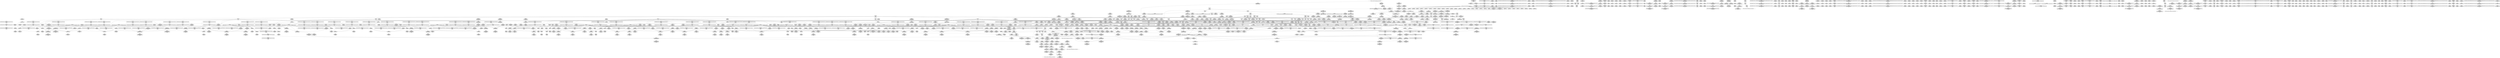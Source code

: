digraph {
	CE0x5496a80 [shape=record,shape=Mrecord,label="{CE0x5496a80|cred_sid:tmp3|*SummSource*}"]
	CE0x5424fb0 [shape=record,shape=Mrecord,label="{CE0x5424fb0|current_has_perm:tmp3|*SummSource*}"]
	CE0x54853f0 [shape=record,shape=Mrecord,label="{CE0x54853f0|GLOBAL:lockdep_rcu_suspicious|*Constant*|*SummSink*}"]
	CE0x54c84a0 [shape=record,shape=Mrecord,label="{CE0x54c84a0|i8*_getelementptr_inbounds_(_25_x_i8_,_25_x_i8_*_.str45,_i32_0,_i32_0)|*Constant*|*SummSource*}"]
	CE0x54e5ec0 [shape=record,shape=Mrecord,label="{CE0x54e5ec0|rcu_read_unlock:land.lhs.true}"]
	CE0x54314e0 [shape=record,shape=Mrecord,label="{CE0x54314e0|current_sid:tmp19|security/selinux/hooks.c,218|*SummSource*}"]
	CE0x548fbd0 [shape=record,shape=Mrecord,label="{CE0x548fbd0|COLLAPSED:_GCMRE___llvm_gcov_ctr128_internal_global_4_x_i64_zeroinitializer:_elem_0:default:}"]
	CE0x5479ef0 [shape=record,shape=Mrecord,label="{CE0x5479ef0|current_sid:call|security/selinux/hooks.c,218|*SummSink*}"]
	CE0x54b4010 [shape=record,shape=Mrecord,label="{CE0x54b4010|i64*_getelementptr_inbounds_(_4_x_i64_,_4_x_i64_*___llvm_gcov_ctr128,_i64_0,_i64_0)|*Constant*|*SummSource*}"]
	CE0x54eaba0 [shape=record,shape=Mrecord,label="{CE0x54eaba0|rcu_read_unlock:tmp15|include/linux/rcupdate.h,933|*SummSource*}"]
	CE0x54a76a0 [shape=record,shape=Mrecord,label="{CE0x54a76a0|i64*_getelementptr_inbounds_(_4_x_i64_,_4_x_i64_*___llvm_gcov_ctr128,_i64_0,_i64_1)|*Constant*|*SummSource*}"]
	CE0x5492000 [shape=record,shape=Mrecord,label="{CE0x5492000|task_sid:tmp2}"]
	CE0x5460660 [shape=record,shape=Mrecord,label="{CE0x5460660|_ret_i32_%tmp6,_!dbg_!27716|security/selinux/hooks.c,197|*SummSink*}"]
	CE0x54ec0e0 [shape=record,shape=Mrecord,label="{CE0x54ec0e0|rcu_lock_acquire:tmp4|include/linux/rcupdate.h,418}"]
	CE0x5484470 [shape=record,shape=Mrecord,label="{CE0x5484470|i64*_getelementptr_inbounds_(_13_x_i64_,_13_x_i64_*___llvm_gcov_ctr126,_i64_0,_i64_12)|*Constant*|*SummSource*}"]
	CE0x54eed50 [shape=record,shape=Mrecord,label="{CE0x54eed50|rcu_read_unlock:tmp17|include/linux/rcupdate.h,933|*SummSource*}"]
	CE0x545fc60 [shape=record,shape=Mrecord,label="{CE0x545fc60|cred_sid:entry}"]
	CE0x543f670 [shape=record,shape=Mrecord,label="{CE0x543f670|i64*_getelementptr_inbounds_(_13_x_i64_,_13_x_i64_*___llvm_gcov_ctr126,_i64_0,_i64_9)|*Constant*|*SummSink*}"]
	CE0x547c780 [shape=record,shape=Mrecord,label="{CE0x547c780|task_sid:tmp7|security/selinux/hooks.c,208}"]
	CE0x5479ca0 [shape=record,shape=Mrecord,label="{CE0x5479ca0|get_current:tmp3}"]
	CE0x54437e0 [shape=record,shape=Mrecord,label="{CE0x54437e0|task_sid:call3|security/selinux/hooks.c,208|*SummSource*}"]
	CE0x5490800 [shape=record,shape=Mrecord,label="{CE0x5490800|task_sid:tmp4|*LoadInst*|security/selinux/hooks.c,208|*SummSink*}"]
	CE0x549ff20 [shape=record,shape=Mrecord,label="{CE0x549ff20|cred_sid:tmp5|security/selinux/hooks.c,196}"]
	CE0x543cfc0 [shape=record,shape=Mrecord,label="{CE0x543cfc0|VOIDTB_TE:_CE_168,176_}"]
	CE0x545e660 [shape=record,shape=Mrecord,label="{CE0x545e660|task_sid:tmp17|security/selinux/hooks.c,208|*SummSink*}"]
	CE0x5462030 [shape=record,shape=Mrecord,label="{CE0x5462030|i64*_getelementptr_inbounds_(_11_x_i64_,_11_x_i64_*___llvm_gcov_ctr132,_i64_0,_i64_1)|*Constant*|*SummSource*}"]
	CE0x54761f0 [shape=record,shape=Mrecord,label="{CE0x54761f0|i8_1|*Constant*}"]
	CE0x5474d10 [shape=record,shape=Mrecord,label="{CE0x5474d10|current_sid:tmp|*SummSource*}"]
	CE0x5494e50 [shape=record,shape=Mrecord,label="{CE0x5494e50|task_sid:tmp19|security/selinux/hooks.c,208|*SummSink*}"]
	CE0x54dbb40 [shape=record,shape=Mrecord,label="{CE0x54dbb40|_call_void_lock_acquire(%struct.lockdep_map*_%map,_i32_0,_i32_0,_i32_2,_i32_0,_%struct.lockdep_map*_null,_i64_ptrtoint_(i8*_blockaddress(_rcu_lock_acquire,_%__here)_to_i64))_#10,_!dbg_!27716|include/linux/rcupdate.h,418|*SummSink*}"]
	CE0x54c0990 [shape=record,shape=Mrecord,label="{CE0x54c0990|__rcu_read_unlock:do.end|*SummSink*}"]
	CE0x547ba10 [shape=record,shape=Mrecord,label="{CE0x547ba10|current_sid:tmp17|security/selinux/hooks.c,218}"]
	CE0x54a5830 [shape=record,shape=Mrecord,label="{CE0x54a5830|task_sid:land.lhs.true2|*SummSink*}"]
	CE0x5466660 [shape=record,shape=Mrecord,label="{CE0x5466660|current_sid:tmp23|security/selinux/hooks.c,218|*SummSource*}"]
	CE0x54defe0 [shape=record,shape=Mrecord,label="{CE0x54defe0|rcu_read_unlock:call|include/linux/rcupdate.h,933|*SummSource*}"]
	CE0x54e22e0 [shape=record,shape=Mrecord,label="{CE0x54e22e0|_call_void_lockdep_rcu_suspicious(i8*_getelementptr_inbounds_(_25_x_i8_,_25_x_i8_*_.str45,_i32_0,_i32_0),_i32_934,_i8*_getelementptr_inbounds_(_44_x_i8_,_44_x_i8_*_.str47,_i32_0,_i32_0))_#10,_!dbg_!27726|include/linux/rcupdate.h,933}"]
	CE0x54e6bc0 [shape=record,shape=Mrecord,label="{CE0x54e6bc0|GLOBAL:rcu_read_unlock.__warned|Global_var:rcu_read_unlock.__warned}"]
	CE0x54db070 [shape=record,shape=Mrecord,label="{CE0x54db070|__preempt_count_add:val|Function::__preempt_count_add&Arg::val::|*SummSink*}"]
	CE0x54cd380 [shape=record,shape=Mrecord,label="{CE0x54cd380|_call_void_mcount()_#3}"]
	CE0x5473bf0 [shape=record,shape=Mrecord,label="{CE0x5473bf0|__rcu_read_lock:tmp1|*SummSink*}"]
	CE0x5435d60 [shape=record,shape=Mrecord,label="{CE0x5435d60|i64_1|*Constant*|*SummSink*}"]
	CE0x5463860 [shape=record,shape=Mrecord,label="{CE0x5463860|GLOBAL:current_task|Global_var:current_task}"]
	CE0x5456340 [shape=record,shape=Mrecord,label="{CE0x5456340|_call_void_mcount()_#3|*SummSink*}"]
	CE0x54ca6e0 [shape=record,shape=Mrecord,label="{CE0x54ca6e0|GLOBAL:rcu_read_lock.__warned|Global_var:rcu_read_lock.__warned}"]
	CE0x54ba250 [shape=record,shape=Mrecord,label="{CE0x54ba250|i8*_undef|*Constant*|*SummSource*}"]
	CE0x554fdf0 [shape=record,shape=Mrecord,label="{CE0x554fdf0|__preempt_count_sub:do.body|*SummSource*}"]
	CE0x542d2e0 [shape=record,shape=Mrecord,label="{CE0x542d2e0|selinux_task_setscheduler:tmp1|*SummSink*}"]
	CE0x5490190 [shape=record,shape=Mrecord,label="{CE0x5490190|cred_sid:tmp1|*SummSource*}"]
	CE0x54c00b0 [shape=record,shape=Mrecord,label="{CE0x54c00b0|i64*_getelementptr_inbounds_(_4_x_i64_,_4_x_i64_*___llvm_gcov_ctr133,_i64_0,_i64_2)|*Constant*|*SummSource*}"]
	CE0x54ed2d0 [shape=record,shape=Mrecord,label="{CE0x54ed2d0|__rcu_read_lock:tmp7|include/linux/rcupdate.h,240|*SummSource*}"]
	CE0x55209f0 [shape=record,shape=Mrecord,label="{CE0x55209f0|i64*_getelementptr_inbounds_(_4_x_i64_,_4_x_i64_*___llvm_gcov_ctr129,_i64_0,_i64_3)|*Constant*}"]
	CE0x545fd30 [shape=record,shape=Mrecord,label="{CE0x545fd30|cred_sid:entry|*SummSource*}"]
	CE0x5494720 [shape=record,shape=Mrecord,label="{CE0x5494720|_ret_void,_!dbg_!27717|include/linux/rcupdate.h,419|*SummSink*}"]
	CE0x5430a10 [shape=record,shape=Mrecord,label="{CE0x5430a10|_ret_i32_%call7,_!dbg_!27749|security/selinux/hooks.c,210|*SummSource*}"]
	CE0x54aff10 [shape=record,shape=Mrecord,label="{CE0x54aff10|i64*_getelementptr_inbounds_(_11_x_i64_,_11_x_i64_*___llvm_gcov_ctr132,_i64_0,_i64_10)|*Constant*|*SummSource*}"]
	CE0x5481f30 [shape=record,shape=Mrecord,label="{CE0x5481f30|COLLAPSED:_GCMRE_current_task_external_global_%struct.task_struct*:_elem_0::|security/selinux/hooks.c,218}"]
	CE0x54c9560 [shape=record,shape=Mrecord,label="{CE0x54c9560|get_current:tmp}"]
	CE0x55364a0 [shape=record,shape=Mrecord,label="{CE0x55364a0|__preempt_count_sub:val|Function::__preempt_count_sub&Arg::val::|*SummSource*}"]
	CE0x5520440 [shape=record,shape=Mrecord,label="{CE0x5520440|rcu_lock_release:tmp|*SummSource*}"]
	CE0x54a4a40 [shape=record,shape=Mrecord,label="{CE0x54a4a40|GLOBAL:current_task|Global_var:current_task|*SummSink*}"]
	CE0x54dc6f0 [shape=record,shape=Mrecord,label="{CE0x54dc6f0|i64*_getelementptr_inbounds_(_11_x_i64_,_11_x_i64_*___llvm_gcov_ctr132,_i64_0,_i64_8)|*Constant*|*SummSource*}"]
	CE0x5441fb0 [shape=record,shape=Mrecord,label="{CE0x5441fb0|VOIDTB_TE:_CE_52,56_}"]
	CE0x6ff92e0 [shape=record,shape=Mrecord,label="{CE0x6ff92e0|VOIDTB_TE:_CE_4,8_}"]
	CE0x547d1c0 [shape=record,shape=Mrecord,label="{CE0x547d1c0|task_sid:tmp12|security/selinux/hooks.c,208|*SummSink*}"]
	CE0x54b33a0 [shape=record,shape=Mrecord,label="{CE0x54b33a0|GLOBAL:rcu_lock_release|*Constant*}"]
	CE0x5437cd0 [shape=record,shape=Mrecord,label="{CE0x5437cd0|selinux_task_setscheduler:tmp10|security/selinux/hooks.c,3643}"]
	CE0x5497350 [shape=record,shape=Mrecord,label="{CE0x5497350|task_sid:tmp23|security/selinux/hooks.c,208}"]
	CE0x549fb80 [shape=record,shape=Mrecord,label="{CE0x549fb80|GLOBAL:__llvm_gcov_ctr132|Global_var:__llvm_gcov_ctr132|*SummSink*}"]
	CE0x544ffb0 [shape=record,shape=Mrecord,label="{CE0x544ffb0|__preempt_count_add:tmp7|./arch/x86/include/asm/preempt.h,73|*SummSource*}"]
	CE0x54920e0 [shape=record,shape=Mrecord,label="{CE0x54920e0|task_sid:tmp2|*SummSink*}"]
	CE0x54e6820 [shape=record,shape=Mrecord,label="{CE0x54e6820|_call_void_lock_acquire(%struct.lockdep_map*_%map,_i32_0,_i32_0,_i32_2,_i32_0,_%struct.lockdep_map*_null,_i64_ptrtoint_(i8*_blockaddress(_rcu_lock_acquire,_%__here)_to_i64))_#10,_!dbg_!27716|include/linux/rcupdate.h,418}"]
	CE0x5434c00 [shape=record,shape=Mrecord,label="{CE0x5434c00|current_sid:tmp18|security/selinux/hooks.c,218|*SummSource*}"]
	CE0x54a20a0 [shape=record,shape=Mrecord,label="{CE0x54a20a0|GLOBAL:task_sid.__warned|Global_var:task_sid.__warned|*SummSource*}"]
	CE0x54a6ef0 [shape=record,shape=Mrecord,label="{CE0x54a6ef0|task_sid:tmp18|security/selinux/hooks.c,208}"]
	CE0x54e2cf0 [shape=record,shape=Mrecord,label="{CE0x54e2cf0|rcu_read_lock:bb|*SummSink*}"]
	CE0x54306b0 [shape=record,shape=Mrecord,label="{CE0x54306b0|i64*_getelementptr_inbounds_(_11_x_i64_,_11_x_i64_*___llvm_gcov_ctr125,_i64_0,_i64_6)|*Constant*|*SummSink*}"]
	CE0x54e6460 [shape=record,shape=Mrecord,label="{CE0x54e6460|GLOBAL:rcu_read_unlock.__warned|Global_var:rcu_read_unlock.__warned|*SummSink*}"]
	CE0x54ee2d0 [shape=record,shape=Mrecord,label="{CE0x54ee2d0|rcu_lock_acquire:tmp6|*SummSource*}"]
	CE0x54c0f70 [shape=record,shape=Mrecord,label="{CE0x54c0f70|i64*_getelementptr_inbounds_(_4_x_i64_,_4_x_i64_*___llvm_gcov_ctr134,_i64_0,_i64_0)|*Constant*|*SummSource*}"]
	CE0x54daf60 [shape=record,shape=Mrecord,label="{CE0x54daf60|__preempt_count_add:val|Function::__preempt_count_add&Arg::val::}"]
	CE0x54b7a60 [shape=record,shape=Mrecord,label="{CE0x54b7a60|_call_void_mcount()_#3}"]
	CE0x54f2320 [shape=record,shape=Mrecord,label="{CE0x54f2320|_call_void_mcount()_#3}"]
	CE0x54ee020 [shape=record,shape=Mrecord,label="{CE0x54ee020|rcu_lock_acquire:tmp6}"]
	CE0x5492f30 [shape=record,shape=Mrecord,label="{CE0x5492f30|0:_i8,_:_GCMR_task_sid.__warned_internal_global_i8_0,_section_.data.unlikely_,_align_1:_elem_0:default:}"]
	CE0x54bf130 [shape=record,shape=Mrecord,label="{CE0x54bf130|rcu_lock_release:tmp4|include/linux/rcupdate.h,423|*SummSink*}"]
	CE0x553ba40 [shape=record,shape=Mrecord,label="{CE0x553ba40|__rcu_read_unlock:bb|*SummSource*}"]
	CE0x54cc7e0 [shape=record,shape=Mrecord,label="{CE0x54cc7e0|rcu_read_lock:tmp12|include/linux/rcupdate.h,882|*SummSink*}"]
	CE0x54c7040 [shape=record,shape=Mrecord,label="{CE0x54c7040|rcu_read_lock:tmp20|include/linux/rcupdate.h,882|*SummSource*}"]
	CE0x542e4c0 [shape=record,shape=Mrecord,label="{CE0x542e4c0|selinux_task_setscheduler:return|*SummSink*}"]
	CE0x54c7fa0 [shape=record,shape=Mrecord,label="{CE0x54c7fa0|GLOBAL:lockdep_rcu_suspicious|*Constant*}"]
	CE0x5461400 [shape=record,shape=Mrecord,label="{CE0x5461400|i32_22|*Constant*}"]
	CE0x5444a00 [shape=record,shape=Mrecord,label="{CE0x5444a00|current_sid:call|security/selinux/hooks.c,218}"]
	CE0x54b2940 [shape=record,shape=Mrecord,label="{CE0x54b2940|GLOBAL:__rcu_read_unlock|*Constant*|*SummSource*}"]
	CE0x5440780 [shape=record,shape=Mrecord,label="{CE0x5440780|selinux_task_setscheduler:tmp6|security/selinux/hooks.c,3640}"]
	CE0x545fec0 [shape=record,shape=Mrecord,label="{CE0x545fec0|cred_sid:entry|*SummSink*}"]
	CE0x54dd980 [shape=record,shape=Mrecord,label="{CE0x54dd980|rcu_lock_release:tmp3}"]
	CE0x5441ed0 [shape=record,shape=Mrecord,label="{CE0x5441ed0|VOIDTB_TE:_CE_44,48_}"]
	CE0x54e7970 [shape=record,shape=Mrecord,label="{CE0x54e7970|i8*_getelementptr_inbounds_(_42_x_i8_,_42_x_i8_*_.str46,_i32_0,_i32_0)|*Constant*}"]
	CE0x5442540 [shape=record,shape=Mrecord,label="{CE0x5442540|task_sid:bb}"]
	CE0x545ffa0 [shape=record,shape=Mrecord,label="{CE0x545ffa0|cred_sid:cred|Function::cred_sid&Arg::cred::}"]
	CE0x55204b0 [shape=record,shape=Mrecord,label="{CE0x55204b0|COLLAPSED:_GCMRE___llvm_gcov_ctr133_internal_global_4_x_i64_zeroinitializer:_elem_0:default:}"]
	CE0x5463140 [shape=record,shape=Mrecord,label="{CE0x5463140|task_sid:land.lhs.true2|*SummSource*}"]
	CE0x544dea0 [shape=record,shape=Mrecord,label="{CE0x544dea0|VOIDTB_TE:_CE_104,112_}"]
	CE0x549f740 [shape=record,shape=Mrecord,label="{CE0x549f740|_call_void___rcu_read_lock()_#10,_!dbg_!27710|include/linux/rcupdate.h,879|*SummSource*}"]
	CE0x54a91b0 [shape=record,shape=Mrecord,label="{CE0x54a91b0|task_sid:do.body}"]
	CE0x54c9820 [shape=record,shape=Mrecord,label="{CE0x54c9820|i64_3|*Constant*}"]
	CE0x5459fc0 [shape=record,shape=Mrecord,label="{CE0x5459fc0|current_sid:tobool|security/selinux/hooks.c,218}"]
	CE0x5461920 [shape=record,shape=Mrecord,label="{CE0x5461920|i32_1|*Constant*|*SummSink*}"]
	CE0x54aa7c0 [shape=record,shape=Mrecord,label="{CE0x54aa7c0|rcu_read_unlock:tmp2}"]
	CE0x5442cc0 [shape=record,shape=Mrecord,label="{CE0x5442cc0|current_has_perm:tmp1|*SummSink*}"]
	CE0x545e870 [shape=record,shape=Mrecord,label="{CE0x545e870|current_sid:tmp14|security/selinux/hooks.c,218|*SummSource*}"]
	CE0x5464bc0 [shape=record,shape=Mrecord,label="{CE0x5464bc0|task_sid:call|security/selinux/hooks.c,208}"]
	CE0x54b22f0 [shape=record,shape=Mrecord,label="{CE0x54b22f0|_call_void___rcu_read_unlock()_#10,_!dbg_!27734|include/linux/rcupdate.h,937|*SummSource*}"]
	CE0x55316e0 [shape=record,shape=Mrecord,label="{CE0x55316e0|_call_void_lock_release(%struct.lockdep_map*_%map,_i32_1,_i64_ptrtoint_(i8*_blockaddress(_rcu_lock_release,_%__here)_to_i64))_#10,_!dbg_!27716|include/linux/rcupdate.h,423|*SummSink*}"]
	CE0x5479920 [shape=record,shape=Mrecord,label="{CE0x5479920|current_sid:tmp4|security/selinux/hooks.c,218|*SummSource*}"]
	CE0x54340e0 [shape=record,shape=Mrecord,label="{CE0x54340e0|i32_934|*Constant*|*SummSink*}"]
	CE0x547f260 [shape=record,shape=Mrecord,label="{CE0x547f260|current_sid:tmp15|security/selinux/hooks.c,218|*SummSource*}"]
	CE0x5494de0 [shape=record,shape=Mrecord,label="{CE0x5494de0|task_sid:tmp19|security/selinux/hooks.c,208|*SummSource*}"]
	CE0x543c6c0 [shape=record,shape=Mrecord,label="{CE0x543c6c0|current_has_perm:tsk|Function::current_has_perm&Arg::tsk::|*SummSource*}"]
	CE0x55726a0 [shape=record,shape=Mrecord,label="{CE0x55726a0|i64*_getelementptr_inbounds_(_4_x_i64_,_4_x_i64_*___llvm_gcov_ctr129,_i64_0,_i64_0)|*Constant*|*SummSink*}"]
	CE0x54e8820 [shape=record,shape=Mrecord,label="{CE0x54e8820|i32_0|*Constant*}"]
	CE0x54aa1e0 [shape=record,shape=Mrecord,label="{CE0x54aa1e0|task_sid:tobool1|security/selinux/hooks.c,208|*SummSink*}"]
	CE0x54931e0 [shape=record,shape=Mrecord,label="{CE0x54931e0|rcu_read_lock:tmp4|include/linux/rcupdate.h,882}"]
	CE0x54aef80 [shape=record,shape=Mrecord,label="{CE0x54aef80|rcu_read_unlock:tmp19|include/linux/rcupdate.h,933}"]
	CE0x55331b0 [shape=record,shape=Mrecord,label="{CE0x55331b0|i64*_getelementptr_inbounds_(_4_x_i64_,_4_x_i64_*___llvm_gcov_ctr128,_i64_0,_i64_0)|*Constant*|*SummSink*}"]
	CE0x54a1990 [shape=record,shape=Mrecord,label="{CE0x54a1990|i64*_getelementptr_inbounds_(_13_x_i64_,_13_x_i64_*___llvm_gcov_ctr126,_i64_0,_i64_1)|*Constant*|*SummSink*}"]
	CE0x54c0850 [shape=record,shape=Mrecord,label="{CE0x54c0850|__rcu_read_lock:do.body}"]
	CE0x555a330 [shape=record,shape=Mrecord,label="{CE0x555a330|__rcu_read_unlock:tmp4|include/linux/rcupdate.h,244|*SummSink*}"]
	CE0x54a86f0 [shape=record,shape=Mrecord,label="{CE0x54a86f0|rcu_read_lock:if.end|*SummSink*}"]
	CE0x54b0dd0 [shape=record,shape=Mrecord,label="{CE0x54b0dd0|_call_void_rcu_lock_release(%struct.lockdep_map*_rcu_lock_map)_#10,_!dbg_!27733|include/linux/rcupdate.h,935|*SummSink*}"]
	CE0x54373c0 [shape=record,shape=Mrecord,label="{CE0x54373c0|selinux_task_setscheduler:retval.0|*SummSource*}"]
	CE0x54d8450 [shape=record,shape=Mrecord,label="{CE0x54d8450|GLOBAL:__llvm_gcov_ctr132|Global_var:__llvm_gcov_ctr132}"]
	CE0x544d2a0 [shape=record,shape=Mrecord,label="{CE0x544d2a0|_ret_i32_%tmp24,_!dbg_!27742|security/selinux/hooks.c,220|*SummSource*}"]
	CE0x54a0c10 [shape=record,shape=Mrecord,label="{CE0x54a0c10|task_sid:tmp15|security/selinux/hooks.c,208|*SummSink*}"]
	CE0x5522250 [shape=record,shape=Mrecord,label="{CE0x5522250|GLOBAL:__preempt_count|Global_var:__preempt_count|*SummSource*}"]
	CE0x54c8760 [shape=record,shape=Mrecord,label="{CE0x54c8760|i8*_getelementptr_inbounds_(_25_x_i8_,_25_x_i8_*_.str45,_i32_0,_i32_0)|*Constant*|*SummSink*}"]
	CE0x54653d0 [shape=record,shape=Mrecord,label="{CE0x54653d0|task_sid:if.end}"]
	CE0x5441070 [shape=record,shape=Mrecord,label="{CE0x5441070|i64*_getelementptr_inbounds_(_6_x_i64_,_6_x_i64_*___llvm_gcov_ctr287,_i64_0,_i64_4)|*Constant*|*SummSource*}"]
	CE0x549fa50 [shape=record,shape=Mrecord,label="{CE0x549fa50|_call_void___rcu_read_lock()_#10,_!dbg_!27710|include/linux/rcupdate.h,879}"]
	CE0x544a480 [shape=record,shape=Mrecord,label="{CE0x544a480|avc_has_perm:tclass|Function::avc_has_perm&Arg::tclass::|*SummSource*}"]
	CE0x5572b90 [shape=record,shape=Mrecord,label="{CE0x5572b90|_call_void_asm_addl_$1,_%gs:$0_,_*m,ri,*m,_dirflag_,_fpsr_,_flags_(i32*___preempt_count,_i32_%val,_i32*___preempt_count)_#3,_!dbg_!27714,_!srcloc_!27717|./arch/x86/include/asm/preempt.h,72|*SummSink*}"]
	CE0x5424dd0 [shape=record,shape=Mrecord,label="{CE0x5424dd0|current_has_perm:tmp3}"]
	CE0x551d290 [shape=record,shape=Mrecord,label="{CE0x551d290|__rcu_read_unlock:do.body|*SummSource*}"]
	CE0x54951d0 [shape=record,shape=Mrecord,label="{CE0x54951d0|cred_sid:tmp2|*SummSink*}"]
	CE0x547f1f0 [shape=record,shape=Mrecord,label="{CE0x547f1f0|current_sid:tmp15|security/selinux/hooks.c,218}"]
	CE0x55327f0 [shape=record,shape=Mrecord,label="{CE0x55327f0|__rcu_read_unlock:tmp|*SummSink*}"]
	CE0x54c4710 [shape=record,shape=Mrecord,label="{CE0x54c4710|rcu_read_lock:tmp9|include/linux/rcupdate.h,882|*SummSink*}"]
	CE0x54b9b40 [shape=record,shape=Mrecord,label="{CE0x54b9b40|i32_2|*Constant*|*SummSource*}"]
	CE0x54f2fe0 [shape=record,shape=Mrecord,label="{CE0x54f2fe0|_call_void_mcount()_#3|*SummSink*}"]
	CE0x54d9530 [shape=record,shape=Mrecord,label="{CE0x54d9530|i64*_getelementptr_inbounds_(_4_x_i64_,_4_x_i64_*___llvm_gcov_ctr130,_i64_0,_i64_1)|*Constant*|*SummSink*}"]
	CE0x54e10b0 [shape=record,shape=Mrecord,label="{CE0x54e10b0|__rcu_read_lock:tmp5|include/linux/rcupdate.h,239|*SummSource*}"]
	CE0x54cdf20 [shape=record,shape=Mrecord,label="{CE0x54cdf20|rcu_read_lock:tmp11|include/linux/rcupdate.h,882|*SummSource*}"]
	CE0x5463010 [shape=record,shape=Mrecord,label="{CE0x5463010|task_sid:land.lhs.true2}"]
	CE0x5430040 [shape=record,shape=Mrecord,label="{CE0x5430040|current_sid:tmp12|security/selinux/hooks.c,218|*SummSink*}"]
	CE0x5478eb0 [shape=record,shape=Mrecord,label="{CE0x5478eb0|current_sid:tobool|security/selinux/hooks.c,218|*SummSource*}"]
	CE0x54a7ab0 [shape=record,shape=Mrecord,label="{CE0x54a7ab0|task_sid:tmp|*SummSource*}"]
	CE0x55361a0 [shape=record,shape=Mrecord,label="{CE0x55361a0|i64*_getelementptr_inbounds_(_4_x_i64_,_4_x_i64_*___llvm_gcov_ctr133,_i64_0,_i64_2)|*Constant*}"]
	CE0x5450c90 [shape=record,shape=Mrecord,label="{CE0x5450c90|selinux_task_setscheduler:retval.0}"]
	CE0x54ccde0 [shape=record,shape=Mrecord,label="{CE0x54ccde0|rcu_read_lock:call3|include/linux/rcupdate.h,882|*SummSink*}"]
	CE0x5439190 [shape=record,shape=Mrecord,label="{CE0x5439190|task_sid:entry|*SummSink*}"]
	CE0x5442090 [shape=record,shape=Mrecord,label="{CE0x5442090|VOIDTB_TE:_CE_64,72_}"]
	CE0x54f0340 [shape=record,shape=Mrecord,label="{CE0x54f0340|rcu_read_unlock:tmp2|*SummSink*}"]
	CE0x549dce0 [shape=record,shape=Mrecord,label="{CE0x549dce0|rcu_lock_release:tmp6}"]
	CE0x54f6c50 [shape=record,shape=Mrecord,label="{CE0x54f6c50|rcu_read_unlock:if.then}"]
	CE0x5456620 [shape=record,shape=Mrecord,label="{CE0x5456620|current_sid:sid|security/selinux/hooks.c,220|*SummSink*}"]
	CE0x5425c40 [shape=record,shape=Mrecord,label="{CE0x5425c40|GLOBAL:task_sid|*Constant*}"]
	CE0x54b3810 [shape=record,shape=Mrecord,label="{CE0x54b3810|__rcu_read_lock:do.end|*SummSink*}"]
	CE0x5494480 [shape=record,shape=Mrecord,label="{CE0x5494480|_ret_void,_!dbg_!27717|include/linux/rcupdate.h,419}"]
	CE0x54d9bc0 [shape=record,shape=Mrecord,label="{CE0x54d9bc0|rcu_read_unlock:tmp3|*SummSource*}"]
	CE0x54afac0 [shape=record,shape=Mrecord,label="{CE0x54afac0|i64*_getelementptr_inbounds_(_11_x_i64_,_11_x_i64_*___llvm_gcov_ctr132,_i64_0,_i64_10)|*Constant*}"]
	CE0x54af650 [shape=record,shape=Mrecord,label="{CE0x54af650|rcu_read_unlock:tmp21|include/linux/rcupdate.h,935}"]
	CE0x5442020 [shape=record,shape=Mrecord,label="{CE0x5442020|VOIDTB_TE:_CE_72,80_}"]
	CE0x54b5250 [shape=record,shape=Mrecord,label="{CE0x54b5250|rcu_lock_acquire:tmp1|*SummSink*}"]
	CE0x54909e0 [shape=record,shape=Mrecord,label="{CE0x54909e0|GLOBAL:rcu_lock_map|Global_var:rcu_lock_map|*SummSource*}"]
	CE0x542e5b0 [shape=record,shape=Mrecord,label="{CE0x542e5b0|selinux_task_setscheduler:bb}"]
	CE0x551c790 [shape=record,shape=Mrecord,label="{CE0x551c790|rcu_lock_release:tmp7}"]
	CE0x54c1aa0 [shape=record,shape=Mrecord,label="{CE0x54c1aa0|__preempt_count_sub:tmp7|./arch/x86/include/asm/preempt.h,78|*SummSource*}"]
	CE0x5477590 [shape=record,shape=Mrecord,label="{CE0x5477590|current_sid:land.lhs.true2|*SummSink*}"]
	CE0x5431c60 [shape=record,shape=Mrecord,label="{CE0x5431c60|avc_has_perm:entry}"]
	CE0x54e6a50 [shape=record,shape=Mrecord,label="{CE0x54e6a50|rcu_read_unlock:tmp7|include/linux/rcupdate.h,933|*SummSink*}"]
	CE0x5465c90 [shape=record,shape=Mrecord,label="{CE0x5465c90|current_sid:security|security/selinux/hooks.c,218|*SummSource*}"]
	CE0x5461aa0 [shape=record,shape=Mrecord,label="{CE0x5461aa0|current_sid:sid|security/selinux/hooks.c,220|*SummSource*}"]
	CE0x5493100 [shape=record,shape=Mrecord,label="{CE0x5493100|task_sid:tobool1|security/selinux/hooks.c,208}"]
	CE0x5494220 [shape=record,shape=Mrecord,label="{CE0x5494220|GLOBAL:__llvm_gcov_ctr126|Global_var:__llvm_gcov_ctr126|*SummSink*}"]
	CE0x54c44c0 [shape=record,shape=Mrecord,label="{CE0x54c44c0|rcu_read_lock:tmp10|include/linux/rcupdate.h,882}"]
	CE0x54cc260 [shape=record,shape=Mrecord,label="{CE0x54cc260|rcu_read_lock:tmp8|include/linux/rcupdate.h,882|*SummSource*}"]
	CE0x549e520 [shape=record,shape=Mrecord,label="{CE0x549e520|task_sid:tmp27|security/selinux/hooks.c,208}"]
	CE0x54e2940 [shape=record,shape=Mrecord,label="{CE0x54e2940|cred_sid:tmp4|*LoadInst*|security/selinux/hooks.c,196|*SummSource*}"]
	CE0x5431060 [shape=record,shape=Mrecord,label="{CE0x5431060|current_sid:tmp18|security/selinux/hooks.c,218|*SummSink*}"]
	CE0x5448600 [shape=record,shape=Mrecord,label="{CE0x5448600|i64_7|*Constant*}"]
	CE0x5433c10 [shape=record,shape=Mrecord,label="{CE0x5433c10|i32_934|*Constant*}"]
	CE0x54b1590 [shape=record,shape=Mrecord,label="{CE0x54b1590|GLOBAL:rcu_lock_release|*Constant*|*SummSource*}"]
	CE0x54b3520 [shape=record,shape=Mrecord,label="{CE0x54b3520|_ret_void,_!dbg_!27717|include/linux/rcupdate.h,245|*SummSink*}"]
	CE0x547e050 [shape=record,shape=Mrecord,label="{CE0x547e050|current_sid:tmp5|security/selinux/hooks.c,218}"]
	CE0x544a210 [shape=record,shape=Mrecord,label="{CE0x544a210|i16_2|*Constant*|*SummSink*}"]
	CE0x54e64d0 [shape=record,shape=Mrecord,label="{CE0x54e64d0|rcu_lock_acquire:tmp5|include/linux/rcupdate.h,418|*SummSink*}"]
	CE0x5490d50 [shape=record,shape=Mrecord,label="{CE0x5490d50|task_sid:tmp3|*SummSink*}"]
	CE0x54ee7a0 [shape=record,shape=Mrecord,label="{CE0x54ee7a0|rcu_lock_acquire:tmp7|*SummSource*}"]
	CE0x54d7d10 [shape=record,shape=Mrecord,label="{CE0x54d7d10|i64*_getelementptr_inbounds_(_4_x_i64_,_4_x_i64_*___llvm_gcov_ctr135,_i64_0,_i64_1)|*Constant*|*SummSink*}"]
	CE0x54cd840 [shape=record,shape=Mrecord,label="{CE0x54cd840|i64*_getelementptr_inbounds_(_4_x_i64_,_4_x_i64_*___llvm_gcov_ctr128,_i64_0,_i64_2)|*Constant*}"]
	CE0x5426360 [shape=record,shape=Mrecord,label="{CE0x5426360|GLOBAL:__llvm_gcov_ctr125|Global_var:__llvm_gcov_ctr125|*SummSource*}"]
	CE0x545e340 [shape=record,shape=Mrecord,label="{CE0x545e340|i64*_getelementptr_inbounds_(_13_x_i64_,_13_x_i64_*___llvm_gcov_ctr126,_i64_0,_i64_8)|*Constant*}"]
	CE0x54a3c40 [shape=record,shape=Mrecord,label="{CE0x54a3c40|i64_7|*Constant*|*SummSink*}"]
	CE0x54d9c30 [shape=record,shape=Mrecord,label="{CE0x54d9c30|_call_void_mcount()_#3}"]
	CE0x543d0d0 [shape=record,shape=Mrecord,label="{CE0x543d0d0|i32_0|*Constant*}"]
	CE0x5426020 [shape=record,shape=Mrecord,label="{CE0x5426020|GLOBAL:task_sid|*Constant*|*SummSource*}"]
	CE0x5496af0 [shape=record,shape=Mrecord,label="{CE0x5496af0|cred_sid:tmp3|*SummSink*}"]
	CE0x54e9f30 [shape=record,shape=Mrecord,label="{CE0x54e9f30|cred_sid:tmp5|security/selinux/hooks.c,196|*SummSink*}"]
	CE0x55229c0 [shape=record,shape=Mrecord,label="{CE0x55229c0|i64*_getelementptr_inbounds_(_4_x_i64_,_4_x_i64_*___llvm_gcov_ctr134,_i64_0,_i64_2)|*Constant*|*SummSink*}"]
	CE0x54cf760 [shape=record,shape=Mrecord,label="{CE0x54cf760|_call_void_mcount()_#3|*SummSink*}"]
	CE0x54b4670 [shape=record,shape=Mrecord,label="{CE0x54b4670|%struct.lockdep_map*_null|*Constant*|*SummSource*}"]
	CE0x54d5950 [shape=record,shape=Mrecord,label="{CE0x54d5950|_call_void_asm_addl_$1,_%gs:$0_,_*m,ri,*m,_dirflag_,_fpsr_,_flags_(i32*___preempt_count,_i32_%sub,_i32*___preempt_count)_#3,_!dbg_!27717,_!srcloc_!27718|./arch/x86/include/asm/preempt.h,77|*SummSource*}"]
	CE0x54aeff0 [shape=record,shape=Mrecord,label="{CE0x54aeff0|rcu_read_unlock:tmp19|include/linux/rcupdate.h,933|*SummSource*}"]
	CE0x54a1ee0 [shape=record,shape=Mrecord,label="{CE0x54a1ee0|GLOBAL:task_sid.__warned|Global_var:task_sid.__warned}"]
	CE0x5438a80 [shape=record,shape=Mrecord,label="{CE0x5438a80|i64*_getelementptr_inbounds_(_6_x_i64_,_6_x_i64_*___llvm_gcov_ctr287,_i64_0,_i64_0)|*Constant*|*SummSource*}"]
	CE0x5479fb0 [shape=record,shape=Mrecord,label="{CE0x5479fb0|i32_0|*Constant*}"]
	CE0x54a24d0 [shape=record,shape=Mrecord,label="{CE0x54a24d0|_call_void_mcount()_#3|*SummSink*}"]
	CE0x54cd2c0 [shape=record,shape=Mrecord,label="{CE0x54cd2c0|cred_sid:tmp4|*LoadInst*|security/selinux/hooks.c,196}"]
	CE0x54e5f50 [shape=record,shape=Mrecord,label="{CE0x54e5f50|rcu_read_unlock:land.lhs.true|*SummSource*}"]
	CE0x5448180 [shape=record,shape=Mrecord,label="{CE0x5448180|rcu_read_lock:tmp18|include/linux/rcupdate.h,882}"]
	"CONST[source:0(mediator),value:2(dynamic)][purpose:{object}][SnkIdx:2]"
	CE0x5481d30 [shape=record,shape=Mrecord,label="{CE0x5481d30|i32_78|*Constant*|*SummSink*}"]
	CE0x5475860 [shape=record,shape=Mrecord,label="{CE0x5475860|task_sid:call3|security/selinux/hooks.c,208}"]
	CE0x54374f0 [shape=record,shape=Mrecord,label="{CE0x54374f0|selinux_task_setscheduler:retval.0|*SummSink*}"]
	CE0x54e45a0 [shape=record,shape=Mrecord,label="{CE0x54e45a0|cred_sid:sid|security/selinux/hooks.c,197}"]
	CE0x547e0c0 [shape=record,shape=Mrecord,label="{CE0x547e0c0|current_sid:tmp5|security/selinux/hooks.c,218|*SummSource*}"]
	CE0x54de930 [shape=record,shape=Mrecord,label="{CE0x54de930|rcu_lock_acquire:tmp5|include/linux/rcupdate.h,418}"]
	CE0x54cb140 [shape=record,shape=Mrecord,label="{CE0x54cb140|GLOBAL:__llvm_gcov_ctr127|Global_var:__llvm_gcov_ctr127}"]
	CE0x5432dc0 [shape=record,shape=Mrecord,label="{CE0x5432dc0|current_sid:if.then|*SummSink*}"]
	CE0x54a3470 [shape=record,shape=Mrecord,label="{CE0x54a3470|rcu_read_lock:land.lhs.true2|*SummSource*}"]
	CE0x5520b50 [shape=record,shape=Mrecord,label="{CE0x5520b50|i64*_getelementptr_inbounds_(_4_x_i64_,_4_x_i64_*___llvm_gcov_ctr129,_i64_0,_i64_3)|*Constant*|*SummSink*}"]
	CE0x5476a60 [shape=record,shape=Mrecord,label="{CE0x5476a60|_call_void_lockdep_rcu_suspicious(i8*_getelementptr_inbounds_(_25_x_i8_,_25_x_i8_*_.str3,_i32_0,_i32_0),_i32_218,_i8*_getelementptr_inbounds_(_45_x_i8_,_45_x_i8_*_.str12,_i32_0,_i32_0))_#10,_!dbg_!27727|security/selinux/hooks.c,218|*SummSink*}"]
	CE0x54945d0 [shape=record,shape=Mrecord,label="{CE0x54945d0|_ret_void,_!dbg_!27717|include/linux/rcupdate.h,419|*SummSource*}"]
	CE0x5522c60 [shape=record,shape=Mrecord,label="{CE0x5522c60|_call_void_mcount()_#3}"]
	CE0x54af060 [shape=record,shape=Mrecord,label="{CE0x54af060|rcu_read_unlock:tmp19|include/linux/rcupdate.h,933|*SummSink*}"]
	CE0x54502c0 [shape=record,shape=Mrecord,label="{CE0x54502c0|rcu_lock_acquire:__here|*SummSink*}"]
	CE0x54bac20 [shape=record,shape=Mrecord,label="{CE0x54bac20|rcu_lock_release:__here|*SummSource*}"]
	CE0x5434f90 [shape=record,shape=Mrecord,label="{CE0x5434f90|_call_void_mcount()_#3|*SummSource*}"]
	CE0x54d82e0 [shape=record,shape=Mrecord,label="{CE0x54d82e0|rcu_read_unlock:tmp5|include/linux/rcupdate.h,933}"]
	CE0x54562d0 [shape=record,shape=Mrecord,label="{CE0x54562d0|_call_void_mcount()_#3|*SummSource*}"]
	CE0x54647d0 [shape=record,shape=Mrecord,label="{CE0x54647d0|_call_void_mcount()_#3|*SummSink*}"]
	CE0x54c3590 [shape=record,shape=Mrecord,label="{CE0x54c3590|rcu_read_lock:tmp7|include/linux/rcupdate.h,882|*SummSource*}"]
	CE0x5532350 [shape=record,shape=Mrecord,label="{CE0x5532350|i64*_getelementptr_inbounds_(_4_x_i64_,_4_x_i64_*___llvm_gcov_ctr130,_i64_0,_i64_2)|*Constant*}"]
	CE0x54963c0 [shape=record,shape=Mrecord,label="{CE0x54963c0|GLOBAL:__rcu_read_lock|*Constant*|*SummSink*}"]
	CE0x54c7760 [shape=record,shape=Mrecord,label="{CE0x54c7760|i64*_getelementptr_inbounds_(_11_x_i64_,_11_x_i64_*___llvm_gcov_ctr127,_i64_0,_i64_10)|*Constant*}"]
	CE0x54b3e00 [shape=record,shape=Mrecord,label="{CE0x54b3e00|__rcu_read_lock:do.body|*SummSink*}"]
	CE0x54f6db0 [shape=record,shape=Mrecord,label="{CE0x54f6db0|rcu_read_unlock:if.then|*SummSink*}"]
	CE0x54b3be0 [shape=record,shape=Mrecord,label="{CE0x54b3be0|__rcu_read_unlock:tmp4|include/linux/rcupdate.h,244}"]
	CE0x54c6c50 [shape=record,shape=Mrecord,label="{CE0x54c6c50|rcu_read_lock:tmp19|include/linux/rcupdate.h,882|*SummSource*}"]
	CE0x5521370 [shape=record,shape=Mrecord,label="{CE0x5521370|rcu_lock_release:tmp1}"]
	CE0x5438bf0 [shape=record,shape=Mrecord,label="{CE0x5438bf0|current_has_perm:call|security/selinux/hooks.c,1542|*SummSink*}"]
	CE0x54671a0 [shape=record,shape=Mrecord,label="{CE0x54671a0|current_sid:tmp3}"]
	CE0x54c4350 [shape=record,shape=Mrecord,label="{CE0x54c4350|i32_1|*Constant*}"]
	CE0x5522b80 [shape=record,shape=Mrecord,label="{CE0x5522b80|rcu_lock_release:tmp3|*SummSink*}"]
	CE0x54e0b20 [shape=record,shape=Mrecord,label="{CE0x54e0b20|rcu_read_unlock:tmp6|include/linux/rcupdate.h,933}"]
	CE0x54f0db0 [shape=record,shape=Mrecord,label="{CE0x54f0db0|rcu_read_unlock:tmp16|include/linux/rcupdate.h,933}"]
	CE0x54f76a0 [shape=record,shape=Mrecord,label="{CE0x54f76a0|rcu_read_unlock:do.end|*SummSource*}"]
	CE0x553c2b0 [shape=record,shape=Mrecord,label="{CE0x553c2b0|__rcu_read_unlock:do.end}"]
	CE0x553c080 [shape=record,shape=Mrecord,label="{CE0x553c080|i64*_getelementptr_inbounds_(_4_x_i64_,_4_x_i64_*___llvm_gcov_ctr129,_i64_0,_i64_2)|*Constant*}"]
	CE0x5532240 [shape=record,shape=Mrecord,label="{CE0x5532240|_call_void_mcount()_#3|*SummSink*}"]
	CE0x54ef050 [shape=record,shape=Mrecord,label="{CE0x54ef050|__rcu_read_lock:tmp1}"]
	CE0x54bbd50 [shape=record,shape=Mrecord,label="{CE0x54bbd50|rcu_lock_acquire:tmp|*SummSource*}"]
	CE0x5498730 [shape=record,shape=Mrecord,label="{CE0x5498730|i64*_getelementptr_inbounds_(_13_x_i64_,_13_x_i64_*___llvm_gcov_ctr126,_i64_0,_i64_11)|*Constant*|*SummSource*}"]
	CE0x54ec170 [shape=record,shape=Mrecord,label="{CE0x54ec170|rcu_read_lock:if.then}"]
	CE0x54bb7a0 [shape=record,shape=Mrecord,label="{CE0x54bb7a0|i64_1|*Constant*}"]
	CE0x5430ca0 [shape=record,shape=Mrecord,label="{CE0x5430ca0|current_has_perm:call2|security/selinux/hooks.c,1544|*SummSink*}"]
	CE0x5465c20 [shape=record,shape=Mrecord,label="{CE0x5465c20|current_sid:security|security/selinux/hooks.c,218}"]
	CE0x54a4cf0 [shape=record,shape=Mrecord,label="{CE0x54a4cf0|task_sid:do.end|*SummSource*}"]
	CE0x54b8300 [shape=record,shape=Mrecord,label="{CE0x54b8300|__rcu_read_unlock:tmp6|include/linux/rcupdate.h,245}"]
	CE0x54b1ca0 [shape=record,shape=Mrecord,label="{CE0x54b1ca0|GLOBAL:__rcu_read_unlock|*Constant*}"]
	CE0x54ea390 [shape=record,shape=Mrecord,label="{CE0x54ea390|rcu_read_unlock:tmp12|include/linux/rcupdate.h,933}"]
	CE0x54c4240 [shape=record,shape=Mrecord,label="{CE0x54c4240|__preempt_count_add:entry|*SummSink*}"]
	CE0x54661d0 [shape=record,shape=Mrecord,label="{CE0x54661d0|current_sid:tmp22|security/selinux/hooks.c,218|*SummSource*}"]
	CE0x54570e0 [shape=record,shape=Mrecord,label="{CE0x54570e0|_ret_i32_%retval.0,_!dbg_!27722|security/selinux/hooks.c,3643}"]
	CE0x54bfc10 [shape=record,shape=Mrecord,label="{CE0x54bfc10|__preempt_count_add:tmp6|./arch/x86/include/asm/preempt.h,73|*SummSource*}"]
	CE0x547be40 [shape=record,shape=Mrecord,label="{CE0x547be40|current_sid:tmp17|security/selinux/hooks.c,218|*SummSink*}"]
	CE0x5539680 [shape=record,shape=Mrecord,label="{CE0x5539680|_call_void_mcount()_#3|*SummSink*}"]
	CE0x5441360 [shape=record,shape=Mrecord,label="{CE0x5441360|i64_5|*Constant*}"]
	CE0x54428e0 [shape=record,shape=Mrecord,label="{CE0x54428e0|i64*_getelementptr_inbounds_(_13_x_i64_,_13_x_i64_*___llvm_gcov_ctr126,_i64_0,_i64_0)|*Constant*|*SummSource*}"]
	CE0x54a94b0 [shape=record,shape=Mrecord,label="{CE0x54a94b0|rcu_lock_acquire:map|Function::rcu_lock_acquire&Arg::map::|*SummSource*}"]
	CE0x54b0860 [shape=record,shape=Mrecord,label="{CE0x54b0860|rcu_read_unlock:tmp22|include/linux/rcupdate.h,935|*SummSink*}"]
	CE0x54f0b30 [shape=record,shape=Mrecord,label="{CE0x54f0b30|rcu_lock_acquire:tmp3}"]
	CE0x5484f00 [shape=record,shape=Mrecord,label="{CE0x5484f00|i8*_getelementptr_inbounds_(_25_x_i8_,_25_x_i8_*_.str3,_i32_0,_i32_0)|*Constant*}"]
	CE0x54cbfc0 [shape=record,shape=Mrecord,label="{CE0x54cbfc0|rcu_read_lock:land.lhs.true|*SummSink*}"]
	CE0x553c190 [shape=record,shape=Mrecord,label="{CE0x553c190|i64*_getelementptr_inbounds_(_4_x_i64_,_4_x_i64_*___llvm_gcov_ctr129,_i64_0,_i64_2)|*Constant*|*SummSource*}"]
	CE0x54c1c40 [shape=record,shape=Mrecord,label="{CE0x54c1c40|__preempt_count_sub:tmp7|./arch/x86/include/asm/preempt.h,78|*SummSink*}"]
	CE0x5442820 [shape=record,shape=Mrecord,label="{CE0x5442820|i64*_getelementptr_inbounds_(_13_x_i64_,_13_x_i64_*___llvm_gcov_ctr126,_i64_0,_i64_0)|*Constant*}"]
	CE0x54643f0 [shape=record,shape=Mrecord,label="{CE0x54643f0|GLOBAL:rcu_read_lock|*Constant*}"]
	CE0x5463700 [shape=record,shape=Mrecord,label="{CE0x5463700|get_current:tmp4|./arch/x86/include/asm/current.h,14|*SummSource*}"]
	CE0x54a7a40 [shape=record,shape=Mrecord,label="{CE0x54a7a40|COLLAPSED:_GCMRE___llvm_gcov_ctr126_internal_global_13_x_i64_zeroinitializer:_elem_0:default:}"]
	CE0x54bb050 [shape=record,shape=Mrecord,label="{CE0x54bb050|rcu_lock_release:indirectgoto|*SummSink*}"]
	CE0x5452070 [shape=record,shape=Mrecord,label="{CE0x5452070|current_sid:tmp1|*SummSink*}"]
	CE0x544ba00 [shape=record,shape=Mrecord,label="{CE0x544ba00|VOIDTB_TE:_CE_24,28_}"]
	CE0x54e5920 [shape=record,shape=Mrecord,label="{CE0x54e5920|rcu_read_unlock:tmp1}"]
	CE0x5437db0 [shape=record,shape=Mrecord,label="{CE0x5437db0|selinux_task_setscheduler:tmp10|security/selinux/hooks.c,3643|*SummSink*}"]
	CE0x544dd80 [shape=record,shape=Mrecord,label="{CE0x544dd80|GLOBAL:current_has_perm|*Constant*|*SummSink*}"]
	CE0x54ca9f0 [shape=record,shape=Mrecord,label="{CE0x54ca9f0|GLOBAL:rcu_read_lock.__warned|Global_var:rcu_read_lock.__warned|*SummSource*}"]
	CE0x54c0c80 [shape=record,shape=Mrecord,label="{CE0x54c0c80|__preempt_count_add:tmp|*SummSink*}"]
	CE0x5521020 [shape=record,shape=Mrecord,label="{CE0x5521020|rcu_lock_release:__here|*SummSink*}"]
	CE0x54a90a0 [shape=record,shape=Mrecord,label="{CE0x54a90a0|task_sid:do.end6|*SummSource*}"]
	CE0x5491b30 [shape=record,shape=Mrecord,label="{CE0x5491b30|GLOBAL:rcu_lock_map|Global_var:rcu_lock_map}"]
	CE0x54c0a70 [shape=record,shape=Mrecord,label="{CE0x54c0a70|__preempt_count_add:tmp1}"]
	"CONST[source:1(input),value:2(dynamic)][purpose:{object}][SrcIdx:1]"
	CE0x5496630 [shape=record,shape=Mrecord,label="{CE0x5496630|task_sid:tmp8|security/selinux/hooks.c,208}"]
	CE0x5457070 [shape=record,shape=Mrecord,label="{CE0x5457070|_ret_i32_%retval.0,_!dbg_!27722|security/selinux/hooks.c,3643|*SummSource*}"]
	CE0x544af20 [shape=record,shape=Mrecord,label="{CE0x544af20|_ret_i32_%retval.0,_!dbg_!27728|security/selinux/avc.c,775}"]
	CE0x555a530 [shape=record,shape=Mrecord,label="{CE0x555a530|_call_void_asm_sideeffect_,_memory_,_dirflag_,_fpsr_,_flags_()_#3,_!dbg_!27711,_!srcloc_!27714|include/linux/rcupdate.h,244}"]
	CE0x54e15c0 [shape=record,shape=Mrecord,label="{CE0x54e15c0|i8*_getelementptr_inbounds_(_44_x_i8_,_44_x_i8_*_.str47,_i32_0,_i32_0)|*Constant*|*SummSource*}"]
	CE0x5460790 [shape=record,shape=Mrecord,label="{CE0x5460790|_call_void_rcu_read_unlock()_#10,_!dbg_!27748|security/selinux/hooks.c,209|*SummSink*}"]
	CE0x5492c70 [shape=record,shape=Mrecord,label="{CE0x5492c70|i64*_getelementptr_inbounds_(_2_x_i64_,_2_x_i64_*___llvm_gcov_ctr131,_i64_0,_i64_1)|*Constant*|*SummSource*}"]
	CE0x54cf420 [shape=record,shape=Mrecord,label="{CE0x54cf420|rcu_read_lock:if.end}"]
	CE0x5465ab0 [shape=record,shape=Mrecord,label="{CE0x5465ab0|COLLAPSED:_CMRE:_elem_0::|security/selinux/hooks.c,218}"]
	"CONST[source:2(external),value:2(dynamic)][purpose:{subject}][SrcIdx:3]"
	CE0x5474c30 [shape=record,shape=Mrecord,label="{CE0x5474c30|current_sid:tmp}"]
	CE0x5451960 [shape=record,shape=Mrecord,label="{CE0x5451960|selinux_task_setscheduler:tmp2|security/selinux/hooks.c,3639|*SummSink*}"]
	CE0x5441000 [shape=record,shape=Mrecord,label="{CE0x5441000|i64*_getelementptr_inbounds_(_6_x_i64_,_6_x_i64_*___llvm_gcov_ctr287,_i64_0,_i64_4)|*Constant*}"]
	CE0x54da350 [shape=record,shape=Mrecord,label="{CE0x54da350|0:_i8,_:_GCMR_rcu_read_unlock.__warned_internal_global_i8_0,_section_.data.unlikely_,_align_1:_elem_0:default:}"]
	CE0x54deab0 [shape=record,shape=Mrecord,label="{CE0x54deab0|rcu_lock_acquire:tmp5|include/linux/rcupdate.h,418|*SummSource*}"]
	CE0x547b640 [shape=record,shape=Mrecord,label="{CE0x547b640|i64*_getelementptr_inbounds_(_11_x_i64_,_11_x_i64_*___llvm_gcov_ctr125,_i64_0,_i64_9)|*Constant*}"]
	CE0x544cb00 [shape=record,shape=Mrecord,label="{CE0x544cb00|GLOBAL:cap_task_setscheduler|*Constant*}"]
	CE0x54493c0 [shape=record,shape=Mrecord,label="{CE0x54493c0|avc_has_perm:entry|*SummSink*}"]
	CE0x5465740 [shape=record,shape=Mrecord,label="{CE0x5465740|i32_22|*Constant*|*SummSource*}"]
	CE0x54f7380 [shape=record,shape=Mrecord,label="{CE0x54f7380|rcu_read_unlock:if.end|*SummSource*}"]
	CE0x5536910 [shape=record,shape=Mrecord,label="{CE0x5536910|void_(i32*,_i32,_i32*)*_asm_addl_$1,_%gs:$0_,_*m,ri,*m,_dirflag_,_fpsr_,_flags_|*SummSource*}"]
	CE0x5484650 [shape=record,shape=Mrecord,label="{CE0x5484650|task_sid:tmp26|security/selinux/hooks.c,208|*SummSink*}"]
	CE0x54b5360 [shape=record,shape=Mrecord,label="{CE0x54b5360|i64*_getelementptr_inbounds_(_4_x_i64_,_4_x_i64_*___llvm_gcov_ctr130,_i64_0,_i64_1)|*Constant*}"]
	CE0x542e1f0 [shape=record,shape=Mrecord,label="{CE0x542e1f0|VOIDTB_TE:_CE_96,104_}"]
	CE0x54e5a00 [shape=record,shape=Mrecord,label="{CE0x54e5a00|rcu_read_unlock:tmp1|*SummSink*}"]
	CE0x54cd660 [shape=record,shape=Mrecord,label="{CE0x54cd660|_call_void_mcount()_#3|*SummSink*}"]
	CE0x5490be0 [shape=record,shape=Mrecord,label="{CE0x5490be0|rcu_lock_acquire:map|Function::rcu_lock_acquire&Arg::map::}"]
	CE0x5466980 [shape=record,shape=Mrecord,label="{CE0x5466980|task_sid:land.lhs.true|*SummSource*}"]
	CE0x54e2b40 [shape=record,shape=Mrecord,label="{CE0x54e2b40|cred_sid:tmp4|*LoadInst*|security/selinux/hooks.c,196|*SummSink*}"]
	CE0x5535420 [shape=record,shape=Mrecord,label="{CE0x5535420|rcu_lock_acquire:tmp4|include/linux/rcupdate.h,418|*SummSource*}"]
	CE0x547d150 [shape=record,shape=Mrecord,label="{CE0x547d150|task_sid:tmp12|security/selinux/hooks.c,208|*SummSource*}"]
	CE0x551e810 [shape=record,shape=Mrecord,label="{CE0x551e810|rcu_lock_acquire:tmp|*SummSink*}"]
	CE0x544d060 [shape=record,shape=Mrecord,label="{CE0x544d060|_ret_i32_%tmp24,_!dbg_!27742|security/selinux/hooks.c,220}"]
	CE0x54a9610 [shape=record,shape=Mrecord,label="{CE0x54a9610|rcu_lock_acquire:map|Function::rcu_lock_acquire&Arg::map::|*SummSink*}"]
	CE0x544ada0 [shape=record,shape=Mrecord,label="{CE0x544ada0|avc_has_perm:auditdata|Function::avc_has_perm&Arg::auditdata::|*SummSink*}"]
	CE0x544fdf0 [shape=record,shape=Mrecord,label="{CE0x544fdf0|__preempt_count_add:tmp7|./arch/x86/include/asm/preempt.h,73}"]
	CE0x543f410 [shape=record,shape=Mrecord,label="{CE0x543f410|i64*_getelementptr_inbounds_(_13_x_i64_,_13_x_i64_*___llvm_gcov_ctr126,_i64_0,_i64_9)|*Constant*}"]
	CE0x54c6e30 [shape=record,shape=Mrecord,label="{CE0x54c6e30|rcu_read_lock:tmp20|include/linux/rcupdate.h,882}"]
	CE0x54815c0 [shape=record,shape=Mrecord,label="{CE0x54815c0|_ret_%struct.task_struct*_%tmp4,_!dbg_!27714|./arch/x86/include/asm/current.h,14|*SummSource*}"]
	CE0x54c0270 [shape=record,shape=Mrecord,label="{CE0x54c0270|GLOBAL:lock_acquire|*Constant*}"]
	CE0x54a9320 [shape=record,shape=Mrecord,label="{CE0x54a9320|task_sid:do.body|*SummSource*}"]
	CE0x545ec90 [shape=record,shape=Mrecord,label="{CE0x545ec90|i32_22|*Constant*}"]
	CE0x54ea5a0 [shape=record,shape=Mrecord,label="{CE0x54ea5a0|rcu_read_lock:tmp8|include/linux/rcupdate.h,882|*SummSink*}"]
	CE0x5560360 [shape=record,shape=Mrecord,label="{CE0x5560360|__preempt_count_add:bb}"]
	CE0x5550160 [shape=record,shape=Mrecord,label="{CE0x5550160|i64*_getelementptr_inbounds_(_4_x_i64_,_4_x_i64_*___llvm_gcov_ctr135,_i64_0,_i64_0)|*Constant*|*SummSink*}"]
	CE0x5455720 [shape=record,shape=Mrecord,label="{CE0x5455720|i64*_getelementptr_inbounds_(_6_x_i64_,_6_x_i64_*___llvm_gcov_ctr287,_i64_0,_i64_3)|*Constant*}"]
	CE0x54bb710 [shape=record,shape=Mrecord,label="{CE0x54bb710|__rcu_read_lock:tmp|*SummSink*}"]
	CE0x54cc950 [shape=record,shape=Mrecord,label="{CE0x54cc950|rcu_read_lock:call3|include/linux/rcupdate.h,882}"]
	CE0x54329a0 [shape=record,shape=Mrecord,label="{CE0x54329a0|_ret_i32_%call2,_!dbg_!27718|security/selinux/hooks.c,1544|*SummSink*}"]
	CE0x5447540 [shape=record,shape=Mrecord,label="{CE0x5447540|rcu_read_lock:tmp16|include/linux/rcupdate.h,882|*SummSink*}"]
	CE0x54a16c0 [shape=record,shape=Mrecord,label="{CE0x54a16c0|i64*_getelementptr_inbounds_(_13_x_i64_,_13_x_i64_*___llvm_gcov_ctr126,_i64_0,_i64_1)|*Constant*}"]
	CE0x54916f0 [shape=record,shape=Mrecord,label="{CE0x54916f0|task_sid:tmp6|security/selinux/hooks.c,208}"]
	CE0x543e420 [shape=record,shape=Mrecord,label="{CE0x543e420|VOIDTB_TE:_CE_32,36_}"]
	CE0x5431930 [shape=record,shape=Mrecord,label="{CE0x5431930|current_has_perm:call2|security/selinux/hooks.c,1544|*SummSource*}"]
	CE0x54deca0 [shape=record,shape=Mrecord,label="{CE0x54deca0|rcu_read_unlock:call|include/linux/rcupdate.h,933|*SummSink*}"]
	CE0x54cae90 [shape=record,shape=Mrecord,label="{CE0x54cae90|rcu_read_lock:tmp4|include/linux/rcupdate.h,882|*SummSink*}"]
	CE0x5457460 [shape=record,shape=Mrecord,label="{CE0x5457460|current_has_perm:bb|*SummSource*}"]
	CE0x54b1870 [shape=record,shape=Mrecord,label="{CE0x54b1870|rcu_lock_release:map|Function::rcu_lock_release&Arg::map::}"]
	CE0x54affc0 [shape=record,shape=Mrecord,label="{CE0x54affc0|i64*_getelementptr_inbounds_(_11_x_i64_,_11_x_i64_*___llvm_gcov_ctr132,_i64_0,_i64_10)|*Constant*|*SummSink*}"]
	CE0x5493170 [shape=record,shape=Mrecord,label="{CE0x5493170|task_sid:tmp9|security/selinux/hooks.c,208|*SummSink*}"]
	CE0x5531b00 [shape=record,shape=Mrecord,label="{CE0x5531b00|GLOBAL:lock_release|*Constant*}"]
	CE0x54623e0 [shape=record,shape=Mrecord,label="{CE0x54623e0|rcu_read_lock:tmp1|*SummSource*}"]
	CE0x54dc350 [shape=record,shape=Mrecord,label="{CE0x54dc350|__rcu_read_unlock:tmp7|include/linux/rcupdate.h,245|*SummSink*}"]
	CE0x54ebcb0 [shape=record,shape=Mrecord,label="{CE0x54ebcb0|rcu_read_unlock:call3|include/linux/rcupdate.h,933}"]
	CE0x54b4930 [shape=record,shape=Mrecord,label="{CE0x54b4930|i64_ptrtoint_(i8*_blockaddress(_rcu_lock_acquire,_%__here)_to_i64)|*Constant*}"]
	CE0x5456040 [shape=record,shape=Mrecord,label="{CE0x5456040|current_has_perm:entry|*SummSink*}"]
	CE0x54a7e60 [shape=record,shape=Mrecord,label="{CE0x54a7e60|GLOBAL:__llvm_gcov_ctr127|Global_var:__llvm_gcov_ctr127|*SummSource*}"]
	CE0x545fbf0 [shape=record,shape=Mrecord,label="{CE0x545fbf0|GLOBAL:cred_sid|*Constant*|*SummSink*}"]
	CE0x555aba0 [shape=record,shape=Mrecord,label="{CE0x555aba0|i64*_getelementptr_inbounds_(_4_x_i64_,_4_x_i64_*___llvm_gcov_ctr135,_i64_0,_i64_2)|*Constant*|*SummSink*}"]
	CE0x5432f60 [shape=record,shape=Mrecord,label="{CE0x5432f60|%struct.task_struct*_(%struct.task_struct**)*_asm_movq_%gs:$_1:P_,$0_,_r,im,_dirflag_,_fpsr_,_flags_|*SummSink*}"]
	CE0x544f940 [shape=record,shape=Mrecord,label="{CE0x544f940|i64_0|*Constant*}"]
	CE0x5426150 [shape=record,shape=Mrecord,label="{CE0x5426150|GLOBAL:__llvm_gcov_ctr125|Global_var:__llvm_gcov_ctr125}"]
	CE0x544cf60 [shape=record,shape=Mrecord,label="{CE0x544cf60|current_sid:entry|*SummSource*}"]
	CE0x5462bf0 [shape=record,shape=Mrecord,label="{CE0x5462bf0|current_sid:tmp24|security/selinux/hooks.c,220|*SummSource*}"]
	CE0x5444960 [shape=record,shape=Mrecord,label="{CE0x5444960|_call_void_mcount()_#3|*SummSink*}"]
	CE0x549e590 [shape=record,shape=Mrecord,label="{CE0x549e590|task_sid:tmp27|security/selinux/hooks.c,208|*SummSource*}"]
	CE0x543e630 [shape=record,shape=Mrecord,label="{CE0x543e630|selinux_task_setscheduler:tmp}"]
	CE0x5465d30 [shape=record,shape=Mrecord,label="{CE0x5465d30|current_sid:security|security/selinux/hooks.c,218|*SummSink*}"]
	CE0x54caa80 [shape=record,shape=Mrecord,label="{CE0x54caa80|rcu_read_unlock:call3|include/linux/rcupdate.h,933|*SummSink*}"]
	CE0x54a9f20 [shape=record,shape=Mrecord,label="{CE0x54a9f20|__rcu_read_lock:tmp4|include/linux/rcupdate.h,239|*SummSource*}"]
	CE0x551e8f0 [shape=record,shape=Mrecord,label="{CE0x551e8f0|rcu_lock_acquire:tmp1|*SummSource*}"]
	CE0x549f670 [shape=record,shape=Mrecord,label="{CE0x549f670|i32_77|*Constant*|*SummSink*}"]
	CE0x5460500 [shape=record,shape=Mrecord,label="{CE0x5460500|_ret_i32_%tmp6,_!dbg_!27716|security/selinux/hooks.c,197|*SummSource*}"]
	CE0x544f810 [shape=record,shape=Mrecord,label="{CE0x544f810|selinux_task_setscheduler:tmp2|security/selinux/hooks.c,3639}"]
	CE0x547bdd0 [shape=record,shape=Mrecord,label="{CE0x547bdd0|current_sid:tmp17|security/selinux/hooks.c,218|*SummSource*}"]
	CE0x54988a0 [shape=record,shape=Mrecord,label="{CE0x54988a0|task_sid:tmp24|security/selinux/hooks.c,208|*SummSource*}"]
	CE0x54d0460 [shape=record,shape=Mrecord,label="{CE0x54d0460|_call_void___preempt_count_sub(i32_1)_#10,_!dbg_!27715|include/linux/rcupdate.h,244|*SummSink*}"]
	CE0x5451540 [shape=record,shape=Mrecord,label="{CE0x5451540|VOIDTB_TE:_CE_152,160_}"]
	CE0x54817d0 [shape=record,shape=Mrecord,label="{CE0x54817d0|_ret_%struct.task_struct*_%tmp4,_!dbg_!27714|./arch/x86/include/asm/current.h,14}"]
	CE0x551e880 [shape=record,shape=Mrecord,label="{CE0x551e880|rcu_lock_acquire:tmp1}"]
	CE0x54250e0 [shape=record,shape=Mrecord,label="{CE0x54250e0|_call_void_mcount()_#3}"]
	CE0x5438480 [shape=record,shape=Mrecord,label="{CE0x5438480|selinux_task_setscheduler:tmp11|security/selinux/hooks.c,3643|*SummSource*}"]
	CE0x5456260 [shape=record,shape=Mrecord,label="{CE0x5456260|_call_void_mcount()_#3}"]
	CE0x54ddb60 [shape=record,shape=Mrecord,label="{CE0x54ddb60|rcu_lock_release:tmp3|*SummSource*}"]
	CE0x54f6950 [shape=record,shape=Mrecord,label="{CE0x54f6950|rcu_read_unlock:do.body}"]
	CE0x54af3b0 [shape=record,shape=Mrecord,label="{CE0x54af3b0|rcu_read_unlock:tmp20|include/linux/rcupdate.h,933|*SummSource*}"]
	CE0x54407f0 [shape=record,shape=Mrecord,label="{CE0x54407f0|selinux_task_setscheduler:tmp6|security/selinux/hooks.c,3640|*SummSource*}"]
	CE0x5474ae0 [shape=record,shape=Mrecord,label="{CE0x5474ae0|rcu_read_lock:entry|*SummSink*}"]
	CE0x54a3e70 [shape=record,shape=Mrecord,label="{CE0x54a3e70|i64_6|*Constant*|*SummSource*}"]
	CE0x54e7aa0 [shape=record,shape=Mrecord,label="{CE0x54e7aa0|i8*_getelementptr_inbounds_(_42_x_i8_,_42_x_i8_*_.str46,_i32_0,_i32_0)|*Constant*|*SummSink*}"]
	CE0x5480c80 [shape=record,shape=Mrecord,label="{CE0x5480c80|current_sid:call4|security/selinux/hooks.c,218|*SummSink*}"]
	CE0x5432ea0 [shape=record,shape=Mrecord,label="{CE0x5432ea0|%struct.task_struct*_(%struct.task_struct**)*_asm_movq_%gs:$_1:P_,$0_,_r,im,_dirflag_,_fpsr_,_flags_|*SummSource*}"]
	CE0x5479160 [shape=record,shape=Mrecord,label="{CE0x5479160|i64_3|*Constant*|*SummSource*}"]
	CE0x54595e0 [shape=record,shape=Mrecord,label="{CE0x54595e0|current_sid:do.body}"]
	CE0x543a6e0 [shape=record,shape=Mrecord,label="{CE0x543a6e0|selinux_task_setscheduler:tobool|security/selinux/hooks.c,3639|*SummSource*}"]
	CE0x5536590 [shape=record,shape=Mrecord,label="{CE0x5536590|__preempt_count_sub:val|Function::__preempt_count_sub&Arg::val::|*SummSink*}"]
	CE0x551fbf0 [shape=record,shape=Mrecord,label="{CE0x551fbf0|__preempt_count_add:tmp4|./arch/x86/include/asm/preempt.h,72|*SummSink*}"]
	CE0x54591a0 [shape=record,shape=Mrecord,label="{CE0x54591a0|current_sid:do.body|*SummSink*}"]
	CE0x54d8ad0 [shape=record,shape=Mrecord,label="{CE0x54d8ad0|rcu_read_unlock:tmp8|include/linux/rcupdate.h,933}"]
	CE0x55213e0 [shape=record,shape=Mrecord,label="{CE0x55213e0|rcu_lock_release:tmp1|*SummSource*}"]
	CE0x54b5030 [shape=record,shape=Mrecord,label="{CE0x54b5030|i64*_getelementptr_inbounds_(_4_x_i64_,_4_x_i64_*___llvm_gcov_ctr133,_i64_0,_i64_1)|*Constant*|*SummSink*}"]
	CE0x5467360 [shape=record,shape=Mrecord,label="{CE0x5467360|current_sid:tmp3|*SummSource*}"]
	CE0x54cbae0 [shape=record,shape=Mrecord,label="{CE0x54cbae0|i64*_getelementptr_inbounds_(_4_x_i64_,_4_x_i64_*___llvm_gcov_ctr128,_i64_0,_i64_3)|*Constant*|*SummSink*}"]
	CE0x5444860 [shape=record,shape=Mrecord,label="{CE0x5444860|_call_void_mcount()_#3|*SummSource*}"]
	CE0x543ef20 [shape=record,shape=Mrecord,label="{CE0x543ef20|selinux_task_setscheduler:entry}"]
	CE0x5520800 [shape=record,shape=Mrecord,label="{CE0x5520800|i64*_getelementptr_inbounds_(_4_x_i64_,_4_x_i64_*___llvm_gcov_ctr133,_i64_0,_i64_0)|*Constant*|*SummSink*}"]
	CE0x5561480 [shape=record,shape=Mrecord,label="{CE0x5561480|_call_void_asm_addl_$1,_%gs:$0_,_*m,ri,*m,_dirflag_,_fpsr_,_flags_(i32*___preempt_count,_i32_%sub,_i32*___preempt_count)_#3,_!dbg_!27717,_!srcloc_!27718|./arch/x86/include/asm/preempt.h,77}"]
	CE0x5450940 [shape=record,shape=Mrecord,label="{CE0x5450940|current_has_perm:perms|Function::current_has_perm&Arg::perms::}"]
	CE0x5495d70 [shape=record,shape=Mrecord,label="{CE0x5495d70|_call_void_rcu_read_lock()_#10,_!dbg_!27712|security/selinux/hooks.c,207}"]
	CE0x545f2b0 [shape=record,shape=Mrecord,label="{CE0x545f2b0|rcu_read_unlock:tmp7|include/linux/rcupdate.h,933}"]
	CE0x5447cb0 [shape=record,shape=Mrecord,label="{CE0x5447cb0|i64*_getelementptr_inbounds_(_11_x_i64_,_11_x_i64_*___llvm_gcov_ctr127,_i64_0,_i64_8)|*Constant*|*SummSink*}"]
	CE0x54617c0 [shape=record,shape=Mrecord,label="{CE0x54617c0|i32_1|*Constant*|*SummSource*}"]
	CE0x54d2fd0 [shape=record,shape=Mrecord,label="{CE0x54d2fd0|__preempt_count_add:tmp3|*SummSource*}"]
	CE0x54e0910 [shape=record,shape=Mrecord,label="{CE0x54e0910|_ret_void,_!dbg_!27719|./arch/x86/include/asm/preempt.h,73|*SummSource*}"]
	CE0x5436ea0 [shape=record,shape=Mrecord,label="{CE0x5436ea0|selinux_task_setscheduler:tmp8|security/selinux/hooks.c,3642}"]
	CE0x54e4800 [shape=record,shape=Mrecord,label="{CE0x54e4800|cred_sid:sid|security/selinux/hooks.c,197|*SummSink*}"]
	CE0x543e840 [shape=record,shape=Mrecord,label="{CE0x543e840|selinux_task_setscheduler:tmp|*SummSource*}"]
	CE0x54b3100 [shape=record,shape=Mrecord,label="{CE0x54b3100|_ret_void,_!dbg_!27717|include/linux/rcupdate.h,245|*SummSource*}"]
	CE0x54a3330 [shape=record,shape=Mrecord,label="{CE0x54a3330|rcu_read_lock:land.lhs.true2}"]
	CE0x54b3c50 [shape=record,shape=Mrecord,label="{CE0x54b3c50|__rcu_read_unlock:tmp4|include/linux/rcupdate.h,244|*SummSource*}"]
	CE0x5492070 [shape=record,shape=Mrecord,label="{CE0x5492070|task_sid:tmp2|*SummSource*}"]
	CE0x555aa40 [shape=record,shape=Mrecord,label="{CE0x555aa40|i64*_getelementptr_inbounds_(_4_x_i64_,_4_x_i64_*___llvm_gcov_ctr135,_i64_0,_i64_2)|*Constant*|*SummSource*}"]
	CE0x54c9370 [shape=record,shape=Mrecord,label="{CE0x54c9370|rcu_read_lock:tmp}"]
	CE0x54a03f0 [shape=record,shape=Mrecord,label="{CE0x54a03f0|i64*_getelementptr_inbounds_(_11_x_i64_,_11_x_i64_*___llvm_gcov_ctr127,_i64_0,_i64_1)|*Constant*|*SummSink*}"]
	CE0x54db530 [shape=record,shape=Mrecord,label="{CE0x54db530|rcu_read_unlock:tobool1|include/linux/rcupdate.h,933|*SummSource*}"]
	CE0x5448b60 [shape=record,shape=Mrecord,label="{CE0x5448b60|rcu_read_lock:tmp13|include/linux/rcupdate.h,882}"]
	CE0x5563760 [shape=record,shape=Mrecord,label="{CE0x5563760|i64*_getelementptr_inbounds_(_4_x_i64_,_4_x_i64_*___llvm_gcov_ctr135,_i64_0,_i64_3)|*Constant*}"]
	CE0x54c3b80 [shape=record,shape=Mrecord,label="{CE0x54c3b80|128:_i8*,_:_CRE_128,136_|*MultipleSource*|Function::cred_sid&Arg::cred::|*LoadInst*|security/selinux/hooks.c,208|security/selinux/hooks.c,196}"]
	CE0x54f2f40 [shape=record,shape=Mrecord,label="{CE0x54f2f40|_call_void_mcount()_#3|*SummSource*}"]
	CE0x54cabd0 [shape=record,shape=Mrecord,label="{CE0x54cabd0|rcu_read_unlock:tmp13|include/linux/rcupdate.h,933}"]
	CE0x5440d30 [shape=record,shape=Mrecord,label="{CE0x5440d30|selinux_task_setscheduler:tmp7|security/selinux/hooks.c,3640|*SummSink*}"]
	CE0x5444720 [shape=record,shape=Mrecord,label="{CE0x5444720|selinux_task_setscheduler:tmp3|security/selinux/hooks.c,3639|*SummSource*}"]
	CE0x54f5450 [shape=record,shape=Mrecord,label="{CE0x54f5450|_call_void_asm_sideeffect_,_memory_,_dirflag_,_fpsr_,_flags_()_#3,_!dbg_!27711,_!srcloc_!27714|include/linux/rcupdate.h,244|*SummSink*}"]
	CE0x544abe0 [shape=record,shape=Mrecord,label="{CE0x544abe0|%struct.common_audit_data*_null|*Constant*|*SummSource*}"]
	CE0x5492fa0 [shape=record,shape=Mrecord,label="{CE0x5492fa0|task_sid:tmp9|security/selinux/hooks.c,208|*SummSource*}"]
	CE0x54f12e0 [shape=record,shape=Mrecord,label="{CE0x54f12e0|GLOBAL:__preempt_count_add|*Constant*}"]
	CE0x5497790 [shape=record,shape=Mrecord,label="{CE0x5497790|task_sid:tmp22|security/selinux/hooks.c,208|*SummSource*}"]
	CE0x5440590 [shape=record,shape=Mrecord,label="{CE0x5440590|i64*_getelementptr_inbounds_(_6_x_i64_,_6_x_i64_*___llvm_gcov_ctr287,_i64_0,_i64_3)|*Constant*|*SummSink*}"]
	"CONST[source:0(mediator),value:2(dynamic)][purpose:{subject}][SrcIdx:4]"
	CE0x549f820 [shape=record,shape=Mrecord,label="{CE0x549f820|_call_void___rcu_read_lock()_#10,_!dbg_!27710|include/linux/rcupdate.h,879|*SummSink*}"]
	CE0x54789b0 [shape=record,shape=Mrecord,label="{CE0x54789b0|i64*_getelementptr_inbounds_(_11_x_i64_,_11_x_i64_*___llvm_gcov_ctr125,_i64_0,_i64_0)|*Constant*|*SummSink*}"]
	CE0x54d80c0 [shape=record,shape=Mrecord,label="{CE0x54d80c0|__preempt_count_add:do.body}"]
	CE0x545fac0 [shape=record,shape=Mrecord,label="{CE0x545fac0|current_sid:tobool1|security/selinux/hooks.c,218}"]
	CE0x54674c0 [shape=record,shape=Mrecord,label="{CE0x54674c0|_call_void_mcount()_#3}"]
	CE0x54e8ff0 [shape=record,shape=Mrecord,label="{CE0x54e8ff0|i64*_getelementptr_inbounds_(_11_x_i64_,_11_x_i64_*___llvm_gcov_ctr127,_i64_0,_i64_1)|*Constant*|*SummSource*}"]
	CE0x54c8cf0 [shape=record,shape=Mrecord,label="{CE0x54c8cf0|i32_883|*Constant*|*SummSink*}"]
	CE0x5474820 [shape=record,shape=Mrecord,label="{CE0x5474820|rcu_read_lock:entry|*SummSource*}"]
	CE0x5493350 [shape=record,shape=Mrecord,label="{CE0x5493350|i64_0|*Constant*}"]
	CE0x5496930 [shape=record,shape=Mrecord,label="{CE0x5496930|cred_sid:tmp3}"]
	CE0x5495620 [shape=record,shape=Mrecord,label="{CE0x5495620|task_sid:tobool|security/selinux/hooks.c,208}"]
	CE0x54d2630 [shape=record,shape=Mrecord,label="{CE0x54d2630|COLLAPSED:_GCMRE___llvm_gcov_ctr129_internal_global_4_x_i64_zeroinitializer:_elem_0:default:}"]
	CE0x54ec2f0 [shape=record,shape=Mrecord,label="{CE0x54ec2f0|rcu_read_lock:call|include/linux/rcupdate.h,882|*SummSource*}"]
	CE0x54e91e0 [shape=record,shape=Mrecord,label="{CE0x54e91e0|rcu_read_lock:tmp1|*SummSink*}"]
	CE0x54790f0 [shape=record,shape=Mrecord,label="{CE0x54790f0|i64_3|*Constant*}"]
	CE0x54bfc80 [shape=record,shape=Mrecord,label="{CE0x54bfc80|__preempt_count_add:tmp6|./arch/x86/include/asm/preempt.h,73|*SummSink*}"]
	CE0x54a3ae0 [shape=record,shape=Mrecord,label="{CE0x54a3ae0|rcu_read_lock:do.end|*SummSource*}"]
	CE0x551c520 [shape=record,shape=Mrecord,label="{CE0x551c520|GLOBAL:__preempt_count_sub|*Constant*|*SummSource*}"]
	CE0x5425670 [shape=record,shape=Mrecord,label="{CE0x5425670|current_sid:tmp13|security/selinux/hooks.c,218|*SummSource*}"]
	CE0x549df90 [shape=record,shape=Mrecord,label="{CE0x549df90|rcu_lock_release:tmp6|*SummSource*}"]
	CE0x5491070 [shape=record,shape=Mrecord,label="{CE0x5491070|_call_void_mcount()_#3|*SummSink*}"]
	CE0x5477a10 [shape=record,shape=Mrecord,label="{CE0x5477a10|current_sid:if.end}"]
	CE0x54dc040 [shape=record,shape=Mrecord,label="{CE0x54dc040|__preempt_count_add:do.end}"]
	CE0x545add0 [shape=record,shape=Mrecord,label="{CE0x545add0|GLOBAL:rcu_read_unlock|*Constant*|*SummSink*}"]
	CE0x54a6ab0 [shape=record,shape=Mrecord,label="{CE0x54a6ab0|rcu_read_lock:tmp9|include/linux/rcupdate.h,882}"]
	CE0x54a96a0 [shape=record,shape=Mrecord,label="{CE0x54a96a0|rcu_read_lock:call|include/linux/rcupdate.h,882}"]
	CE0x54b84f0 [shape=record,shape=Mrecord,label="{CE0x54b84f0|__rcu_read_unlock:tmp6|include/linux/rcupdate.h,245|*SummSink*}"]
	CE0x54f71f0 [shape=record,shape=Mrecord,label="{CE0x54f71f0|rcu_read_unlock:if.end}"]
	CE0x5430e30 [shape=record,shape=Mrecord,label="{CE0x5430e30|i32_(i32,_i32,_i16,_i32,_%struct.common_audit_data*)*_bitcast_(i32_(i32,_i32,_i16,_i32,_%struct.common_audit_data.495*)*_avc_has_perm_to_i32_(i32,_i32,_i16,_i32,_%struct.common_audit_data*)*)|*Constant*}"]
	CE0x54a50d0 [shape=record,shape=Mrecord,label="{CE0x54a50d0|task_sid:if.then}"]
	CE0x5532110 [shape=record,shape=Mrecord,label="{CE0x5532110|i64_ptrtoint_(i8*_blockaddress(_rcu_lock_release,_%__here)_to_i64)|*Constant*|*SummSource*}"]
	CE0x544a0e0 [shape=record,shape=Mrecord,label="{CE0x544a0e0|i16_2|*Constant*|*SummSource*}"]
	CE0x54256e0 [shape=record,shape=Mrecord,label="{CE0x54256e0|current_sid:tmp13|security/selinux/hooks.c,218|*SummSink*}"]
	CE0x5493a80 [shape=record,shape=Mrecord,label="{CE0x5493a80|0:_i8,_:_GCMR_rcu_read_lock.__warned_internal_global_i8_0,_section_.data.unlikely_,_align_1:_elem_0:default:}"]
	CE0x5539770 [shape=record,shape=Mrecord,label="{CE0x5539770|i64*_getelementptr_inbounds_(_4_x_i64_,_4_x_i64_*___llvm_gcov_ctr135,_i64_0,_i64_2)|*Constant*}"]
	CE0x547ce90 [shape=record,shape=Mrecord,label="{CE0x547ce90|task_sid:tmp11|security/selinux/hooks.c,208|*SummSink*}"]
	CE0x54a1000 [shape=record,shape=Mrecord,label="{CE0x54a1000|task_sid:tmp9|security/selinux/hooks.c,208}"]
	CE0x543cb90 [shape=record,shape=Mrecord,label="{CE0x543cb90|current_has_perm:tsk|Function::current_has_perm&Arg::tsk::|*SummSink*}"]
	CE0x544ee10 [shape=record,shape=Mrecord,label="{CE0x544ee10|selinux_task_setscheduler:tmp4|security/selinux/hooks.c,3639|*SummSource*}"]
	CE0x544d820 [shape=record,shape=Mrecord,label="{CE0x544d820|selinux_task_setscheduler:call1|security/selinux/hooks.c,3642|*SummSink*}"]
	CE0x54524c0 [shape=record,shape=Mrecord,label="{CE0x54524c0|selinux_task_setscheduler:entry|*SummSink*}"]
	CE0x54414a0 [shape=record,shape=Mrecord,label="{CE0x54414a0|i64_5|*Constant*|*SummSink*}"]
	CE0x54a6e60 [shape=record,shape=Mrecord,label="{CE0x54a6e60|i64*_getelementptr_inbounds_(_13_x_i64_,_13_x_i64_*___llvm_gcov_ctr126,_i64_0,_i64_8)|*Constant*|*SummSink*}"]
	CE0x545ab90 [shape=record,shape=Mrecord,label="{CE0x545ab90|rcu_read_unlock:entry}"]
	CE0x547f8a0 [shape=record,shape=Mrecord,label="{CE0x547f8a0|COLLAPSED:_GCMRE___llvm_gcov_ctr98_internal_global_2_x_i64_zeroinitializer:_elem_0:default:}"]
	CE0x54c92c0 [shape=record,shape=Mrecord,label="{CE0x54c92c0|i64*_getelementptr_inbounds_(_11_x_i64_,_11_x_i64_*___llvm_gcov_ctr127,_i64_0,_i64_0)|*Constant*|*SummSink*}"]
	CE0x5430b70 [shape=record,shape=Mrecord,label="{CE0x5430b70|_ret_i32_%call7,_!dbg_!27749|security/selinux/hooks.c,210|*SummSink*}"]
	CE0x547ee40 [shape=record,shape=Mrecord,label="{CE0x547ee40|i64*_getelementptr_inbounds_(_11_x_i64_,_11_x_i64_*___llvm_gcov_ctr125,_i64_0,_i64_8)|*Constant*|*SummSource*}"]
	CE0x54c6cc0 [shape=record,shape=Mrecord,label="{CE0x54c6cc0|rcu_read_lock:tmp19|include/linux/rcupdate.h,882|*SummSink*}"]
	CE0x54476b0 [shape=record,shape=Mrecord,label="{CE0x54476b0|i64*_getelementptr_inbounds_(_11_x_i64_,_11_x_i64_*___llvm_gcov_ctr127,_i64_0,_i64_8)|*Constant*}"]
	CE0x545ad60 [shape=record,shape=Mrecord,label="{CE0x545ad60|GLOBAL:rcu_read_unlock|*Constant*|*SummSource*}"]
	CE0x5450200 [shape=record,shape=Mrecord,label="{CE0x5450200|rcu_lock_acquire:__here|*SummSource*}"]
	CE0x55676b0 [shape=record,shape=Mrecord,label="{CE0x55676b0|__preempt_count_add:tmp1|*SummSink*}"]
	CE0x54a79d0 [shape=record,shape=Mrecord,label="{CE0x54a79d0|task_sid:tmp}"]
	CE0x54b7cc0 [shape=record,shape=Mrecord,label="{CE0x54b7cc0|i64*_getelementptr_inbounds_(_4_x_i64_,_4_x_i64_*___llvm_gcov_ctr129,_i64_0,_i64_1)|*Constant*|*SummSink*}"]
	CE0x5479dc0 [shape=record,shape=Mrecord,label="{CE0x5479dc0|get_current:tmp3|*SummSource*}"]
	CE0x5532720 [shape=record,shape=Mrecord,label="{CE0x5532720|__rcu_read_lock:do.body|*SummSource*}"]
	CE0x551f590 [shape=record,shape=Mrecord,label="{CE0x551f590|__preempt_count_sub:tmp1}"]
	CE0x5fccd80 [shape=record,shape=Mrecord,label="{CE0x5fccd80|i64_0|*Constant*|*SummSource*}"]
	CE0x5492640 [shape=record,shape=Mrecord,label="{CE0x5492640|task_sid:tmp5|security/selinux/hooks.c,208}"]
	CE0x553c4d0 [shape=record,shape=Mrecord,label="{CE0x553c4d0|i64*_getelementptr_inbounds_(_4_x_i64_,_4_x_i64_*___llvm_gcov_ctr134,_i64_0,_i64_2)|*Constant*}"]
	CE0x54787d0 [shape=record,shape=Mrecord,label="{CE0x54787d0|i64*_getelementptr_inbounds_(_11_x_i64_,_11_x_i64_*___llvm_gcov_ctr125,_i64_0,_i64_0)|*Constant*|*SummSource*}"]
	CE0x54ee090 [shape=record,shape=Mrecord,label="{CE0x54ee090|i64*_getelementptr_inbounds_(_4_x_i64_,_4_x_i64_*___llvm_gcov_ctr130,_i64_0,_i64_3)|*Constant*|*SummSink*}"]
	CE0x545a730 [shape=record,shape=Mrecord,label="{CE0x545a730|_call_void_rcu_read_unlock()_#10,_!dbg_!27748|security/selinux/hooks.c,209}"]
	CE0x5434950 [shape=record,shape=Mrecord,label="{CE0x5434950|rcu_read_lock:tmp15|include/linux/rcupdate.h,882}"]
	CE0x545b6a0 [shape=record,shape=Mrecord,label="{CE0x545b6a0|current_sid:if.end|*SummSink*}"]
	CE0x543dd40 [shape=record,shape=Mrecord,label="{CE0x543dd40|selinux_task_setscheduler:tmp5|security/selinux/hooks.c,3639}"]
	CE0x54a6520 [shape=record,shape=Mrecord,label="{CE0x54a6520|rcu_read_lock:tobool1|include/linux/rcupdate.h,882|*SummSource*}"]
	CE0x542d730 [shape=record,shape=Mrecord,label="{CE0x542d730|selinux_task_setscheduler:bb|*SummSink*}"]
	CE0x54a2bb0 [shape=record,shape=Mrecord,label="{CE0x54a2bb0|rcu_read_lock:tmp6|include/linux/rcupdate.h,882}"]
	CE0x5491310 [shape=record,shape=Mrecord,label="{CE0x5491310|GLOBAL:rcu_lock_acquire|*Constant*}"]
	CE0x5450640 [shape=record,shape=Mrecord,label="{CE0x5450640|i32_512|*Constant*|*SummSink*}"]
	CE0x54e0980 [shape=record,shape=Mrecord,label="{CE0x54e0980|_ret_void,_!dbg_!27719|./arch/x86/include/asm/preempt.h,73|*SummSink*}"]
	CE0x545b4a0 [shape=record,shape=Mrecord,label="{CE0x545b4a0|_ret_void,_!dbg_!27735|include/linux/rcupdate.h,938|*SummSource*}"]
	CE0x5496bf0 [shape=record,shape=Mrecord,label="{CE0x5496bf0|_call_void_mcount()_#3}"]
	CE0x5441ba0 [shape=record,shape=Mrecord,label="{CE0x5441ba0|current_has_perm:tmp}"]
	CE0x549dd50 [shape=record,shape=Mrecord,label="{CE0x549dd50|i64*_getelementptr_inbounds_(_4_x_i64_,_4_x_i64_*___llvm_gcov_ctr133,_i64_0,_i64_3)|*Constant*|*SummSink*}"]
	CE0x54b3e90 [shape=record,shape=Mrecord,label="{CE0x54b3e90|i64*_getelementptr_inbounds_(_4_x_i64_,_4_x_i64_*___llvm_gcov_ctr128,_i64_0,_i64_0)|*Constant*}"]
	CE0x5495160 [shape=record,shape=Mrecord,label="{CE0x5495160|cred_sid:tmp2|*SummSource*}"]
	CE0x543b7c0 [shape=record,shape=Mrecord,label="{CE0x543b7c0|selinux_task_setscheduler:tmp7|security/selinux/hooks.c,3640|*SummSource*}"]
	CE0x551f890 [shape=record,shape=Mrecord,label="{CE0x551f890|__preempt_count_sub:sub|./arch/x86/include/asm/preempt.h,77|*SummSink*}"]
	CE0x54cf320 [shape=record,shape=Mrecord,label="{CE0x54cf320|rcu_read_lock:if.then|*SummSource*}"]
	CE0x54d8ff0 [shape=record,shape=Mrecord,label="{CE0x54d8ff0|_ret_void,_!dbg_!27720|./arch/x86/include/asm/preempt.h,78}"]
	CE0x54ea220 [shape=record,shape=Mrecord,label="{CE0x54ea220|rcu_read_unlock:tmp11|include/linux/rcupdate.h,933|*SummSink*}"]
	CE0x54b0ca0 [shape=record,shape=Mrecord,label="{CE0x54b0ca0|_call_void_rcu_lock_release(%struct.lockdep_map*_rcu_lock_map)_#10,_!dbg_!27733|include/linux/rcupdate.h,935|*SummSource*}"]
	CE0x54f4d70 [shape=record,shape=Mrecord,label="{CE0x54f4d70|_call_void___preempt_count_add(i32_1)_#10,_!dbg_!27711|include/linux/rcupdate.h,239|*SummSource*}"]
	CE0x5564230 [shape=record,shape=Mrecord,label="{CE0x5564230|i64*_getelementptr_inbounds_(_4_x_i64_,_4_x_i64_*___llvm_gcov_ctr129,_i64_0,_i64_1)|*Constant*}"]
	CE0x5490ad0 [shape=record,shape=Mrecord,label="{CE0x5490ad0|GLOBAL:rcu_lock_map|Global_var:rcu_lock_map|*SummSink*}"]
	CE0x54c2ac0 [shape=record,shape=Mrecord,label="{CE0x54c2ac0|get_current:bb|*SummSink*}"]
	CE0x5492880 [shape=record,shape=Mrecord,label="{CE0x5492880|task_sid:tmp5|security/selinux/hooks.c,208|*SummSource*}"]
	CE0x55395a0 [shape=record,shape=Mrecord,label="{CE0x55395a0|__preempt_count_add:do.body|*SummSink*}"]
	CE0x5443480 [shape=record,shape=Mrecord,label="{CE0x5443480|current_sid:tmp2|*SummSource*}"]
	CE0x5437a60 [shape=record,shape=Mrecord,label="{CE0x5437a60|i64*_getelementptr_inbounds_(_6_x_i64_,_6_x_i64_*___llvm_gcov_ctr287,_i64_0,_i64_5)|*Constant*|*SummSink*}"]
	CE0x5535b10 [shape=record,shape=Mrecord,label="{CE0x5535b10|__rcu_read_unlock:tmp3|*SummSource*}"]
	CE0x54a7fd0 [shape=record,shape=Mrecord,label="{CE0x54a7fd0|GLOBAL:__llvm_gcov_ctr127|Global_var:__llvm_gcov_ctr127|*SummSink*}"]
	CE0x54e6330 [shape=record,shape=Mrecord,label="{CE0x54e6330|GLOBAL:rcu_read_unlock.__warned|Global_var:rcu_read_unlock.__warned|*SummSource*}"]
	CE0x54499e0 [shape=record,shape=Mrecord,label="{CE0x54499e0|avc_has_perm:ssid|Function::avc_has_perm&Arg::ssid::|*SummSink*}"]
	CE0x547edd0 [shape=record,shape=Mrecord,label="{CE0x547edd0|i64*_getelementptr_inbounds_(_11_x_i64_,_11_x_i64_*___llvm_gcov_ctr125,_i64_0,_i64_8)|*Constant*}"]
	CE0x5539a20 [shape=record,shape=Mrecord,label="{CE0x5539a20|__preempt_count_add:tmp5|./arch/x86/include/asm/preempt.h,72}"]
	CE0x54f3c30 [shape=record,shape=Mrecord,label="{CE0x54f3c30|rcu_lock_acquire:bb|*SummSource*}"]
	CE0x551fb80 [shape=record,shape=Mrecord,label="{CE0x551fb80|__preempt_count_add:tmp4|./arch/x86/include/asm/preempt.h,72|*SummSource*}"]
	CE0x54b4eb0 [shape=record,shape=Mrecord,label="{CE0x54b4eb0|i64*_getelementptr_inbounds_(_4_x_i64_,_4_x_i64_*___llvm_gcov_ctr133,_i64_0,_i64_1)|*Constant*|*SummSource*}"]
	CE0x54b2b80 [shape=record,shape=Mrecord,label="{CE0x54b2b80|__rcu_read_unlock:entry|*SummSink*}"]
	CE0x54950f0 [shape=record,shape=Mrecord,label="{CE0x54950f0|cred_sid:tmp2}"]
	CE0x54ebef0 [shape=record,shape=Mrecord,label="{CE0x54ebef0|i64*_getelementptr_inbounds_(_4_x_i64_,_4_x_i64_*___llvm_gcov_ctr130,_i64_0,_i64_2)|*Constant*|*SummSink*}"]
	CE0x54c12e0 [shape=record,shape=Mrecord,label="{CE0x54c12e0|i64*_getelementptr_inbounds_(_4_x_i64_,_4_x_i64_*___llvm_gcov_ctr134,_i64_0,_i64_0)|*Constant*|*SummSink*}"]
	CE0x54b38f0 [shape=record,shape=Mrecord,label="{CE0x54b38f0|__rcu_read_lock:bb}"]
	CE0x54588e0 [shape=record,shape=Mrecord,label="{CE0x54588e0|i64*_getelementptr_inbounds_(_2_x_i64_,_2_x_i64_*___llvm_gcov_ctr136,_i64_0,_i64_0)|*Constant*}"]
	CE0x54316c0 [shape=record,shape=Mrecord,label="{CE0x54316c0|i64*_getelementptr_inbounds_(_11_x_i64_,_11_x_i64_*___llvm_gcov_ctr125,_i64_0,_i64_10)|*Constant*|*SummSource*}"]
	CE0x547d520 [shape=record,shape=Mrecord,label="{CE0x547d520|i64_7|*Constant*|*SummSource*}"]
	CE0x543dbb0 [shape=record,shape=Mrecord,label="{CE0x543dbb0|selinux_task_setscheduler:tmp5|security/selinux/hooks.c,3639|*SummSource*}"]
	CE0x54c2930 [shape=record,shape=Mrecord,label="{CE0x54c2930|_ret_void,_!dbg_!27735|include/linux/rcupdate.h,938|*SummSink*}"]
	CE0x54934f0 [shape=record,shape=Mrecord,label="{CE0x54934f0|rcu_read_lock:tmp4|include/linux/rcupdate.h,882|*SummSource*}"]
	CE0x5449940 [shape=record,shape=Mrecord,label="{CE0x5449940|avc_has_perm:ssid|Function::avc_has_perm&Arg::ssid::|*SummSource*}"]
	CE0x5464e70 [shape=record,shape=Mrecord,label="{CE0x5464e70|task_sid:call|security/selinux/hooks.c,208|*SummSink*}"]
	CE0x543e4c0 [shape=record,shape=Mrecord,label="{CE0x543e4c0|VOIDTB_TE:_CE_40,44_}"]
	CE0x5462370 [shape=record,shape=Mrecord,label="{CE0x5462370|rcu_read_lock:tmp1}"]
	CE0x55330a0 [shape=record,shape=Mrecord,label="{CE0x55330a0|__rcu_read_unlock:tmp|*SummSource*}"]
	CE0x54b3620 [shape=record,shape=Mrecord,label="{CE0x54b3620|__rcu_read_lock:do.end}"]
	CE0x5432680 [shape=record,shape=Mrecord,label="{CE0x5432680|i64_4|*Constant*|*SummSink*}"]
	CE0x54c9a60 [shape=record,shape=Mrecord,label="{CE0x54c9a60|__rcu_read_lock:tmp3|*SummSource*}"]
	CE0x5425ba0 [shape=record,shape=Mrecord,label="{CE0x5425ba0|current_has_perm:call1|security/selinux/hooks.c,1543|*SummSink*}"]
	CE0x553bfb0 [shape=record,shape=Mrecord,label="{CE0x553bfb0|_call_void_mcount()_#3|*SummSink*}"]
	CE0x5455f40 [shape=record,shape=Mrecord,label="{CE0x5455f40|current_has_perm:entry}"]
	CE0x54b8c10 [shape=record,shape=Mrecord,label="{CE0x54b8c10|rcu_lock_release:tmp5|include/linux/rcupdate.h,423|*SummSource*}"]
	CE0x5448cd0 [shape=record,shape=Mrecord,label="{CE0x5448cd0|rcu_read_lock:tmp14|include/linux/rcupdate.h,882}"]
	CE0x54cc6b0 [shape=record,shape=Mrecord,label="{CE0x54cc6b0|rcu_read_lock:tmp12|include/linux/rcupdate.h,882|*SummSource*}"]
	CE0x54e3760 [shape=record,shape=Mrecord,label="{CE0x54e3760|rcu_read_lock:tmp22|include/linux/rcupdate.h,884|*SummSource*}"]
	CE0x54f3d60 [shape=record,shape=Mrecord,label="{CE0x54f3d60|rcu_lock_acquire:bb|*SummSink*}"]
	CE0x55393c0 [shape=record,shape=Mrecord,label="{CE0x55393c0|__preempt_count_sub:tmp7|./arch/x86/include/asm/preempt.h,78}"]
	CE0x545e9b0 [shape=record,shape=Mrecord,label="{CE0x545e9b0|current_sid:tmp14|security/selinux/hooks.c,218|*SummSink*}"]
	CE0x555c1d0 [shape=record,shape=Mrecord,label="{CE0x555c1d0|__rcu_read_unlock:tmp1|*SummSink*}"]
	CE0x54a52e0 [shape=record,shape=Mrecord,label="{CE0x54a52e0|GLOBAL:rcu_read_lock.__warned|Global_var:rcu_read_lock.__warned|*SummSink*}"]
	CE0x54347e0 [shape=record,shape=Mrecord,label="{CE0x54347e0|rcu_read_lock:tmp14|include/linux/rcupdate.h,882|*SummSink*}"]
	CE0x54676c0 [shape=record,shape=Mrecord,label="{CE0x54676c0|i64*_getelementptr_inbounds_(_6_x_i64_,_6_x_i64_*___llvm_gcov_ctr287,_i64_0,_i64_0)|*Constant*|*SummSink*}"]
	CE0x547d230 [shape=record,shape=Mrecord,label="{CE0x547d230|current_sid:land.lhs.true2}"]
	CE0x54c3e90 [shape=record,shape=Mrecord,label="{CE0x54c3e90|_call_void_rcu_lock_acquire(%struct.lockdep_map*_rcu_lock_map)_#10,_!dbg_!27711|include/linux/rcupdate.h,881}"]
	CE0x54ce210 [shape=record,shape=Mrecord,label="{CE0x54ce210|rcu_read_lock:tmp12|include/linux/rcupdate.h,882}"]
	CE0x5434de0 [shape=record,shape=Mrecord,label="{CE0x5434de0|current_sid:tmp19|security/selinux/hooks.c,218}"]
	CE0x54c2c40 [shape=record,shape=Mrecord,label="{CE0x54c2c40|i64*_getelementptr_inbounds_(_2_x_i64_,_2_x_i64_*___llvm_gcov_ctr98,_i64_0,_i64_0)|*Constant*}"]
	CE0x54470a0 [shape=record,shape=Mrecord,label="{CE0x54470a0|rcu_read_lock:tmp15|include/linux/rcupdate.h,882|*SummSink*}"]
	CE0x54e9d50 [shape=record,shape=Mrecord,label="{CE0x54e9d50|rcu_read_unlock:bb}"]
	CE0x547c0d0 [shape=record,shape=Mrecord,label="{CE0x547c0d0|current_sid:tmp18|security/selinux/hooks.c,218}"]
	CE0x5481530 [shape=record,shape=Mrecord,label="{CE0x5481530|get_current:entry|*SummSink*}"]
	CE0x54ef6c0 [shape=record,shape=Mrecord,label="{CE0x54ef6c0|rcu_lock_acquire:indirectgoto|*SummSource*}"]
	CE0x54382f0 [shape=record,shape=Mrecord,label="{CE0x54382f0|selinux_task_setscheduler:tmp11|security/selinux/hooks.c,3643}"]
	CE0x551dc80 [shape=record,shape=Mrecord,label="{CE0x551dc80|_call_void_mcount()_#3|*SummSource*}"]
	CE0x545ee00 [shape=record,shape=Mrecord,label="{CE0x545ee00|cred_sid:security|security/selinux/hooks.c,196|*SummSource*}"]
	CE0x54f11c0 [shape=record,shape=Mrecord,label="{CE0x54f11c0|_call_void___preempt_count_add(i32_1)_#10,_!dbg_!27711|include/linux/rcupdate.h,239|*SummSink*}"]
	CE0x54a3590 [shape=record,shape=Mrecord,label="{CE0x54a3590|rcu_read_lock:do.body|*SummSource*}"]
	CE0x54c9890 [shape=record,shape=Mrecord,label="{CE0x54c9890|i64_2|*Constant*}"]
	CE0x54ceb20 [shape=record,shape=Mrecord,label="{CE0x54ceb20|GLOBAL:__rcu_read_lock|*Constant*}"]
	CE0x545ed00 [shape=record,shape=Mrecord,label="{CE0x545ed00|cred_sid:security|security/selinux/hooks.c,196}"]
	CE0x545b100 [shape=record,shape=Mrecord,label="{CE0x545b100|get_current:bb}"]
	CE0x551f520 [shape=record,shape=Mrecord,label="{CE0x551f520|i64_1|*Constant*}"]
	CE0x5478540 [shape=record,shape=Mrecord,label="{CE0x5478540|_ret_void,_!dbg_!27735|include/linux/rcupdate.h,884|*SummSink*}"]
	CE0x54f4560 [shape=record,shape=Mrecord,label="{CE0x54f4560|rcu_lock_acquire:tmp2|*SummSource*}"]
	CE0x5459ae0 [shape=record,shape=Mrecord,label="{CE0x5459ae0|task_sid:if.end|*SummSource*}"]
	CE0x547eb90 [shape=record,shape=Mrecord,label="{CE0x547eb90|i64*_getelementptr_inbounds_(_11_x_i64_,_11_x_i64_*___llvm_gcov_ctr125,_i64_0,_i64_8)|*Constant*|*SummSink*}"]
	CE0x54f5580 [shape=record,shape=Mrecord,label="{CE0x54f5580|_call_void___preempt_count_sub(i32_1)_#10,_!dbg_!27715|include/linux/rcupdate.h,244}"]
	CE0x54c8330 [shape=record,shape=Mrecord,label="{CE0x54c8330|i8*_getelementptr_inbounds_(_25_x_i8_,_25_x_i8_*_.str45,_i32_0,_i32_0)|*Constant*}"]
	CE0x543f0d0 [shape=record,shape=Mrecord,label="{CE0x543f0d0|selinux_task_setscheduler:p|Function::selinux_task_setscheduler&Arg::p::|*SummSink*}"]
	CE0x5490200 [shape=record,shape=Mrecord,label="{CE0x5490200|cred_sid:tmp1|*SummSink*}"]
	CE0x5460de0 [shape=record,shape=Mrecord,label="{CE0x5460de0|current_sid:bb|*SummSink*}"]
	CE0x547ddd0 [shape=record,shape=Mrecord,label="{CE0x547ddd0|current_sid:tmp12|security/selinux/hooks.c,218}"]
	CE0x54eba10 [shape=record,shape=Mrecord,label="{CE0x54eba10|rcu_read_unlock:tmp12|include/linux/rcupdate.h,933|*SummSource*}"]
	CE0x54de030 [shape=record,shape=Mrecord,label="{CE0x54de030|i64*_getelementptr_inbounds_(_4_x_i64_,_4_x_i64_*___llvm_gcov_ctr128,_i64_0,_i64_3)|*Constant*|*SummSource*}"]
	CE0x54a48e0 [shape=record,shape=Mrecord,label="{CE0x54a48e0|GLOBAL:current_task|Global_var:current_task|*SummSource*}"]
	CE0x54f45d0 [shape=record,shape=Mrecord,label="{CE0x54f45d0|rcu_lock_acquire:tmp2|*SummSink*}"]
	CE0x54d9100 [shape=record,shape=Mrecord,label="{CE0x54d9100|__preempt_count_sub:val|Function::__preempt_count_sub&Arg::val::}"]
	CE0x54baad0 [shape=record,shape=Mrecord,label="{CE0x54baad0|i8*_undef|*Constant*|*SummSink*}"]
	CE0x5535db0 [shape=record,shape=Mrecord,label="{CE0x5535db0|i32_2|*Constant*|*SummSink*}"]
	CE0x54efa60 [shape=record,shape=Mrecord,label="{CE0x54efa60|_call_void_lockdep_rcu_suspicious(i8*_getelementptr_inbounds_(_25_x_i8_,_25_x_i8_*_.str45,_i32_0,_i32_0),_i32_934,_i8*_getelementptr_inbounds_(_44_x_i8_,_44_x_i8_*_.str47,_i32_0,_i32_0))_#10,_!dbg_!27726|include/linux/rcupdate.h,933|*SummSource*}"]
	CE0x544efd0 [shape=record,shape=Mrecord,label="{CE0x544efd0|selinux_task_setscheduler:tmp4|security/selinux/hooks.c,3639|*SummSink*}"]
	CE0x5480410 [shape=record,shape=Mrecord,label="{CE0x5480410|current_sid:tmp20|security/selinux/hooks.c,218|*SummSink*}"]
	CE0x547ca80 [shape=record,shape=Mrecord,label="{CE0x547ca80|current_sid:tmp1}"]
	CE0x555cec0 [shape=record,shape=Mrecord,label="{CE0x555cec0|__preempt_count_add:tmp2|*SummSource*}"]
	CE0x556e7b0 [shape=record,shape=Mrecord,label="{CE0x556e7b0|__preempt_count_sub:tmp}"]
	CE0x54d87c0 [shape=record,shape=Mrecord,label="{CE0x54d87c0|_call_void_asm_sideeffect_,_memory_,_dirflag_,_fpsr_,_flags_()_#3,_!dbg_!27714,_!srcloc_!27715|include/linux/rcupdate.h,239|*SummSource*}"]
	CE0x543f480 [shape=record,shape=Mrecord,label="{CE0x543f480|i64*_getelementptr_inbounds_(_13_x_i64_,_13_x_i64_*___llvm_gcov_ctr126,_i64_0,_i64_9)|*Constant*|*SummSource*}"]
	CE0x54b2280 [shape=record,shape=Mrecord,label="{CE0x54b2280|_call_void___rcu_read_unlock()_#10,_!dbg_!27734|include/linux/rcupdate.h,937}"]
	CE0x5494190 [shape=record,shape=Mrecord,label="{CE0x5494190|GLOBAL:__llvm_gcov_ctr126|Global_var:__llvm_gcov_ctr126|*SummSource*}"]
	CE0x54acaf0 [shape=record,shape=Mrecord,label="{CE0x54acaf0|i32_208|*Constant*|*SummSource*}"]
	CE0x5475bc0 [shape=record,shape=Mrecord,label="{CE0x5475bc0|task_sid:tmp13|security/selinux/hooks.c,208|*SummSink*}"]
	CE0x54e5820 [shape=record,shape=Mrecord,label="{CE0x54e5820|cred_sid:tmp6|security/selinux/hooks.c,197|*SummSink*}"]
	CE0x54f74b0 [shape=record,shape=Mrecord,label="{CE0x54f74b0|rcu_read_unlock:if.end|*SummSink*}"]
	CE0x54b5af0 [shape=record,shape=Mrecord,label="{CE0x54b5af0|i32_0|*Constant*}"]
	CE0x54a0740 [shape=record,shape=Mrecord,label="{CE0x54a0740|task_sid:tmp15|security/selinux/hooks.c,208}"]
	CE0x54e25f0 [shape=record,shape=Mrecord,label="{CE0x54e25f0|i64*_getelementptr_inbounds_(_2_x_i64_,_2_x_i64_*___llvm_gcov_ctr98,_i64_0,_i64_1)|*Constant*|*SummSource*}"]
	CE0x54c4640 [shape=record,shape=Mrecord,label="{CE0x54c4640|rcu_read_lock:tmp9|include/linux/rcupdate.h,882|*SummSource*}"]
	CE0x5461120 [shape=record,shape=Mrecord,label="{CE0x5461120|current_sid:tmp21|security/selinux/hooks.c,218}"]
	CE0x5459780 [shape=record,shape=Mrecord,label="{CE0x5459780|current_sid:do.body|*SummSource*}"]
	CE0x54c4bd0 [shape=record,shape=Mrecord,label="{CE0x54c4bd0|rcu_read_lock:tmp10|include/linux/rcupdate.h,882|*SummSink*}"]
	CE0x54e2e40 [shape=record,shape=Mrecord,label="{CE0x54e2e40|_call_void_mcount()_#3}"]
	CE0x54edf00 [shape=record,shape=Mrecord,label="{CE0x54edf00|i64*_getelementptr_inbounds_(_4_x_i64_,_4_x_i64_*___llvm_gcov_ctr130,_i64_0,_i64_3)|*Constant*|*SummSource*}"]
	CE0x5425e90 [shape=record,shape=Mrecord,label="{CE0x5425e90|current_has_perm:call1|security/selinux/hooks.c,1543|*SummSource*}"]
	CE0x54f2a60 [shape=record,shape=Mrecord,label="{CE0x54f2a60|__rcu_read_lock:tmp6|include/linux/rcupdate.h,240|*SummSink*}"]
	CE0x54e1550 [shape=record,shape=Mrecord,label="{CE0x54e1550|i8*_getelementptr_inbounds_(_44_x_i8_,_44_x_i8_*_.str47,_i32_0,_i32_0)|*Constant*}"]
	CE0x54a1920 [shape=record,shape=Mrecord,label="{CE0x54a1920|i64*_getelementptr_inbounds_(_13_x_i64_,_13_x_i64_*___llvm_gcov_ctr126,_i64_0,_i64_1)|*Constant*|*SummSource*}"]
	CE0x5432550 [shape=record,shape=Mrecord,label="{CE0x5432550|i64_4|*Constant*|*SummSource*}"]
	CE0x5531b70 [shape=record,shape=Mrecord,label="{CE0x5531b70|GLOBAL:lock_release|*Constant*|*SummSource*}"]
	CE0x543e5a0 [shape=record,shape=Mrecord,label="{CE0x543e5a0|VOIDTB_TE:_CE_48,52_}"]
	CE0x5460200 [shape=record,shape=Mrecord,label="{CE0x5460200|cred_sid:cred|Function::cred_sid&Arg::cred::|*SummSink*}"]
	CE0x54b99d0 [shape=record,shape=Mrecord,label="{CE0x54b99d0|i32_2|*Constant*}"]
	CE0x5477cd0 [shape=record,shape=Mrecord,label="{CE0x5477cd0|current_sid:tmp6|security/selinux/hooks.c,218|*SummSink*}"]
	CE0x54d8ee0 [shape=record,shape=Mrecord,label="{CE0x54d8ee0|__preempt_count_sub:entry|*SummSink*}"]
	CE0x547e900 [shape=record,shape=Mrecord,label="{CE0x547e900|i1_true|*Constant*|*SummSource*}"]
	CE0x67c81c0 [shape=record,shape=Mrecord,label="{CE0x67c81c0|selinux_task_setscheduler:tmp|*SummSink*}"]
	CE0x54cdca0 [shape=record,shape=Mrecord,label="{CE0x54cdca0|rcu_read_lock:tmp11|include/linux/rcupdate.h,882}"]
	CE0x543da40 [shape=record,shape=Mrecord,label="{CE0x543da40|get_current:tmp|*SummSink*}"]
	CE0x551d5d0 [shape=record,shape=Mrecord,label="{CE0x551d5d0|__rcu_read_unlock:tmp5|include/linux/rcupdate.h,244|*SummSink*}"]
	CE0x5455d80 [shape=record,shape=Mrecord,label="{CE0x5455d80|GLOBAL:current_has_perm|*Constant*|*SummSource*}"]
	CE0x54f6ec0 [shape=record,shape=Mrecord,label="{CE0x54f6ec0|rcu_read_unlock:land.lhs.true2}"]
	CE0x548fd10 [shape=record,shape=Mrecord,label="{CE0x548fd10|_call_void_rcu_read_lock()_#10,_!dbg_!27712|security/selinux/hooks.c,207|*SummSource*}"]
	CE0x54a2770 [shape=record,shape=Mrecord,label="{CE0x54a2770|task_sid:tmp1|*SummSource*}"]
	CE0x5482030 [shape=record,shape=Mrecord,label="{CE0x5482030|current_sid:cred|security/selinux/hooks.c,218|*SummSource*}"]
	CE0x5532d90 [shape=record,shape=Mrecord,label="{CE0x5532d90|__rcu_read_lock:bb|*SummSink*}"]
	CE0x54392a0 [shape=record,shape=Mrecord,label="{CE0x54392a0|task_sid:task|Function::task_sid&Arg::task::}"]
	CE0x551cdd0 [shape=record,shape=Mrecord,label="{CE0x551cdd0|__rcu_read_unlock:do.body}"]
	CE0x551edf0 [shape=record,shape=Mrecord,label="{CE0x551edf0|__preempt_count_sub:tmp1|*SummSink*}"]
	CE0x54e0f30 [shape=record,shape=Mrecord,label="{CE0x54e0f30|__rcu_read_lock:tmp5|include/linux/rcupdate.h,239}"]
	CE0x54db4a0 [shape=record,shape=Mrecord,label="{CE0x54db4a0|rcu_read_unlock:tobool1|include/linux/rcupdate.h,933}"]
	CE0x5491250 [shape=record,shape=Mrecord,label="{CE0x5491250|rcu_lock_acquire:entry}"]
	CE0x5473a50 [shape=record,shape=Mrecord,label="{CE0x5473a50|i64*_getelementptr_inbounds_(_4_x_i64_,_4_x_i64_*___llvm_gcov_ctr128,_i64_0,_i64_1)|*Constant*}"]
	CE0x54a8ff0 [shape=record,shape=Mrecord,label="{CE0x54a8ff0|rcu_read_unlock:tmp10|include/linux/rcupdate.h,933|*SummSink*}"]
	CE0x5449630 [shape=record,shape=Mrecord,label="{CE0x5449630|avc_has_perm:ssid|Function::avc_has_perm&Arg::ssid::}"]
	CE0x5425970 [shape=record,shape=Mrecord,label="{CE0x5425970|current_sid:tmp14|security/selinux/hooks.c,218}"]
	CE0x54760c0 [shape=record,shape=Mrecord,label="{CE0x54760c0|current_sid:tmp16|security/selinux/hooks.c,218|*SummSink*}"]
	CE0x547e670 [shape=record,shape=Mrecord,label="{CE0x547e670|current_sid:do.end}"]
	CE0x54f30f0 [shape=record,shape=Mrecord,label="{CE0x54f30f0|rcu_read_unlock:call|include/linux/rcupdate.h,933}"]
	CE0x4bab110 [shape=record,shape=Mrecord,label="{CE0x4bab110|VOIDTB_TE:_CE_0,4_}"]
	CE0x543eaa0 [shape=record,shape=Mrecord,label="{CE0x543eaa0|selinux_task_setscheduler:if.end|*SummSink*}"]
	CE0x5477e30 [shape=record,shape=Mrecord,label="{CE0x5477e30|current_sid:tmp7|security/selinux/hooks.c,218}"]
	CE0x5462ce0 [shape=record,shape=Mrecord,label="{CE0x5462ce0|current_sid:tmp24|security/selinux/hooks.c,220|*SummSink*}"]
	CE0x54e0240 [shape=record,shape=Mrecord,label="{CE0x54e0240|__preempt_count_add:entry|*SummSource*}"]
	CE0x54e9a40 [shape=record,shape=Mrecord,label="{CE0x54e9a40|i64*_getelementptr_inbounds_(_4_x_i64_,_4_x_i64_*___llvm_gcov_ctr128,_i64_0,_i64_3)|*Constant*}"]
	CE0x547cf20 [shape=record,shape=Mrecord,label="{CE0x547cf20|task_sid:tmp13|security/selinux/hooks.c,208}"]
	CE0x5440130 [shape=record,shape=Mrecord,label="{CE0x5440130|task_sid:tmp22|security/selinux/hooks.c,208}"]
	CE0x54a4f90 [shape=record,shape=Mrecord,label="{CE0x54a4f90|task_sid:if.then|*SummSource*}"]
	CE0x551c660 [shape=record,shape=Mrecord,label="{CE0x551c660|__preempt_count_sub:entry}"]
	CE0x54b1330 [shape=record,shape=Mrecord,label="{CE0x54b1330|GLOBAL:rcu_lock_release|*Constant*|*SummSink*}"]
	CE0x5466340 [shape=record,shape=Mrecord,label="{CE0x5466340|current_sid:tmp23|security/selinux/hooks.c,218}"]
	CE0x54e1a80 [shape=record,shape=Mrecord,label="{CE0x54e1a80|i64*_getelementptr_inbounds_(_11_x_i64_,_11_x_i64_*___llvm_gcov_ctr132,_i64_0,_i64_9)|*Constant*|*SummSource*}"]
	CE0x54e35c0 [shape=record,shape=Mrecord,label="{CE0x54e35c0|rcu_read_lock:tmp22|include/linux/rcupdate.h,884}"]
	CE0x543a670 [shape=record,shape=Mrecord,label="{CE0x543a670|selinux_task_setscheduler:tobool|security/selinux/hooks.c,3639}"]
	CE0x5448da0 [shape=record,shape=Mrecord,label="{CE0x5448da0|rcu_read_lock:tmp13|include/linux/rcupdate.h,882|*SummSource*}"]
	CE0x54ab7e0 [shape=record,shape=Mrecord,label="{CE0x54ab7e0|rcu_read_lock:tobool|include/linux/rcupdate.h,882|*SummSink*}"]
	CE0x555c570 [shape=record,shape=Mrecord,label="{CE0x555c570|GLOBAL:__preempt_count|Global_var:__preempt_count}"]
	CE0x5433e60 [shape=record,shape=Mrecord,label="{CE0x5433e60|i32_934|*Constant*|*SummSource*}"]
	CE0x547b050 [shape=record,shape=Mrecord,label="{CE0x547b050|i32_218|*Constant*|*SummSink*}"]
	CE0x5478690 [shape=record,shape=Mrecord,label="{CE0x5478690|i64*_getelementptr_inbounds_(_11_x_i64_,_11_x_i64_*___llvm_gcov_ctr125,_i64_0,_i64_0)|*Constant*}"]
	CE0x54d52b0 [shape=record,shape=Mrecord,label="{CE0x54d52b0|__preempt_count_sub:bb|*SummSource*}"]
	CE0x5443f80 [shape=record,shape=Mrecord,label="{CE0x5443f80|selinux_task_setscheduler:tobool|security/selinux/hooks.c,3639|*SummSink*}"]
	CE0x54e4130 [shape=record,shape=Mrecord,label="{CE0x54e4130|cred_sid:bb|*SummSink*}"]
	CE0x5441710 [shape=record,shape=Mrecord,label="{CE0x5441710|current_sid:tmp9|security/selinux/hooks.c,218|*SummSink*}"]
	CE0x54ab3e0 [shape=record,shape=Mrecord,label="{CE0x54ab3e0|task_sid:tmp10|security/selinux/hooks.c,208|*SummSource*}"]
	CE0x5479a20 [shape=record,shape=Mrecord,label="{CE0x5479a20|current_sid:tmp4|security/selinux/hooks.c,218|*SummSink*}"]
	CE0x54cd5c0 [shape=record,shape=Mrecord,label="{CE0x54cd5c0|_call_void_mcount()_#3|*SummSource*}"]
	CE0x54a1ad0 [shape=record,shape=Mrecord,label="{CE0x54a1ad0|_ret_void,_!dbg_!27717|include/linux/rcupdate.h,240}"]
	CE0x555bef0 [shape=record,shape=Mrecord,label="{CE0x555bef0|__preempt_count_sub:tmp3}"]
	CE0x5521300 [shape=record,shape=Mrecord,label="{CE0x5521300|i64_1|*Constant*}"]
	CE0x551e390 [shape=record,shape=Mrecord,label="{CE0x551e390|rcu_lock_acquire:indirectgoto|*SummSink*}"]
	CE0x54c93e0 [shape=record,shape=Mrecord,label="{CE0x54c93e0|COLLAPSED:_GCMRE___llvm_gcov_ctr127_internal_global_11_x_i64_zeroinitializer:_elem_0:default:}"]
	CE0x5440860 [shape=record,shape=Mrecord,label="{CE0x5440860|selinux_task_setscheduler:tmp6|security/selinux/hooks.c,3640|*SummSink*}"]
	CE0x54b4480 [shape=record,shape=Mrecord,label="{CE0x54b4480|rcu_lock_release:bb}"]
	CE0x543c3f0 [shape=record,shape=Mrecord,label="{CE0x543c3f0|selinux_task_setscheduler:call|security/selinux/hooks.c,3638}"]
	CE0x54350f0 [shape=record,shape=Mrecord,label="{CE0x54350f0|current_has_perm:call|security/selinux/hooks.c,1542}"]
	CE0x54ce440 [shape=record,shape=Mrecord,label="{CE0x54ce440|rcu_read_lock:do.end|*SummSink*}"]
	CE0x5425020 [shape=record,shape=Mrecord,label="{CE0x5425020|current_has_perm:tmp3|*SummSink*}"]
	CE0x54b9570 [shape=record,shape=Mrecord,label="{CE0x54b9570|__preempt_count_sub:tmp6|./arch/x86/include/asm/preempt.h,78|*SummSink*}"]
	CE0x54b1fd0 [shape=record,shape=Mrecord,label="{CE0x54b1fd0|_ret_void,_!dbg_!27717|include/linux/rcupdate.h,424|*SummSource*}"]
	CE0x5478330 [shape=record,shape=Mrecord,label="{CE0x5478330|_ret_void,_!dbg_!27735|include/linux/rcupdate.h,884}"]
	CE0x5466050 [shape=record,shape=Mrecord,label="{CE0x5466050|current_sid:tmp22|security/selinux/hooks.c,218}"]
	CE0x54959d0 [shape=record,shape=Mrecord,label="{CE0x54959d0|COLLAPSED:_GCMRE___llvm_gcov_ctr131_internal_global_2_x_i64_zeroinitializer:_elem_0:default:}"]
	CE0x54ef0c0 [shape=record,shape=Mrecord,label="{CE0x54ef0c0|__rcu_read_lock:tmp1|*SummSource*}"]
	CE0x5441a30 [shape=record,shape=Mrecord,label="{CE0x5441a30|current_sid:tmp10|security/selinux/hooks.c,218|*SummSource*}"]
	CE0x555c160 [shape=record,shape=Mrecord,label="{CE0x555c160|__rcu_read_unlock:tmp1|*SummSource*}"]
	CE0x54b4a70 [shape=record,shape=Mrecord,label="{CE0x54b4a70|i64_ptrtoint_(i8*_blockaddress(_rcu_lock_acquire,_%__here)_to_i64)|*Constant*|*SummSource*}"]
	CE0x547daf0 [shape=record,shape=Mrecord,label="{CE0x547daf0|current_sid:tmp11|security/selinux/hooks.c,218|*SummSource*}"]
	CE0x545d210 [shape=record,shape=Mrecord,label="{CE0x545d210|current_sid:tmp7|security/selinux/hooks.c,218|*SummSink*}"]
	CE0x5533b20 [shape=record,shape=Mrecord,label="{CE0x5533b20|i64*_getelementptr_inbounds_(_4_x_i64_,_4_x_i64_*___llvm_gcov_ctr130,_i64_0,_i64_0)|*Constant*|*SummSource*}"]
	CE0x54b4600 [shape=record,shape=Mrecord,label="{CE0x54b4600|%struct.lockdep_map*_null|*Constant*}"]
	CE0x5535bd0 [shape=record,shape=Mrecord,label="{CE0x5535bd0|__rcu_read_unlock:tmp3|*SummSink*}"]
	CE0x5438ce0 [shape=record,shape=Mrecord,label="{CE0x5438ce0|GLOBAL:current_sid|*Constant*}"]
	CE0x54b9500 [shape=record,shape=Mrecord,label="{CE0x54b9500|__preempt_count_sub:tmp6|./arch/x86/include/asm/preempt.h,78|*SummSource*}"]
	CE0x544a9a0 [shape=record,shape=Mrecord,label="{CE0x544a9a0|avc_has_perm:requested|Function::avc_has_perm&Arg::requested::|*SummSink*}"]
	CE0x5430860 [shape=record,shape=Mrecord,label="{CE0x5430860|_ret_i32_%call7,_!dbg_!27749|security/selinux/hooks.c,210}"]
	CE0x5571cf0 [shape=record,shape=Mrecord,label="{CE0x5571cf0|__preempt_count_sub:tmp1|*SummSource*}"]
	CE0x54a4b50 [shape=record,shape=Mrecord,label="{CE0x54a4b50|%struct.task_struct*_(%struct.task_struct**)*_asm_movq_%gs:$_1:P_,$0_,_r,im,_dirflag_,_fpsr_,_flags_}"]
	CE0x547a3f0 [shape=record,shape=Mrecord,label="{CE0x547a3f0|task_sid:real_cred|security/selinux/hooks.c,208}"]
	CE0x54d95f0 [shape=record,shape=Mrecord,label="{CE0x54d95f0|rcu_lock_acquire:indirectgoto}"]
	CE0x544b800 [shape=record,shape=Mrecord,label="{CE0x544b800|current_sid:entry}"]
	CE0x5426490 [shape=record,shape=Mrecord,label="{CE0x5426490|GLOBAL:__llvm_gcov_ctr125|Global_var:__llvm_gcov_ctr125|*SummSink*}"]
	CE0x54a0a90 [shape=record,shape=Mrecord,label="{CE0x54a0a90|task_sid:tmp16|security/selinux/hooks.c,208}"]
	CE0x54de470 [shape=record,shape=Mrecord,label="{CE0x54de470|rcu_read_unlock:tobool1|include/linux/rcupdate.h,933|*SummSink*}"]
	CE0x547d4b0 [shape=record,shape=Mrecord,label="{CE0x547d4b0|i64_7|*Constant*}"]
	CE0x54b03c0 [shape=record,shape=Mrecord,label="{CE0x54b03c0|rcu_read_unlock:tmp22|include/linux/rcupdate.h,935|*SummSource*}"]
	CE0x5560e40 [shape=record,shape=Mrecord,label="{CE0x5560e40|__preempt_count_sub:tmp5|./arch/x86/include/asm/preempt.h,77|*SummSource*}"]
	CE0x54b5b60 [shape=record,shape=Mrecord,label="{CE0x54b5b60|__preempt_count_sub:sub|./arch/x86/include/asm/preempt.h,77}"]
	CE0x5450b10 [shape=record,shape=Mrecord,label="{CE0x5450b10|i64*_getelementptr_inbounds_(_6_x_i64_,_6_x_i64_*___llvm_gcov_ctr287,_i64_0,_i64_5)|*Constant*}"]
	CE0x54a5450 [shape=record,shape=Mrecord,label="{CE0x54a5450|rcu_read_lock:tmp8|include/linux/rcupdate.h,882}"]
	CE0x5fccc80 [shape=record,shape=Mrecord,label="{CE0x5fccc80|GLOBAL:__llvm_gcov_ctr287|Global_var:__llvm_gcov_ctr287|*SummSink*}"]
	CE0x5479350 [shape=record,shape=Mrecord,label="{CE0x5479350|task_sid:tmp|*SummSink*}"]
	CE0x54c0ae0 [shape=record,shape=Mrecord,label="{CE0x54c0ae0|__preempt_count_add:tmp1|*SummSource*}"]
	CE0x542e260 [shape=record,shape=Mrecord,label="{CE0x542e260|VOIDTB_TE:_CE_112,120_}"]
	CE0x5478170 [shape=record,shape=Mrecord,label="{CE0x5478170|current_sid:do.end|*SummSource*}"]
	CE0x54555e0 [shape=record,shape=Mrecord,label="{CE0x54555e0|selinux_task_setscheduler:p|Function::selinux_task_setscheduler&Arg::p::}"]
	CE0x54a8160 [shape=record,shape=Mrecord,label="{CE0x54a8160|rcu_read_lock:tmp5|include/linux/rcupdate.h,882}"]
	CE0x5436b20 [shape=record,shape=Mrecord,label="{CE0x5436b20|i64*_getelementptr_inbounds_(_6_x_i64_,_6_x_i64_*___llvm_gcov_ctr287,_i64_0,_i64_4)|*Constant*|*SummSink*}"]
	CE0x54e5d00 [shape=record,shape=Mrecord,label="{CE0x54e5d00|rcu_read_unlock:bb|*SummSink*}"]
	CE0x54dce10 [shape=record,shape=Mrecord,label="{CE0x54dce10|i64*_getelementptr_inbounds_(_4_x_i64_,_4_x_i64_*___llvm_gcov_ctr128,_i64_0,_i64_2)|*Constant*|*SummSink*}"]
	CE0x5440240 [shape=record,shape=Mrecord,label="{CE0x5440240|current_has_perm:entry|*SummSource*}"]
	CE0x54a7430 [shape=record,shape=Mrecord,label="{CE0x54a7430|get_current:tmp1|*SummSink*}"]
	CE0x5560eb0 [shape=record,shape=Mrecord,label="{CE0x5560eb0|i64*_getelementptr_inbounds_(_4_x_i64_,_4_x_i64_*___llvm_gcov_ctr129,_i64_0,_i64_0)|*Constant*}"]
	CE0x5493760 [shape=record,shape=Mrecord,label="{CE0x5493760|task_sid:land.lhs.true}"]
	CE0x54c2d20 [shape=record,shape=Mrecord,label="{CE0x54c2d20|i64*_getelementptr_inbounds_(_2_x_i64_,_2_x_i64_*___llvm_gcov_ctr98,_i64_0,_i64_0)|*Constant*|*SummSource*}"]
	CE0x54e4630 [shape=record,shape=Mrecord,label="{CE0x54e4630|cred_sid:sid|security/selinux/hooks.c,197|*SummSource*}"]
	CE0x54626c0 [shape=record,shape=Mrecord,label="{CE0x54626c0|rcu_read_lock:do.body}"]
	CE0x54b2420 [shape=record,shape=Mrecord,label="{CE0x54b2420|_call_void___rcu_read_unlock()_#10,_!dbg_!27734|include/linux/rcupdate.h,937|*SummSink*}"]
	CE0x54d2b70 [shape=record,shape=Mrecord,label="{CE0x54d2b70|_call_void_asm_addl_$1,_%gs:$0_,_*m,ri,*m,_dirflag_,_fpsr_,_flags_(i32*___preempt_count,_i32_%val,_i32*___preempt_count)_#3,_!dbg_!27714,_!srcloc_!27717|./arch/x86/include/asm/preempt.h,72}"]
	CE0x5451c20 [shape=record,shape=Mrecord,label="{CE0x5451c20|GLOBAL:__llvm_gcov_ctr287|Global_var:__llvm_gcov_ctr287}"]
	CE0x54a7930 [shape=record,shape=Mrecord,label="{CE0x54a7930|i64*_getelementptr_inbounds_(_13_x_i64_,_13_x_i64_*___llvm_gcov_ctr126,_i64_0,_i64_0)|*Constant*|*SummSink*}"]
	CE0x551caf0 [shape=record,shape=Mrecord,label="{CE0x551caf0|i8*_undef|*Constant*}"]
	CE0x544bbf0 [shape=record,shape=Mrecord,label="{CE0x544bbf0|selinux_task_setscheduler:entry|*SummSource*}"]
	CE0x54dd510 [shape=record,shape=Mrecord,label="{CE0x54dd510|rcu_read_unlock:tmp14|include/linux/rcupdate.h,933|*SummSink*}"]
	CE0x545fa50 [shape=record,shape=Mrecord,label="{CE0x545fa50|current_sid:tmp8|security/selinux/hooks.c,218|*SummSource*}"]
	CE0x5495720 [shape=record,shape=Mrecord,label="{CE0x5495720|task_sid:tobool|security/selinux/hooks.c,208|*SummSource*}"]
	CE0x54e6920 [shape=record,shape=Mrecord,label="{CE0x54e6920|rcu_read_unlock:tmp7|include/linux/rcupdate.h,933|*SummSource*}"]
	CE0x54da510 [shape=record,shape=Mrecord,label="{CE0x54da510|rcu_read_unlock:tmp8|include/linux/rcupdate.h,933|*SummSource*}"]
	CE0x5439520 [shape=record,shape=Mrecord,label="{CE0x5439520|task_sid:task|Function::task_sid&Arg::task::|*SummSource*}"]
	CE0x54afc30 [shape=record,shape=Mrecord,label="{CE0x54afc30|rcu_read_unlock:tmp21|include/linux/rcupdate.h,935|*SummSource*}"]
	CE0x5461640 [shape=record,shape=Mrecord,label="{CE0x5461640|i32_1|*Constant*}"]
	CE0x5425d60 [shape=record,shape=Mrecord,label="{CE0x5425d60|current_has_perm:call1|security/selinux/hooks.c,1543}"]
	CE0x5539be0 [shape=record,shape=Mrecord,label="{CE0x5539be0|__preempt_count_add:tmp5|./arch/x86/include/asm/preempt.h,72|*SummSource*}"]
	CE0x54e00e0 [shape=record,shape=Mrecord,label="{CE0x54e00e0|GLOBAL:__preempt_count_add|*Constant*|*SummSource*}"]
	CE0x54c9450 [shape=record,shape=Mrecord,label="{CE0x54c9450|rcu_read_lock:tmp|*SummSource*}"]
	CE0x54778f0 [shape=record,shape=Mrecord,label="{CE0x54778f0|current_sid:land.lhs.true|*SummSink*}"]
	CE0x5533030 [shape=record,shape=Mrecord,label="{CE0x5533030|COLLAPSED:_GCMRE___llvm_gcov_ctr134_internal_global_4_x_i64_zeroinitializer:_elem_0:default:}"]
	CE0x54dc1e0 [shape=record,shape=Mrecord,label="{CE0x54dc1e0|__rcu_read_unlock:tmp7|include/linux/rcupdate.h,245|*SummSource*}"]
	CE0x54f6a30 [shape=record,shape=Mrecord,label="{CE0x54f6a30|rcu_read_unlock:do.body|*SummSource*}"]
	CE0x54313b0 [shape=record,shape=Mrecord,label="{CE0x54313b0|i64*_getelementptr_inbounds_(_11_x_i64_,_11_x_i64_*___llvm_gcov_ctr125,_i64_0,_i64_10)|*Constant*}"]
	CE0x5431ed0 [shape=record,shape=Mrecord,label="{CE0x5431ed0|avc_has_perm:tclass|Function::avc_has_perm&Arg::tclass::}"]
	CE0x54ddd50 [shape=record,shape=Mrecord,label="{CE0x54ddd50|rcu_read_unlock:tmp4|include/linux/rcupdate.h,933}"]
	CE0x54e3f40 [shape=record,shape=Mrecord,label="{CE0x54e3f40|cred_sid:bb}"]
	CE0x5459c30 [shape=record,shape=Mrecord,label="{CE0x5459c30|task_sid:if.end|*SummSink*}"]
	CE0x54f2d90 [shape=record,shape=Mrecord,label="{CE0x54f2d90|__rcu_read_lock:tmp7|include/linux/rcupdate.h,240}"]
	CE0x54f44f0 [shape=record,shape=Mrecord,label="{CE0x54f44f0|rcu_lock_acquire:tmp2}"]
	CE0x54c6480 [shape=record,shape=Mrecord,label="{CE0x54c6480|i64*_getelementptr_inbounds_(_11_x_i64_,_11_x_i64_*___llvm_gcov_ctr127,_i64_0,_i64_9)|*Constant*}"]
	CE0x5533460 [shape=record,shape=Mrecord,label="{CE0x5533460|__rcu_read_lock:tmp3}"]
	CE0x54c1700 [shape=record,shape=Mrecord,label="{CE0x54c1700|i64*_getelementptr_inbounds_(_4_x_i64_,_4_x_i64_*___llvm_gcov_ctr134,_i64_0,_i64_3)|*Constant*|*SummSource*}"]
	CE0x54f6720 [shape=record,shape=Mrecord,label="{CE0x54f6720|rcu_read_unlock:tmp3|*SummSink*}"]
	CE0x544b720 [shape=record,shape=Mrecord,label="{CE0x544b720|GLOBAL:current_sid|*Constant*|*SummSink*}"]
	CE0x54322c0 [shape=record,shape=Mrecord,label="{CE0x54322c0|i64_4|*Constant*}"]
	CE0x55616d0 [shape=record,shape=Mrecord,label="{CE0x55616d0|_call_void_mcount()_#3|*SummSource*}"]
	CE0x547b9a0 [shape=record,shape=Mrecord,label="{CE0x547b9a0|i64*_getelementptr_inbounds_(_11_x_i64_,_11_x_i64_*___llvm_gcov_ctr125,_i64_0,_i64_9)|*Constant*|*SummSink*}"]
	CE0x54f70e0 [shape=record,shape=Mrecord,label="{CE0x54f70e0|rcu_read_unlock:land.lhs.true2|*SummSink*}"]
	CE0x54542c0 [shape=record,shape=Mrecord,label="{CE0x54542c0|selinux_task_setscheduler:tmp9|security/selinux/hooks.c,3642}"]
	CE0x55601c0 [shape=record,shape=Mrecord,label="{CE0x55601c0|__preempt_count_add:do.end|*SummSource*}"]
	CE0x55223e0 [shape=record,shape=Mrecord,label="{CE0x55223e0|GLOBAL:__preempt_count|Global_var:__preempt_count|*SummSink*}"]
	CE0x54c6be0 [shape=record,shape=Mrecord,label="{CE0x54c6be0|rcu_read_lock:tmp19|include/linux/rcupdate.h,882}"]
	CE0x54cf1d0 [shape=record,shape=Mrecord,label="{CE0x54cf1d0|rcu_read_unlock:call3|include/linux/rcupdate.h,933|*SummSource*}"]
	CE0x5481ec0 [shape=record,shape=Mrecord,label="{CE0x5481ec0|current_sid:cred|security/selinux/hooks.c,218}"]
	CE0x5481410 [shape=record,shape=Mrecord,label="{CE0x5481410|get_current:entry|*SummSource*}"]
	CE0x54ad1f0 [shape=record,shape=Mrecord,label="{CE0x54ad1f0|i8*_getelementptr_inbounds_(_41_x_i8_,_41_x_i8_*_.str44,_i32_0,_i32_0)|*Constant*}"]
	CE0x54a45d0 [shape=record,shape=Mrecord,label="{CE0x54a45d0|rcu_read_lock:tmp2|*SummSink*}"]
	CE0x5435dd0 [shape=record,shape=Mrecord,label="{CE0x5435dd0|i64_1|*Constant*|*SummSource*}"]
	CE0x5475f40 [shape=record,shape=Mrecord,label="{CE0x5475f40|current_sid:tmp16|security/selinux/hooks.c,218|*SummSource*}"]
	CE0x54e3fb0 [shape=record,shape=Mrecord,label="{CE0x54e3fb0|cred_sid:bb|*SummSource*}"]
	CE0x54db260 [shape=record,shape=Mrecord,label="{CE0x54db260|rcu_read_unlock:tmp8|include/linux/rcupdate.h,933|*SummSink*}"]
	CE0x54935f0 [shape=record,shape=Mrecord,label="{CE0x54935f0|task_sid:do.body5|*SummSource*}"]
	CE0x545e5f0 [shape=record,shape=Mrecord,label="{CE0x545e5f0|task_sid:tmp17|security/selinux/hooks.c,208|*SummSource*}"]
	CE0x54a87b0 [shape=record,shape=Mrecord,label="{CE0x54a87b0|rcu_read_lock:land.lhs.true}"]
	CE0x551cf20 [shape=record,shape=Mrecord,label="{CE0x551cf20|__rcu_read_unlock:do.body|*SummSink*}"]
	CE0x54c2330 [shape=record,shape=Mrecord,label="{CE0x54c2330|i64*_getelementptr_inbounds_(_4_x_i64_,_4_x_i64_*___llvm_gcov_ctr135,_i64_0,_i64_3)|*Constant*|*SummSink*}"]
	CE0x54f7d50 [shape=record,shape=Mrecord,label="{CE0x54f7d50|COLLAPSED:_GCMRE___llvm_gcov_ctr132_internal_global_11_x_i64_zeroinitializer:_elem_0:default:}"]
	CE0x54572a0 [shape=record,shape=Mrecord,label="{CE0x54572a0|_ret_i32_%retval.0,_!dbg_!27722|security/selinux/hooks.c,3643|*SummSink*}"]
	CE0x545e2b0 [shape=record,shape=Mrecord,label="{CE0x545e2b0|task_sid:tmp16|security/selinux/hooks.c,208|*SummSink*}"]
	CE0x54d0d80 [shape=record,shape=Mrecord,label="{CE0x54d0d80|GLOBAL:__preempt_count|Global_var:__preempt_count}"]
	CE0x54d05f0 [shape=record,shape=Mrecord,label="{CE0x54d05f0|__rcu_read_unlock:bb|*SummSink*}"]
	CE0x5431b30 [shape=record,shape=Mrecord,label="{CE0x5431b30|i32_(i32,_i32,_i16,_i32,_%struct.common_audit_data*)*_bitcast_(i32_(i32,_i32,_i16,_i32,_%struct.common_audit_data.495*)*_avc_has_perm_to_i32_(i32,_i32,_i16,_i32,_%struct.common_audit_data*)*)|*Constant*|*SummSink*}"]
	CE0x543dab0 [shape=record,shape=Mrecord,label="{CE0x543dab0|i64_1|*Constant*}"]
	CE0x555a5a0 [shape=record,shape=Mrecord,label="{CE0x555a5a0|__rcu_read_unlock:tmp5|include/linux/rcupdate.h,244}"]
	CE0x54e42a0 [shape=record,shape=Mrecord,label="{CE0x54e42a0|i64*_getelementptr_inbounds_(_2_x_i64_,_2_x_i64_*___llvm_gcov_ctr131,_i64_0,_i64_0)|*Constant*}"]
	CE0x549edc0 [shape=record,shape=Mrecord,label="{CE0x549edc0|task_sid:call7|security/selinux/hooks.c,208|*SummSource*}"]
	CE0x547b240 [shape=record,shape=Mrecord,label="{CE0x547b240|i8*_getelementptr_inbounds_(_45_x_i8_,_45_x_i8_*_.str12,_i32_0,_i32_0)|*Constant*}"]
	CE0x54a2700 [shape=record,shape=Mrecord,label="{CE0x54a2700|task_sid:tmp1}"]
	CE0x54e5990 [shape=record,shape=Mrecord,label="{CE0x54e5990|rcu_read_unlock:tmp1|*SummSource*}"]
	CE0x54ac910 [shape=record,shape=Mrecord,label="{CE0x54ac910|cred_sid:tmp}"]
	CE0x54ad320 [shape=record,shape=Mrecord,label="{CE0x54ad320|i8*_getelementptr_inbounds_(_41_x_i8_,_41_x_i8_*_.str44,_i32_0,_i32_0)|*Constant*|*SummSink*}"]
	CE0x5fccae0 [shape=record,shape=Mrecord,label="{CE0x5fccae0|GLOBAL:__llvm_gcov_ctr287|Global_var:__llvm_gcov_ctr287|*SummSource*}"]
	CE0x547f2d0 [shape=record,shape=Mrecord,label="{CE0x547f2d0|current_sid:tmp15|security/selinux/hooks.c,218|*SummSink*}"]
	CE0x5494ee0 [shape=record,shape=Mrecord,label="{CE0x5494ee0|_call_void_lockdep_rcu_suspicious(i8*_getelementptr_inbounds_(_25_x_i8_,_25_x_i8_*_.str3,_i32_0,_i32_0),_i32_208,_i8*_getelementptr_inbounds_(_41_x_i8_,_41_x_i8_*_.str44,_i32_0,_i32_0))_#10,_!dbg_!27732|security/selinux/hooks.c,208|*SummSource*}"]
	CE0x54e7a30 [shape=record,shape=Mrecord,label="{CE0x54e7a30|i8*_getelementptr_inbounds_(_42_x_i8_,_42_x_i8_*_.str46,_i32_0,_i32_0)|*Constant*|*SummSource*}"]
	CE0x5477490 [shape=record,shape=Mrecord,label="{CE0x5477490|current_sid:land.lhs.true2|*SummSource*}"]
	CE0x54de7c0 [shape=record,shape=Mrecord,label="{CE0x54de7c0|rcu_read_unlock:tmp9|include/linux/rcupdate.h,933|*SummSink*}"]
	CE0x543fc90 [shape=record,shape=Mrecord,label="{CE0x543fc90|task_sid:tmp20|security/selinux/hooks.c,208}"]
	CE0x547c500 [shape=record,shape=Mrecord,label="{CE0x547c500|GLOBAL:rcu_lock_acquire|*Constant*|*SummSource*}"]
	CE0x54508d0 [shape=record,shape=Mrecord,label="{CE0x54508d0|_ret_i32_%call2,_!dbg_!27718|security/selinux/hooks.c,1544}"]
	CE0x54dded0 [shape=record,shape=Mrecord,label="{CE0x54dded0|rcu_read_unlock:tobool|include/linux/rcupdate.h,933}"]
	CE0x555ce50 [shape=record,shape=Mrecord,label="{CE0x555ce50|__preempt_count_add:tmp2}"]
	CE0x547ce20 [shape=record,shape=Mrecord,label="{CE0x547ce20|task_sid:tmp11|security/selinux/hooks.c,208|*SummSource*}"]
	CE0x5464d10 [shape=record,shape=Mrecord,label="{CE0x5464d10|task_sid:call|security/selinux/hooks.c,208|*SummSource*}"]
	CE0x551c9f0 [shape=record,shape=Mrecord,label="{CE0x551c9f0|rcu_lock_release:tmp7|*SummSink*}"]
	CE0x54f6b30 [shape=record,shape=Mrecord,label="{CE0x54f6b30|rcu_read_unlock:do.body|*SummSink*}"]
	CE0x54acd70 [shape=record,shape=Mrecord,label="{CE0x54acd70|i32_208|*Constant*|*SummSink*}"]
	CE0x54cbe20 [shape=record,shape=Mrecord,label="{CE0x54cbe20|__rcu_read_lock:tmp6|include/linux/rcupdate.h,240|*SummSource*}"]
	CE0x54d28e0 [shape=record,shape=Mrecord,label="{CE0x54d28e0|__preempt_count_add:tmp5|./arch/x86/include/asm/preempt.h,72|*SummSink*}"]
	CE0x54637a0 [shape=record,shape=Mrecord,label="{CE0x54637a0|get_current:tmp4|./arch/x86/include/asm/current.h,14|*SummSink*}"]
	"CONST[source:0(mediator),value:0(static)][purpose:{operation}][SnkIdx:3]"
	CE0x5497e70 [shape=record,shape=Mrecord,label="{CE0x5497e70|task_sid:tmp23|security/selinux/hooks.c,208|*SummSink*}"]
	CE0x5477b50 [shape=record,shape=Mrecord,label="{CE0x5477b50|current_sid:tmp6|security/selinux/hooks.c,218|*SummSource*}"]
	CE0x54447c0 [shape=record,shape=Mrecord,label="{CE0x54447c0|selinux_task_setscheduler:tmp3|security/selinux/hooks.c,3639|*SummSink*}"]
	CE0x543fd00 [shape=record,shape=Mrecord,label="{CE0x543fd00|task_sid:tmp21|security/selinux/hooks.c,208}"]
	CE0x542d350 [shape=record,shape=Mrecord,label="{CE0x542d350|selinux_task_setscheduler:tmp1}"]
	CE0x54507b0 [shape=record,shape=Mrecord,label="{CE0x54507b0|current_has_perm:perms|Function::current_has_perm&Arg::perms::|*SummSink*}"]
	CE0x5494890 [shape=record,shape=Mrecord,label="{CE0x5494890|task_sid:tmp18|security/selinux/hooks.c,208|*SummSource*}"]
	CE0x547a460 [shape=record,shape=Mrecord,label="{CE0x547a460|task_sid:real_cred|security/selinux/hooks.c,208|*SummSource*}"]
	CE0x54d1ae0 [shape=record,shape=Mrecord,label="{CE0x54d1ae0|__preempt_count_sub:tmp4|./arch/x86/include/asm/preempt.h,77|*SummSource*}"]
	CE0x5476980 [shape=record,shape=Mrecord,label="{CE0x5476980|_call_void_lockdep_rcu_suspicious(i8*_getelementptr_inbounds_(_25_x_i8_,_25_x_i8_*_.str3,_i32_0,_i32_0),_i32_218,_i8*_getelementptr_inbounds_(_45_x_i8_,_45_x_i8_*_.str12,_i32_0,_i32_0))_#10,_!dbg_!27727|security/selinux/hooks.c,218}"]
	CE0x5480870 [shape=record,shape=Mrecord,label="{CE0x5480870|current_sid:call4|security/selinux/hooks.c,218}"]
	CE0x54e3c00 [shape=record,shape=Mrecord,label="{CE0x54e3c00|rcu_read_lock:tmp22|include/linux/rcupdate.h,884|*SummSink*}"]
	CE0x544cbd0 [shape=record,shape=Mrecord,label="{CE0x544cbd0|GLOBAL:cap_task_setscheduler|*Constant*|*SummSource*}"]
	CE0x54396d0 [shape=record,shape=Mrecord,label="{CE0x54396d0|selinux_task_setscheduler:call|security/selinux/hooks.c,3638|*SummSource*}"]
	CE0x54f75d0 [shape=record,shape=Mrecord,label="{CE0x54f75d0|rcu_read_unlock:do.end}"]
	CE0x54ce0a0 [shape=record,shape=Mrecord,label="{CE0x54ce0a0|rcu_read_lock:tmp11|include/linux/rcupdate.h,882|*SummSink*}"]
	CE0x54e1e20 [shape=record,shape=Mrecord,label="{CE0x54e1e20|rcu_read_unlock:tmp18|include/linux/rcupdate.h,933}"]
	CE0x54ecc80 [shape=record,shape=Mrecord,label="{CE0x54ecc80|rcu_read_lock:tmp|*SummSink*}"]
	CE0x5572500 [shape=record,shape=Mrecord,label="{CE0x5572500|i64*_getelementptr_inbounds_(_4_x_i64_,_4_x_i64_*___llvm_gcov_ctr135,_i64_0,_i64_1)|*Constant*|*SummSource*}"]
	CE0x55610c0 [shape=record,shape=Mrecord,label="{CE0x55610c0|i64*_getelementptr_inbounds_(_4_x_i64_,_4_x_i64_*___llvm_gcov_ctr129,_i64_0,_i64_0)|*Constant*|*SummSource*}"]
	CE0x5476540 [shape=record,shape=Mrecord,label="{CE0x5476540|i8_1|*Constant*|*SummSink*}"]
	CE0x54f7790 [shape=record,shape=Mrecord,label="{CE0x54f7790|rcu_read_unlock:do.end|*SummSink*}"]
	CE0x5481be0 [shape=record,shape=Mrecord,label="{CE0x5481be0|i32_78|*Constant*}"]
	CE0x54ac710 [shape=record,shape=Mrecord,label="{CE0x54ac710|i64*_getelementptr_inbounds_(_2_x_i64_,_2_x_i64_*___llvm_gcov_ctr131,_i64_0,_i64_0)|*Constant*|*SummSource*}"]
	CE0x54bf050 [shape=record,shape=Mrecord,label="{CE0x54bf050|rcu_lock_release:tmp4|include/linux/rcupdate.h,423}"]
	CE0x548f900 [shape=record,shape=Mrecord,label="{CE0x548f900|i64*_getelementptr_inbounds_(_2_x_i64_,_2_x_i64_*___llvm_gcov_ctr98,_i64_0,_i64_1)|*Constant*|*SummSink*}"]
	CE0x54dc0b0 [shape=record,shape=Mrecord,label="{CE0x54dc0b0|__rcu_read_unlock:tmp7|include/linux/rcupdate.h,245}"]
	CE0x54b0f40 [shape=record,shape=Mrecord,label="{CE0x54b0f40|rcu_lock_release:entry}"]
	CE0x54a0ca0 [shape=record,shape=Mrecord,label="{CE0x54a0ca0|task_sid:tmp17|security/selinux/hooks.c,208}"]
	CE0x54ee340 [shape=record,shape=Mrecord,label="{CE0x54ee340|rcu_lock_acquire:tmp6|*SummSink*}"]
	CE0x54a0ba0 [shape=record,shape=Mrecord,label="{CE0x54a0ba0|task_sid:tmp15|security/selinux/hooks.c,208|*SummSource*}"]
	CE0x54e2170 [shape=record,shape=Mrecord,label="{CE0x54e2170|rcu_read_unlock:tmp18|include/linux/rcupdate.h,933|*SummSink*}"]
	CE0x5442710 [shape=record,shape=Mrecord,label="{CE0x5442710|task_sid:bb|*SummSink*}"]
	CE0x544a380 [shape=record,shape=Mrecord,label="{CE0x544a380|%struct.common_audit_data*_null|*Constant*}"]
	CE0x5474ca0 [shape=record,shape=Mrecord,label="{CE0x5474ca0|COLLAPSED:_GCMRE___llvm_gcov_ctr125_internal_global_11_x_i64_zeroinitializer:_elem_0:default:}"]
	CE0x5480db0 [shape=record,shape=Mrecord,label="{CE0x5480db0|GLOBAL:get_current|*Constant*}"]
	CE0x5448030 [shape=record,shape=Mrecord,label="{CE0x5448030|rcu_read_lock:tmp17|include/linux/rcupdate.h,882}"]
	CE0x5462b00 [shape=record,shape=Mrecord,label="{CE0x5462b00|current_sid:tmp24|security/selinux/hooks.c,220}"]
	CE0x549e970 [shape=record,shape=Mrecord,label="{CE0x549e970|GLOBAL:cred_sid|*Constant*}"]
	CE0x54f35f0 [shape=record,shape=Mrecord,label="{CE0x54f35f0|rcu_lock_release:tmp1|*SummSink*}"]
	CE0x5438b80 [shape=record,shape=Mrecord,label="{CE0x5438b80|current_has_perm:call|security/selinux/hooks.c,1542|*SummSource*}"]
	CE0x54763c0 [shape=record,shape=Mrecord,label="{CE0x54763c0|i8_1|*Constant*|*SummSource*}"]
	CE0x5485380 [shape=record,shape=Mrecord,label="{CE0x5485380|GLOBAL:lockdep_rcu_suspicious|*Constant*|*SummSource*}"]
	CE0x54b2140 [shape=record,shape=Mrecord,label="{CE0x54b2140|_ret_void,_!dbg_!27717|include/linux/rcupdate.h,424|*SummSink*}"]
	CE0x549ef00 [shape=record,shape=Mrecord,label="{CE0x549ef00|GLOBAL:cred_sid|*Constant*|*SummSource*}"]
	CE0x547caf0 [shape=record,shape=Mrecord,label="{CE0x547caf0|current_sid:tmp1|*SummSource*}"]
	CE0x549d340 [shape=record,shape=Mrecord,label="{CE0x549d340|i64*_getelementptr_inbounds_(_4_x_i64_,_4_x_i64_*___llvm_gcov_ctr133,_i64_0,_i64_3)|*Constant*}"]
	"CONST[source:0(mediator),value:2(dynamic)][purpose:{object}][SnkIdx:1]"
	CE0x5482100 [shape=record,shape=Mrecord,label="{CE0x5482100|current_sid:cred|security/selinux/hooks.c,218|*SummSink*}"]
	CE0x54eb6a0 [shape=record,shape=Mrecord,label="{CE0x54eb6a0|rcu_read_lock:land.lhs.true2|*SummSink*}"]
	CE0x54c9ad0 [shape=record,shape=Mrecord,label="{CE0x54c9ad0|__rcu_read_lock:tmp3|*SummSink*}"]
	CE0x54e2040 [shape=record,shape=Mrecord,label="{CE0x54e2040|rcu_read_unlock:tmp18|include/linux/rcupdate.h,933|*SummSource*}"]
	CE0x54b8d80 [shape=record,shape=Mrecord,label="{CE0x54b8d80|rcu_lock_release:tmp5|include/linux/rcupdate.h,423|*SummSink*}"]
	CE0x543cca0 [shape=record,shape=Mrecord,label="{CE0x543cca0|i32_512|*Constant*}"]
	CE0x54d5240 [shape=record,shape=Mrecord,label="{CE0x54d5240|__preempt_count_sub:bb}"]
	CE0x54dc980 [shape=record,shape=Mrecord,label="{CE0x54dc980|i64*_getelementptr_inbounds_(_11_x_i64_,_11_x_i64_*___llvm_gcov_ctr132,_i64_0,_i64_8)|*Constant*|*SummSink*}"]
	CE0x5483d80 [shape=record,shape=Mrecord,label="{CE0x5483d80|__preempt_count_sub:tmp2|*SummSink*}"]
	CE0x54d2be0 [shape=record,shape=Mrecord,label="{CE0x54d2be0|_call_void_asm_addl_$1,_%gs:$0_,_*m,ri,*m,_dirflag_,_fpsr_,_flags_(i32*___preempt_count,_i32_%val,_i32*___preempt_count)_#3,_!dbg_!27714,_!srcloc_!27717|./arch/x86/include/asm/preempt.h,72|*SummSource*}"]
	CE0x54d5aa0 [shape=record,shape=Mrecord,label="{CE0x54d5aa0|_call_void_asm_addl_$1,_%gs:$0_,_*m,ri,*m,_dirflag_,_fpsr_,_flags_(i32*___preempt_count,_i32_%sub,_i32*___preempt_count)_#3,_!dbg_!27717,_!srcloc_!27718|./arch/x86/include/asm/preempt.h,77|*SummSink*}"]
	CE0x54c78d0 [shape=record,shape=Mrecord,label="{CE0x54c78d0|rcu_read_lock:tmp21|include/linux/rcupdate.h,884|*SummSource*}"]
	CE0x54434f0 [shape=record,shape=Mrecord,label="{CE0x54434f0|current_sid:tmp2|*SummSink*}"]
	CE0x5485150 [shape=record,shape=Mrecord,label="{CE0x5485150|i8*_getelementptr_inbounds_(_25_x_i8_,_25_x_i8_*_.str3,_i32_0,_i32_0)|*Constant*|*SummSource*}"]
	CE0x54d1b50 [shape=record,shape=Mrecord,label="{CE0x54d1b50|__preempt_count_sub:tmp4|./arch/x86/include/asm/preempt.h,77|*SummSink*}"]
	CE0x547ca10 [shape=record,shape=Mrecord,label="{CE0x547ca10|i64_1|*Constant*}"]
	CE0x54b46e0 [shape=record,shape=Mrecord,label="{CE0x54b46e0|%struct.lockdep_map*_null|*Constant*|*SummSink*}"]
	CE0x54a3e00 [shape=record,shape=Mrecord,label="{CE0x54a3e00|i64_6|*Constant*}"]
	CE0x54612a0 [shape=record,shape=Mrecord,label="{CE0x54612a0|current_sid:tmp21|security/selinux/hooks.c,218|*SummSource*}"]
	CE0x549d680 [shape=record,shape=Mrecord,label="{CE0x549d680|i64_ptrtoint_(i8*_blockaddress(_rcu_lock_release,_%__here)_to_i64)|*Constant*|*SummSink*}"]
	CE0x543d1e0 [shape=record,shape=Mrecord,label="{CE0x543d1e0|i32_0|*Constant*|*SummSource*}"]
	CE0x5438f00 [shape=record,shape=Mrecord,label="{CE0x5438f00|task_sid:entry}"]
	CE0x54c22c0 [shape=record,shape=Mrecord,label="{CE0x54c22c0|__preempt_count_sub:tmp6|./arch/x86/include/asm/preempt.h,78}"]
	CE0x5432930 [shape=record,shape=Mrecord,label="{CE0x5432930|_ret_i32_%call2,_!dbg_!27718|security/selinux/hooks.c,1544|*SummSource*}"]
	CE0x54d7230 [shape=record,shape=Mrecord,label="{CE0x54d7230|COLLAPSED:_GCMRE___llvm_gcov_ctr135_internal_global_4_x_i64_zeroinitializer:_elem_0:default:}"]
	CE0x5478430 [shape=record,shape=Mrecord,label="{CE0x5478430|_ret_void,_!dbg_!27735|include/linux/rcupdate.h,884|*SummSource*}"]
	CE0x551c5f0 [shape=record,shape=Mrecord,label="{CE0x551c5f0|__preempt_count_sub:entry|*SummSource*}"]
	CE0x54b0220 [shape=record,shape=Mrecord,label="{CE0x54b0220|rcu_read_unlock:tmp22|include/linux/rcupdate.h,935}"]
	CE0x549e4b0 [shape=record,shape=Mrecord,label="{CE0x549e4b0|i64*_getelementptr_inbounds_(_13_x_i64_,_13_x_i64_*___llvm_gcov_ctr126,_i64_0,_i64_12)|*Constant*}"]
	CE0x548fdd0 [shape=record,shape=Mrecord,label="{CE0x548fdd0|_call_void_rcu_read_lock()_#10,_!dbg_!27712|security/selinux/hooks.c,207|*SummSink*}"]
	CE0x54a39e0 [shape=record,shape=Mrecord,label="{CE0x54a39e0|rcu_read_lock:do.end}"]
	CE0x5466a80 [shape=record,shape=Mrecord,label="{CE0x5466a80|task_sid:land.lhs.true|*SummSink*}"]
	CE0x54d54a0 [shape=record,shape=Mrecord,label="{CE0x54d54a0|__preempt_count_sub:bb|*SummSink*}"]
	CE0x5498390 [shape=record,shape=Mrecord,label="{CE0x5498390|i64*_getelementptr_inbounds_(_13_x_i64_,_13_x_i64_*___llvm_gcov_ctr126,_i64_0,_i64_11)|*Constant*}"]
	CE0x55604d0 [shape=record,shape=Mrecord,label="{CE0x55604d0|__preempt_count_add:bb|*SummSource*}"]
	CE0x5494070 [shape=record,shape=Mrecord,label="{CE0x5494070|GLOBAL:__llvm_gcov_ctr126|Global_var:__llvm_gcov_ctr126}"]
	CE0x5498a90 [shape=record,shape=Mrecord,label="{CE0x5498a90|task_sid:tmp26|security/selinux/hooks.c,208}"]
	CE0x5464890 [shape=record,shape=Mrecord,label="{CE0x5464890|get_current:tmp4|./arch/x86/include/asm/current.h,14}"]
	CE0x54ec360 [shape=record,shape=Mrecord,label="{CE0x54ec360|rcu_read_lock:call|include/linux/rcupdate.h,882|*SummSink*}"]
	CE0x54c2a50 [shape=record,shape=Mrecord,label="{CE0x54c2a50|get_current:bb|*SummSource*}"]
	CE0x543c140 [shape=record,shape=Mrecord,label="{CE0x543c140|selinux_task_setscheduler:call1|security/selinux/hooks.c,3642}"]
	CE0x54b4bd0 [shape=record,shape=Mrecord,label="{CE0x54b4bd0|i64_ptrtoint_(i8*_blockaddress(_rcu_lock_acquire,_%__here)_to_i64)|*Constant*|*SummSink*}"]
	CE0x544a750 [shape=record,shape=Mrecord,label="{CE0x544a750|avc_has_perm:requested|Function::avc_has_perm&Arg::requested::}"]
	CE0x551d460 [shape=record,shape=Mrecord,label="{CE0x551d460|__rcu_read_unlock:tmp5|include/linux/rcupdate.h,244|*SummSource*}"]
	CE0x54d07d0 [shape=record,shape=Mrecord,label="{CE0x54d07d0|i64*_getelementptr_inbounds_(_4_x_i64_,_4_x_i64_*___llvm_gcov_ctr135,_i64_0,_i64_1)|*Constant*}"]
	CE0x54a8c00 [shape=record,shape=Mrecord,label="{CE0x54a8c00|task_sid:tobool1|security/selinux/hooks.c,208|*SummSource*}"]
	CE0x542df80 [shape=record,shape=Mrecord,label="{CE0x542df80|selinux_task_setscheduler:bb|*SummSource*}"]
	CE0x54bbdc0 [shape=record,shape=Mrecord,label="{CE0x54bbdc0|COLLAPSED:_GCMRE___llvm_gcov_ctr130_internal_global_4_x_i64_zeroinitializer:_elem_0:default:}"]
	CE0x54811d0 [shape=record,shape=Mrecord,label="{CE0x54811d0|GLOBAL:get_current|*Constant*|*SummSink*}"]
	CE0x54eece0 [shape=record,shape=Mrecord,label="{CE0x54eece0|rcu_read_unlock:tmp17|include/linux/rcupdate.h,933}"]
	CE0x5432be0 [shape=record,shape=Mrecord,label="{CE0x5432be0|current_sid:if.then}"]
	CE0x54521f0 [shape=record,shape=Mrecord,label="{CE0x54521f0|i64*_getelementptr_inbounds_(_11_x_i64_,_11_x_i64_*___llvm_gcov_ctr125,_i64_0,_i64_1)|*Constant*|*SummSource*}"]
	CE0x54d00c0 [shape=record,shape=Mrecord,label="{CE0x54d00c0|rcu_read_lock:bb|*SummSource*}"]
	CE0x54bb400 [shape=record,shape=Mrecord,label="{CE0x54bb400|GLOBAL:__preempt_count_sub|*Constant*}"]
	CE0x54daa20 [shape=record,shape=Mrecord,label="{CE0x54daa20|rcu_read_unlock:tobool|include/linux/rcupdate.h,933|*SummSource*}"]
	CE0x54a9f90 [shape=record,shape=Mrecord,label="{CE0x54a9f90|__rcu_read_lock:tmp4|include/linux/rcupdate.h,239|*SummSink*}"]
	CE0x545d5a0 [shape=record,shape=Mrecord,label="{CE0x545d5a0|GLOBAL:current_sid.__warned|Global_var:current_sid.__warned|*SummSource*}"]
	CE0x54e9410 [shape=record,shape=Mrecord,label="{CE0x54e9410|rcu_read_lock:bb}"]
	CE0x54aa070 [shape=record,shape=Mrecord,label="{CE0x54aa070|i64*_getelementptr_inbounds_(_4_x_i64_,_4_x_i64_*___llvm_gcov_ctr128,_i64_0,_i64_2)|*Constant*|*SummSource*}"]
	CE0x543a410 [shape=record,shape=Mrecord,label="{CE0x543a410|i32_0|*Constant*|*SummSink*}"]
	CE0x54e1220 [shape=record,shape=Mrecord,label="{CE0x54e1220|__rcu_read_lock:tmp5|include/linux/rcupdate.h,239|*SummSink*}"]
	CE0x54ea0f0 [shape=record,shape=Mrecord,label="{CE0x54ea0f0|rcu_read_unlock:tmp11|include/linux/rcupdate.h,933|*SummSource*}"]
	CE0x547c600 [shape=record,shape=Mrecord,label="{CE0x547c600|task_sid:tmp6|security/selinux/hooks.c,208|*SummSource*}"]
	CE0x54de750 [shape=record,shape=Mrecord,label="{CE0x54de750|rcu_read_unlock:tmp9|include/linux/rcupdate.h,933|*SummSource*}"]
	CE0x54bf430 [shape=record,shape=Mrecord,label="{CE0x54bf430|rcu_lock_release:bb|*SummSource*}"]
	CE0x543e8b0 [shape=record,shape=Mrecord,label="{CE0x543e8b0|i64_1|*Constant*}"]
	CE0x544b5a0 [shape=record,shape=Mrecord,label="{CE0x544b5a0|GLOBAL:current_sid|*Constant*|*SummSource*}"]
	CE0x54489e0 [shape=record,shape=Mrecord,label="{CE0x54489e0|i64_6|*Constant*}"]
	CE0x547fbf0 [shape=record,shape=Mrecord,label="{CE0x547fbf0|current_sid:tmp8|security/selinux/hooks.c,218|*SummSink*}"]
	CE0x54f6ff0 [shape=record,shape=Mrecord,label="{CE0x54f6ff0|rcu_read_unlock:land.lhs.true2|*SummSource*}"]
	CE0x553a750 [shape=record,shape=Mrecord,label="{CE0x553a750|__preempt_count_add:bb|*SummSink*}"]
	CE0x54aa510 [shape=record,shape=Mrecord,label="{CE0x54aa510|i64*_getelementptr_inbounds_(_11_x_i64_,_11_x_i64_*___llvm_gcov_ctr132,_i64_0,_i64_1)|*Constant*|*SummSink*}"]
	CE0x543ec10 [shape=record,shape=Mrecord,label="{CE0x543ec10|get_current:tmp1|*SummSource*}"]
	CE0x5443850 [shape=record,shape=Mrecord,label="{CE0x5443850|task_sid:call3|security/selinux/hooks.c,208|*SummSink*}"]
	CE0x5443410 [shape=record,shape=Mrecord,label="{CE0x5443410|current_sid:tmp2}"]
	CE0x547d9c0 [shape=record,shape=Mrecord,label="{CE0x547d9c0|current_sid:tmp11|security/selinux/hooks.c,218}"]
	CE0x54317e0 [shape=record,shape=Mrecord,label="{CE0x54317e0|current_sid:tmp19|security/selinux/hooks.c,218|*SummSink*}"]
	CE0x54f0640 [shape=record,shape=Mrecord,label="{CE0x54f0640|rcu_read_unlock:tmp3}"]
	CE0x544df90 [shape=record,shape=Mrecord,label="{CE0x544df90|VOIDTB_TE:_CE_120,128_}"]
	CE0x54dacd0 [shape=record,shape=Mrecord,label="{CE0x54dacd0|rcu_read_unlock:tobool|include/linux/rcupdate.h,933|*SummSink*}"]
	CE0x5451430 [shape=record,shape=Mrecord,label="{CE0x5451430|VOIDTB_TE:_CE_144,152_}"]
	CE0x54dae50 [shape=record,shape=Mrecord,label="{CE0x54dae50|_ret_void,_!dbg_!27719|./arch/x86/include/asm/preempt.h,73}"]
	CE0x54e9cb0 [shape=record,shape=Mrecord,label="{CE0x54e9cb0|_call_void_asm_sideeffect_,_memory_,_dirflag_,_fpsr_,_flags_()_#3,_!dbg_!27714,_!srcloc_!27715|include/linux/rcupdate.h,239|*SummSink*}"]
	CE0x5444560 [shape=record,shape=Mrecord,label="{CE0x5444560|selinux_task_setscheduler:tmp4|security/selinux/hooks.c,3639}"]
	CE0x5460d40 [shape=record,shape=Mrecord,label="{CE0x5460d40|current_sid:bb}"]
	CE0x551dd40 [shape=record,shape=Mrecord,label="{CE0x551dd40|_call_void_mcount()_#3|*SummSink*}"]
	CE0x5453f00 [shape=record,shape=Mrecord,label="{CE0x5453f00|selinux_task_setscheduler:tmp8|security/selinux/hooks.c,3642|*SummSink*}"]
	CE0x54925b0 [shape=record,shape=Mrecord,label="{CE0x54925b0|task_sid:tobool|security/selinux/hooks.c,208|*SummSink*}"]
	CE0x5560dd0 [shape=record,shape=Mrecord,label="{CE0x5560dd0|__preempt_count_sub:tmp5|./arch/x86/include/asm/preempt.h,77}"]
	CE0x542e0e0 [shape=record,shape=Mrecord,label="{CE0x542e0e0|VOIDTB_TE:_CE_80,88_}"]
	CE0x547d890 [shape=record,shape=Mrecord,label="{CE0x547d890|current_sid:tmp10|security/selinux/hooks.c,218|*SummSink*}"]
	CE0x5533a00 [shape=record,shape=Mrecord,label="{CE0x5533a00|i64*_getelementptr_inbounds_(_4_x_i64_,_4_x_i64_*___llvm_gcov_ctr130,_i64_0,_i64_0)|*Constant*}"]
	CE0x5550000 [shape=record,shape=Mrecord,label="{CE0x5550000|i64*_getelementptr_inbounds_(_4_x_i64_,_4_x_i64_*___llvm_gcov_ctr135,_i64_0,_i64_0)|*Constant*|*SummSource*}"]
	CE0x54b4350 [shape=record,shape=Mrecord,label="{CE0x54b4350|i64*_getelementptr_inbounds_(_4_x_i64_,_4_x_i64_*___llvm_gcov_ctr133,_i64_0,_i64_0)|*Constant*|*SummSource*}"]
	CE0x5481050 [shape=record,shape=Mrecord,label="{CE0x5481050|GLOBAL:get_current|*Constant*|*SummSource*}"]
	CE0x542e150 [shape=record,shape=Mrecord,label="{CE0x542e150|VOIDTB_TE:_CE_88,89_}"]
	CE0x54800a0 [shape=record,shape=Mrecord,label="{CE0x54800a0|current_sid:do.end|*SummSink*}"]
	CE0x54377c0 [shape=record,shape=Mrecord,label="{CE0x54377c0|i64*_getelementptr_inbounds_(_6_x_i64_,_6_x_i64_*___llvm_gcov_ctr287,_i64_0,_i64_5)|*Constant*|*SummSource*}"]
	CE0x54914e0 [shape=record,shape=Mrecord,label="{CE0x54914e0|_call_void_rcu_lock_acquire(%struct.lockdep_map*_rcu_lock_map)_#10,_!dbg_!27711|include/linux/rcupdate.h,881|*SummSink*}"]
	CE0x544b0c0 [shape=record,shape=Mrecord,label="{CE0x544b0c0|avc_has_perm:auditdata|Function::avc_has_perm&Arg::auditdata::}"]
	CE0x5493690 [shape=record,shape=Mrecord,label="{CE0x5493690|task_sid:do.body5|*SummSink*}"]
	CE0x5498830 [shape=record,shape=Mrecord,label="{CE0x5498830|i64*_getelementptr_inbounds_(_13_x_i64_,_13_x_i64_*___llvm_gcov_ctr126,_i64_0,_i64_11)|*Constant*|*SummSink*}"]
	CE0x554fd60 [shape=record,shape=Mrecord,label="{CE0x554fd60|__preempt_count_sub:do.body}"]
	CE0x54dfca0 [shape=record,shape=Mrecord,label="{CE0x54dfca0|i64*_getelementptr_inbounds_(_11_x_i64_,_11_x_i64_*___llvm_gcov_ctr132,_i64_0,_i64_1)|*Constant*}"]
	CE0x54a65b0 [shape=record,shape=Mrecord,label="{CE0x54a65b0|rcu_read_lock:tobool1|include/linux/rcupdate.h,882|*SummSink*}"]
	CE0x5498c30 [shape=record,shape=Mrecord,label="{CE0x5498c30|task_sid:tmp25|security/selinux/hooks.c,208|*SummSource*}"]
	CE0x5520bc0 [shape=record,shape=Mrecord,label="{CE0x5520bc0|i64*_getelementptr_inbounds_(_4_x_i64_,_4_x_i64_*___llvm_gcov_ctr129,_i64_0,_i64_3)|*Constant*|*SummSource*}"]
	CE0x54845e0 [shape=record,shape=Mrecord,label="{CE0x54845e0|task_sid:tmp26|security/selinux/hooks.c,208|*SummSource*}"]
	CE0x54a5d40 [shape=record,shape=Mrecord,label="{CE0x54a5d40|i32_208|*Constant*}"]
	CE0x54c4aa0 [shape=record,shape=Mrecord,label="{CE0x54c4aa0|rcu_read_lock:tmp10|include/linux/rcupdate.h,882|*SummSource*}"]
	CE0x54798b0 [shape=record,shape=Mrecord,label="{CE0x54798b0|current_sid:tmp4|security/selinux/hooks.c,218}"]
	CE0x54b1ee0 [shape=record,shape=Mrecord,label="{CE0x54b1ee0|_ret_void,_!dbg_!27717|include/linux/rcupdate.h,424}"]
	CE0x555c0f0 [shape=record,shape=Mrecord,label="{CE0x555c0f0|__rcu_read_unlock:tmp1}"]
	CE0x54c1580 [shape=record,shape=Mrecord,label="{CE0x54c1580|i64*_getelementptr_inbounds_(_4_x_i64_,_4_x_i64_*___llvm_gcov_ctr134,_i64_0,_i64_3)|*Constant*}"]
	CE0x54df890 [shape=record,shape=Mrecord,label="{CE0x54df890|__preempt_count_add:tmp6|./arch/x86/include/asm/preempt.h,73}"]
	CE0x54dad40 [shape=record,shape=Mrecord,label="{CE0x54dad40|rcu_read_unlock:tmp4|include/linux/rcupdate.h,933|*SummSink*}"]
	CE0x547ea60 [shape=record,shape=Mrecord,label="{CE0x547ea60|i1_true|*Constant*|*SummSink*}"]
	CE0x5497980 [shape=record,shape=Mrecord,label="{CE0x5497980|task_sid:tmp24|security/selinux/hooks.c,208}"]
	CE0x5496e30 [shape=record,shape=Mrecord,label="{CE0x5496e30|task_sid:tmp21|security/selinux/hooks.c,208|*SummSink*}"]
	CE0x5458b40 [shape=record,shape=Mrecord,label="{CE0x5458b40|i64*_getelementptr_inbounds_(_2_x_i64_,_2_x_i64_*___llvm_gcov_ctr136,_i64_0,_i64_0)|*Constant*|*SummSink*}"]
	CE0x54e8070 [shape=record,shape=Mrecord,label="{CE0x54e8070|rcu_read_lock:tmp6|include/linux/rcupdate.h,882|*SummSource*}"]
	CE0x54e54e0 [shape=record,shape=Mrecord,label="{CE0x54e54e0|cred_sid:tmp6|security/selinux/hooks.c,197}"]
	CE0x54ef540 [shape=record,shape=Mrecord,label="{CE0x54ef540|rcu_lock_release:tmp2|*SummSink*}"]
	CE0x5424ab0 [shape=record,shape=Mrecord,label="{CE0x5424ab0|current_has_perm:tmp2|*SummSource*}"]
	CE0x54e0070 [shape=record,shape=Mrecord,label="{CE0x54e0070|GLOBAL:__preempt_count_add|*Constant*|*SummSink*}"]
	CE0x5475d20 [shape=record,shape=Mrecord,label="{CE0x5475d20|current_sid:tmp16|security/selinux/hooks.c,218}"]
	CE0x5491470 [shape=record,shape=Mrecord,label="{CE0x5491470|_call_void_rcu_lock_acquire(%struct.lockdep_map*_rcu_lock_map)_#10,_!dbg_!27711|include/linux/rcupdate.h,881|*SummSource*}"]
	CE0x545af10 [shape=record,shape=Mrecord,label="{CE0x545af10|rcu_read_unlock:entry|*SummSource*}"]
	CE0x54c3cc0 [shape=record,shape=Mrecord,label="{CE0x54c3cc0|__rcu_read_lock:entry|*SummSink*}"]
	CE0x54ee810 [shape=record,shape=Mrecord,label="{CE0x54ee810|rcu_lock_acquire:tmp7|*SummSink*}"]
	CE0x54f39c0 [shape=record,shape=Mrecord,label="{CE0x54f39c0|rcu_read_unlock:tmp13|include/linux/rcupdate.h,933|*SummSink*}"]
	CE0x5497720 [shape=record,shape=Mrecord,label="{CE0x5497720|i64*_getelementptr_inbounds_(_13_x_i64_,_13_x_i64_*___llvm_gcov_ctr126,_i64_0,_i64_10)|*Constant*|*SummSink*}"]
	CE0x5463690 [shape=record,shape=Mrecord,label="{CE0x5463690|task_sid:tmp3|*SummSource*}"]
	CE0x54c13a0 [shape=record,shape=Mrecord,label="{CE0x54c13a0|_ret_void,_!dbg_!27720|./arch/x86/include/asm/preempt.h,78|*SummSink*}"]
	CE0x554fcd0 [shape=record,shape=Mrecord,label="{CE0x554fcd0|__preempt_count_sub:do.end|*SummSink*}"]
	CE0x5467400 [shape=record,shape=Mrecord,label="{CE0x5467400|current_sid:tmp3|*SummSink*}"]
	CE0x54b0c30 [shape=record,shape=Mrecord,label="{CE0x54b0c30|_call_void_rcu_lock_release(%struct.lockdep_map*_rcu_lock_map)_#10,_!dbg_!27733|include/linux/rcupdate.h,935}"]
	CE0x54cbdb0 [shape=record,shape=Mrecord,label="{CE0x54cbdb0|__rcu_read_lock:tmp6|include/linux/rcupdate.h,240}"]
	CE0x545ef90 [shape=record,shape=Mrecord,label="{CE0x545ef90|cred_sid:security|security/selinux/hooks.c,196|*SummSink*}"]
	CE0x5480190 [shape=record,shape=Mrecord,label="{CE0x5480190|current_sid:tmp20|security/selinux/hooks.c,218}"]
	CE0x54e7210 [shape=record,shape=Mrecord,label="{CE0x54e7210|rcu_read_unlock:tmp9|include/linux/rcupdate.h,933}"]
	CE0x54d8640 [shape=record,shape=Mrecord,label="{CE0x54d8640|_call_void_asm_sideeffect_,_memory_,_dirflag_,_fpsr_,_flags_()_#3,_!dbg_!27714,_!srcloc_!27715|include/linux/rcupdate.h,239}"]
	CE0x54ccc60 [shape=record,shape=Mrecord,label="{CE0x54ccc60|rcu_read_lock:call3|include/linux/rcupdate.h,882|*SummSource*}"]
	CE0x54b76c0 [shape=record,shape=Mrecord,label="{CE0x54b76c0|i64*_getelementptr_inbounds_(_4_x_i64_,_4_x_i64_*___llvm_gcov_ctr135,_i64_0,_i64_3)|*Constant*|*SummSource*}"]
	CE0x5497800 [shape=record,shape=Mrecord,label="{CE0x5497800|task_sid:tmp22|security/selinux/hooks.c,208|*SummSink*}"]
	CE0x54a0f90 [shape=record,shape=Mrecord,label="{CE0x54a0f90|task_sid:tmp8|security/selinux/hooks.c,208|*SummSink*}"]
	CE0x5496350 [shape=record,shape=Mrecord,label="{CE0x5496350|GLOBAL:__rcu_read_lock|*Constant*|*SummSource*}"]
	CE0x5441640 [shape=record,shape=Mrecord,label="{CE0x5441640|current_sid:tmp9|security/selinux/hooks.c,218|*SummSource*}"]
	CE0x54b8690 [shape=record,shape=Mrecord,label="{CE0x54b8690|i64*_getelementptr_inbounds_(_4_x_i64_,_4_x_i64_*___llvm_gcov_ctr133,_i64_0,_i64_0)|*Constant*}"]
	CE0x5535e60 [shape=record,shape=Mrecord,label="{CE0x5535e60|i64*_getelementptr_inbounds_(_4_x_i64_,_4_x_i64_*___llvm_gcov_ctr134,_i64_0,_i64_1)|*Constant*|*SummSource*}"]
	CE0x5441c80 [shape=record,shape=Mrecord,label="{CE0x5441c80|current_has_perm:tmp|*SummSource*}"]
	CE0x54f25e0 [shape=record,shape=Mrecord,label="{CE0x54f25e0|_call_void_mcount()_#3|*SummSource*}"]
	CE0x54f0fe0 [shape=record,shape=Mrecord,label="{CE0x54f0fe0|rcu_read_unlock:tmp16|include/linux/rcupdate.h,933|*SummSource*}"]
	CE0x5522f20 [shape=record,shape=Mrecord,label="{CE0x5522f20|_call_void_mcount()_#3|*SummSource*}"]
	CE0x54efb90 [shape=record,shape=Mrecord,label="{CE0x54efb90|_call_void_lockdep_rcu_suspicious(i8*_getelementptr_inbounds_(_25_x_i8_,_25_x_i8_*_.str45,_i32_0,_i32_0),_i32_934,_i8*_getelementptr_inbounds_(_44_x_i8_,_44_x_i8_*_.str47,_i32_0,_i32_0))_#10,_!dbg_!27726|include/linux/rcupdate.h,933|*SummSink*}"]
	CE0x54655a0 [shape=record,shape=Mrecord,label="{CE0x54655a0|current_sid:tmp21|security/selinux/hooks.c,218|*SummSink*}"]
	CE0x5460190 [shape=record,shape=Mrecord,label="{CE0x5460190|cred_sid:cred|Function::cred_sid&Arg::cred::|*SummSource*}"]
	CE0x5442a30 [shape=record,shape=Mrecord,label="{CE0x5442a30|current_has_perm:tmp1|*SummSource*}"]
	CE0x54667e0 [shape=record,shape=Mrecord,label="{CE0x54667e0|current_sid:tmp23|security/selinux/hooks.c,218|*SummSink*}"]
	CE0x5456ed0 [shape=record,shape=Mrecord,label="{CE0x5456ed0|get_current:tmp2|*SummSink*}"]
	CE0x5434660 [shape=record,shape=Mrecord,label="{CE0x5434660|rcu_read_lock:tmp14|include/linux/rcupdate.h,882|*SummSource*}"]
	CE0x544bb60 [shape=record,shape=Mrecord,label="{CE0x544bb60|selinux_task_setscheduler:return}"]
	CE0x54c5d00 [shape=record,shape=Mrecord,label="{CE0x54c5d00|_call_void_lockdep_rcu_suspicious(i8*_getelementptr_inbounds_(_25_x_i8_,_25_x_i8_*_.str45,_i32_0,_i32_0),_i32_883,_i8*_getelementptr_inbounds_(_42_x_i8_,_42_x_i8_*_.str46,_i32_0,_i32_0))_#10,_!dbg_!27728|include/linux/rcupdate.h,882|*SummSink*}"]
	CE0x5483d10 [shape=record,shape=Mrecord,label="{CE0x5483d10|__preempt_count_sub:tmp2|*SummSource*}"]
	CE0x5464760 [shape=record,shape=Mrecord,label="{CE0x5464760|_call_void_mcount()_#3|*SummSource*}"]
	CE0x54d30d0 [shape=record,shape=Mrecord,label="{CE0x54d30d0|__preempt_count_add:tmp3|*SummSink*}"]
	CE0x54b29b0 [shape=record,shape=Mrecord,label="{CE0x54b29b0|__rcu_read_unlock:entry}"]
	CE0x543de70 [shape=record,shape=Mrecord,label="{CE0x543de70|selinux_task_setscheduler:tmp5|security/selinux/hooks.c,3639|*SummSink*}"]
	CE0x54c0920 [shape=record,shape=Mrecord,label="{CE0x54c0920|__rcu_read_unlock:do.end|*SummSource*}"]
	CE0x549e8a0 [shape=record,shape=Mrecord,label="{CE0x549e8a0|task_sid:tmp27|security/selinux/hooks.c,208|*SummSink*}"]
	CE0x54543c0 [shape=record,shape=Mrecord,label="{CE0x54543c0|selinux_task_setscheduler:tmp9|security/selinux/hooks.c,3642|*SummSource*}"]
	CE0x54a0680 [shape=record,shape=Mrecord,label="{CE0x54a0680|i64*_getelementptr_inbounds_(_11_x_i64_,_11_x_i64_*___llvm_gcov_ctr127,_i64_0,_i64_1)|*Constant*}"]
	CE0x5532ef0 [shape=record,shape=Mrecord,label="{CE0x5532ef0|__rcu_read_unlock:tmp}"]
	CE0x54eb090 [shape=record,shape=Mrecord,label="{CE0x54eb090|rcu_read_lock:tmp3|*SummSource*}"]
	CE0x5451350 [shape=record,shape=Mrecord,label="{CE0x5451350|VOIDTB_TE:_CE_136,144_}"]
	CE0x5498910 [shape=record,shape=Mrecord,label="{CE0x5498910|task_sid:tmp24|security/selinux/hooks.c,208|*SummSink*}"]
	CE0x5490120 [shape=record,shape=Mrecord,label="{CE0x5490120|cred_sid:tmp1}"]
	CE0x544f670 [shape=record,shape=Mrecord,label="{CE0x544f670|i64_2|*Constant*|*SummSink*}"]
	CE0x5463c90 [shape=record,shape=Mrecord,label="{CE0x5463c90|GLOBAL:rcu_read_lock|*Constant*|*SummSink*}"]
	CE0x5480290 [shape=record,shape=Mrecord,label="{CE0x5480290|current_sid:tmp20|security/selinux/hooks.c,218|*SummSource*}"]
	CE0x545e240 [shape=record,shape=Mrecord,label="{CE0x545e240|task_sid:tmp16|security/selinux/hooks.c,208|*SummSource*}"]
	CE0x54f53e0 [shape=record,shape=Mrecord,label="{CE0x54f53e0|_call_void_asm_sideeffect_,_memory_,_dirflag_,_fpsr_,_flags_()_#3,_!dbg_!27711,_!srcloc_!27714|include/linux/rcupdate.h,244|*SummSource*}"]
	CE0x54a1c90 [shape=record,shape=Mrecord,label="{CE0x54a1c90|_ret_void,_!dbg_!27717|include/linux/rcupdate.h,240|*SummSource*}"]
	CE0x54f2240 [shape=record,shape=Mrecord,label="{CE0x54f2240|rcu_lock_acquire:tmp3|*SummSink*}"]
	CE0x5494b20 [shape=record,shape=Mrecord,label="{CE0x5494b20|task_sid:tmp18|security/selinux/hooks.c,208|*SummSink*}"]
	CE0x54cf6f0 [shape=record,shape=Mrecord,label="{CE0x54cf6f0|_call_void_mcount()_#3|*SummSource*}"]
	CE0x54c64f0 [shape=record,shape=Mrecord,label="{CE0x54c64f0|i64*_getelementptr_inbounds_(_11_x_i64_,_11_x_i64_*___llvm_gcov_ctr127,_i64_0,_i64_9)|*Constant*|*SummSource*}"]
	CE0x5485730 [shape=record,shape=Mrecord,label="{CE0x5485730|i32_218|*Constant*|*SummSource*}"]
	CE0x5521950 [shape=record,shape=Mrecord,label="{CE0x5521950|GLOBAL:lock_acquire|*Constant*|*SummSource*}"]
	CE0x5522860 [shape=record,shape=Mrecord,label="{CE0x5522860|i64*_getelementptr_inbounds_(_4_x_i64_,_4_x_i64_*___llvm_gcov_ctr134,_i64_0,_i64_2)|*Constant*|*SummSource*}"]
	CE0x54b8600 [shape=record,shape=Mrecord,label="{CE0x54b8600|rcu_lock_release:bb|*SummSink*}"]
	CE0x5571a90 [shape=record,shape=Mrecord,label="{CE0x5571a90|__preempt_count_sub:tmp|*SummSource*}"]
	CE0x5432190 [shape=record,shape=Mrecord,label="{CE0x5432190|current_sid:tobool1|security/selinux/hooks.c,218|*SummSink*}"]
	CE0x5448e70 [shape=record,shape=Mrecord,label="{CE0x5448e70|rcu_read_lock:tmp13|include/linux/rcupdate.h,882|*SummSink*}"]
	CE0x54e33d0 [shape=record,shape=Mrecord,label="{CE0x54e33d0|rcu_read_lock:tmp21|include/linux/rcupdate.h,884|*SummSink*}"]
	CE0x5490680 [shape=record,shape=Mrecord,label="{CE0x5490680|task_sid:tmp4|*LoadInst*|security/selinux/hooks.c,208|*SummSource*}"]
	CE0x5452430 [shape=record,shape=Mrecord,label="{CE0x5452430|selinux_task_setscheduler:return|*SummSource*}"]
	CE0x54a4560 [shape=record,shape=Mrecord,label="{CE0x54a4560|rcu_read_lock:tmp2|*SummSource*}"]
	CE0x5477850 [shape=record,shape=Mrecord,label="{CE0x5477850|current_sid:land.lhs.true|*SummSource*}"]
	CE0x5458fc0 [shape=record,shape=Mrecord,label="{CE0x5458fc0|_ret_i32_%retval.0,_!dbg_!27728|security/selinux/avc.c,775|*SummSink*}"]
	CE0x54da610 [shape=record,shape=Mrecord,label="{CE0x54da610|_call_void___preempt_count_sub(i32_1)_#10,_!dbg_!27715|include/linux/rcupdate.h,244|*SummSource*}"]
	CE0x54c0780 [shape=record,shape=Mrecord,label="{CE0x54c0780|__rcu_read_lock:bb|*SummSource*}"]
	CE0x54a8680 [shape=record,shape=Mrecord,label="{CE0x54a8680|rcu_read_lock:if.end|*SummSource*}"]
	CE0x54eedc0 [shape=record,shape=Mrecord,label="{CE0x54eedc0|rcu_read_unlock:tmp17|include/linux/rcupdate.h,933|*SummSink*}"]
	CE0x54412f0 [shape=record,shape=Mrecord,label="{CE0x54412f0|current_sid:tmp10|security/selinux/hooks.c,218}"]
	CE0x54e4a70 [shape=record,shape=Mrecord,label="{CE0x54e4a70|4:_i32,_:_CRE_4,8_|*MultipleSource*|security/selinux/hooks.c,196|security/selinux/hooks.c,197|*LoadInst*|security/selinux/hooks.c,196}"]
	CE0x5485250 [shape=record,shape=Mrecord,label="{CE0x5485250|GLOBAL:lockdep_rcu_suspicious|*Constant*}"]
	CE0x5497b20 [shape=record,shape=Mrecord,label="{CE0x5497b20|task_sid:tmp23|security/selinux/hooks.c,208|*SummSource*}"]
	CE0x54b1ad0 [shape=record,shape=Mrecord,label="{CE0x54b1ad0|rcu_lock_release:map|Function::rcu_lock_release&Arg::map::|*SummSource*}"]
	CE0x5495a40 [shape=record,shape=Mrecord,label="{CE0x5495a40|cred_sid:tmp|*SummSource*}"]
	CE0x544b920 [shape=record,shape=Mrecord,label="{CE0x544b920|VOIDTB_TE:_CE_20,24_}"]
	CE0x54b7830 [shape=record,shape=Mrecord,label="{CE0x54b7830|__rcu_read_unlock:tmp2|*SummSource*}"]
	CE0x544cc40 [shape=record,shape=Mrecord,label="{CE0x544cc40|selinux_task_setscheduler:p|Function::selinux_task_setscheduler&Arg::p::|*SummSource*}"]
	CE0x54b9fd0 [shape=record,shape=Mrecord,label="{CE0x54b9fd0|i64*_getelementptr_inbounds_(_4_x_i64_,_4_x_i64_*___llvm_gcov_ctr128,_i64_0,_i64_1)|*Constant*|*SummSink*}"]
	CE0x54e05d0 [shape=record,shape=Mrecord,label="{CE0x54e05d0|GLOBAL:__llvm_gcov_ctr132|Global_var:__llvm_gcov_ctr132|*SummSource*}"]
	CE0x5449dd0 [shape=record,shape=Mrecord,label="{CE0x5449dd0|avc_has_perm:tsid|Function::avc_has_perm&Arg::tsid::|*SummSink*}"]
	CE0x5435000 [shape=record,shape=Mrecord,label="{CE0x5435000|_call_void_mcount()_#3|*SummSink*}"]
	CE0x547b370 [shape=record,shape=Mrecord,label="{CE0x547b370|i8*_getelementptr_inbounds_(_45_x_i8_,_45_x_i8_*_.str12,_i32_0,_i32_0)|*Constant*|*SummSink*}"]
	CE0x54f0740 [shape=record,shape=Mrecord,label="{CE0x54f0740|rcu_read_unlock:tmp|*SummSink*}"]
	CE0x54f4d00 [shape=record,shape=Mrecord,label="{CE0x54f4d00|_call_void___preempt_count_add(i32_1)_#10,_!dbg_!27711|include/linux/rcupdate.h,239}"]
	CE0x547dc70 [shape=record,shape=Mrecord,label="{CE0x547dc70|current_sid:tmp11|security/selinux/hooks.c,218|*SummSink*}"]
	CE0x54339e0 [shape=record,shape=Mrecord,label="{CE0x54339e0|i64_2|*Constant*|*SummSource*}"]
	CE0x54ab8b0 [shape=record,shape=Mrecord,label="{CE0x54ab8b0|rcu_read_lock:tobool|include/linux/rcupdate.h,882|*SummSource*}"]
	CE0x543ee90 [shape=record,shape=Mrecord,label="{CE0x543ee90|selinux_task_setscheduler:if.end|*SummSource*}"]
	CE0x54f3a30 [shape=record,shape=Mrecord,label="{CE0x54f3a30|rcu_read_unlock:tmp14|include/linux/rcupdate.h,933}"]
	CE0x5521290 [shape=record,shape=Mrecord,label="{CE0x5521290|rcu_lock_release:tmp|*SummSink*}"]
	CE0x5431dd0 [shape=record,shape=Mrecord,label="{CE0x5431dd0|avc_has_perm:entry|*SummSource*}"]
	CE0x54b9ca0 [shape=record,shape=Mrecord,label="{CE0x54b9ca0|i64*_getelementptr_inbounds_(_4_x_i64_,_4_x_i64_*___llvm_gcov_ctr130,_i64_0,_i64_3)|*Constant*}"]
	CE0x5522690 [shape=record,shape=Mrecord,label="{CE0x5522690|rcu_lock_acquire:tmp}"]
	CE0x54a3fb0 [shape=record,shape=Mrecord,label="{CE0x54a3fb0|task_sid:tmp14|security/selinux/hooks.c,208}"]
	CE0x54a56c0 [shape=record,shape=Mrecord,label="{CE0x54a56c0|task_sid:do.body5}"]
	CE0x54f7dc0 [shape=record,shape=Mrecord,label="{CE0x54f7dc0|rcu_read_unlock:tmp|*SummSource*}"]
	CE0x54e4c70 [shape=record,shape=Mrecord,label="{CE0x54e4c70|rcu_read_unlock:bb|*SummSource*}"]
	CE0x54bfe90 [shape=record,shape=Mrecord,label="{CE0x54bfe90|i64*_getelementptr_inbounds_(_4_x_i64_,_4_x_i64_*___llvm_gcov_ctr133,_i64_0,_i64_2)|*Constant*|*SummSink*}"]
	CE0x54a5620 [shape=record,shape=Mrecord,label="{CE0x54a5620|task_sid:do.end|*SummSink*}"]
	CE0x5535490 [shape=record,shape=Mrecord,label="{CE0x5535490|rcu_lock_acquire:tmp4|include/linux/rcupdate.h,418|*SummSink*}"]
	CE0x5498400 [shape=record,shape=Mrecord,label="{CE0x5498400|task_sid:tmp25|security/selinux/hooks.c,208}"]
	CE0x54921c0 [shape=record,shape=Mrecord,label="{CE0x54921c0|i64*_getelementptr_inbounds_(_2_x_i64_,_2_x_i64_*___llvm_gcov_ctr131,_i64_0,_i64_1)|*Constant*|*SummSink*}"]
	CE0x545e6f0 [shape=record,shape=Mrecord,label="{CE0x545e6f0|i64*_getelementptr_inbounds_(_13_x_i64_,_13_x_i64_*___llvm_gcov_ctr126,_i64_0,_i64_8)|*Constant*|*SummSource*}"]
	CE0x5451e50 [shape=record,shape=Mrecord,label="{CE0x5451e50|i64*_getelementptr_inbounds_(_11_x_i64_,_11_x_i64_*___llvm_gcov_ctr125,_i64_0,_i64_1)|*Constant*}"]
	CE0x5461a00 [shape=record,shape=Mrecord,label="{CE0x5461a00|current_sid:sid|security/selinux/hooks.c,220}"]
	CE0x547c3a0 [shape=record,shape=Mrecord,label="{CE0x547c3a0|GLOBAL:rcu_lock_acquire|*Constant*|*SummSink*}"]
	CE0x542e830 [shape=record,shape=Mrecord,label="{CE0x542e830|selinux_task_setscheduler:if.then|*SummSource*}"]
	CE0x544ac50 [shape=record,shape=Mrecord,label="{CE0x544ac50|%struct.common_audit_data*_null|*Constant*|*SummSink*}"]
	CE0x54480a0 [shape=record,shape=Mrecord,label="{CE0x54480a0|rcu_read_lock:tmp17|include/linux/rcupdate.h,882|*SummSource*}"]
	CE0x5491ac0 [shape=record,shape=Mrecord,label="{CE0x5491ac0|rcu_lock_acquire:entry|*SummSink*}"]
	CE0x54a2d20 [shape=record,shape=Mrecord,label="{CE0x54a2d20|rcu_read_lock:tmp5|include/linux/rcupdate.h,882|*SummSink*}"]
	CE0x54ebb40 [shape=record,shape=Mrecord,label="{CE0x54ebb40|rcu_read_unlock:tmp12|include/linux/rcupdate.h,933|*SummSink*}"]
	CE0x54658c0 [shape=record,shape=Mrecord,label="{CE0x54658c0|i32_22|*Constant*|*SummSink*}"]
	CE0x54ad4e0 [shape=record,shape=Mrecord,label="{CE0x54ad4e0|i64*_getelementptr_inbounds_(_2_x_i64_,_2_x_i64_*___llvm_gcov_ctr98,_i64_0,_i64_0)|*Constant*|*SummSink*}"]
	CE0x54ed790 [shape=record,shape=Mrecord,label="{CE0x54ed790|rcu_read_unlock:tmp11|include/linux/rcupdate.h,933}"]
	CE0x54c3410 [shape=record,shape=Mrecord,label="{CE0x54c3410|rcu_read_lock:tmp7|include/linux/rcupdate.h,882}"]
	CE0x544b990 [shape=record,shape=Mrecord,label="{CE0x544b990|VOIDTB_TE:_CE_16,20_}"]
	CE0x54e32b0 [shape=record,shape=Mrecord,label="{CE0x54e32b0|i64*_getelementptr_inbounds_(_11_x_i64_,_11_x_i64_*___llvm_gcov_ctr127,_i64_0,_i64_10)|*Constant*|*SummSource*}"]
	CE0x54f03b0 [shape=record,shape=Mrecord,label="{CE0x54f03b0|rcu_read_unlock:tmp2|*SummSource*}"]
	CE0x5490e10 [shape=record,shape=Mrecord,label="{CE0x5490e10|_call_void_mcount()_#3}"]
	CE0x54cf390 [shape=record,shape=Mrecord,label="{CE0x54cf390|rcu_read_lock:if.then|*SummSink*}"]
	CE0x5431770 [shape=record,shape=Mrecord,label="{CE0x5431770|i64*_getelementptr_inbounds_(_11_x_i64_,_11_x_i64_*___llvm_gcov_ctr125,_i64_0,_i64_10)|*Constant*|*SummSink*}"]
	CE0x5474bc0 [shape=record,shape=Mrecord,label="{CE0x5474bc0|i32_77|*Constant*}"]
	CE0x54e3360 [shape=record,shape=Mrecord,label="{CE0x54e3360|i64*_getelementptr_inbounds_(_11_x_i64_,_11_x_i64_*___llvm_gcov_ctr127,_i64_0,_i64_10)|*Constant*|*SummSink*}"]
	CE0x54b77c0 [shape=record,shape=Mrecord,label="{CE0x54b77c0|__rcu_read_unlock:tmp2}"]
	CE0x5449f40 [shape=record,shape=Mrecord,label="{CE0x5449f40|i16_2|*Constant*}"]
	CE0x54413d0 [shape=record,shape=Mrecord,label="{CE0x54413d0|i64_5|*Constant*|*SummSource*}"]
	CE0x54a9b90 [shape=record,shape=Mrecord,label="{CE0x54a9b90|task_sid:tmp12|security/selinux/hooks.c,208}"]
	CE0x551c230 [shape=record,shape=Mrecord,label="{CE0x551c230|rcu_lock_release:tmp5|include/linux/rcupdate.h,423}"]
	CE0x54a93f0 [shape=record,shape=Mrecord,label="{CE0x54a93f0|task_sid:do.body|*SummSink*}"]
	CE0x542e770 [shape=record,shape=Mrecord,label="{CE0x542e770|i64*_getelementptr_inbounds_(_6_x_i64_,_6_x_i64_*___llvm_gcov_ctr287,_i64_0,_i64_0)|*Constant*}"]
	CE0x54d5c10 [shape=record,shape=Mrecord,label="{CE0x54d5c10|void_(i32*,_i32,_i32*)*_asm_addl_$1,_%gs:$0_,_*m,ri,*m,_dirflag_,_fpsr_,_flags_}"]
	CE0x54aa900 [shape=record,shape=Mrecord,label="{CE0x54aa900|task_sid:tobool4|security/selinux/hooks.c,208}"]
	CE0x5484570 [shape=record,shape=Mrecord,label="{CE0x5484570|i64*_getelementptr_inbounds_(_13_x_i64_,_13_x_i64_*___llvm_gcov_ctr126,_i64_0,_i64_12)|*Constant*|*SummSink*}"]
	CE0x5496820 [shape=record,shape=Mrecord,label="{CE0x5496820|task_sid:tmp8|security/selinux/hooks.c,208|*SummSource*}"]
	CE0x54dd680 [shape=record,shape=Mrecord,label="{CE0x54dd680|rcu_read_unlock:tmp15|include/linux/rcupdate.h,933}"]
	CE0x5432cf0 [shape=record,shape=Mrecord,label="{CE0x5432cf0|current_sid:if.then|*SummSource*}"]
	CE0x543a040 [shape=record,shape=Mrecord,label="{CE0x543a040|current_has_perm:tmp|*SummSink*}"]
	CE0x5531dd0 [shape=record,shape=Mrecord,label="{CE0x5531dd0|GLOBAL:lock_release|*Constant*|*SummSink*}"]
	CE0x54b8370 [shape=record,shape=Mrecord,label="{CE0x54b8370|__rcu_read_unlock:tmp6|include/linux/rcupdate.h,245|*SummSource*}"]
	CE0x543be20 [shape=record,shape=Mrecord,label="{CE0x543be20|selinux_task_setscheduler:tmp9|security/selinux/hooks.c,3642|*SummSink*}"]
	CE0x54dd3e0 [shape=record,shape=Mrecord,label="{CE0x54dd3e0|rcu_read_unlock:tmp14|include/linux/rcupdate.h,933|*SummSource*}"]
	CE0x54dcfc0 [shape=record,shape=Mrecord,label="{CE0x54dcfc0|__rcu_read_lock:tmp4|include/linux/rcupdate.h,239}"]
	CE0x54e81a0 [shape=record,shape=Mrecord,label="{CE0x54e81a0|rcu_read_lock:tmp6|include/linux/rcupdate.h,882|*SummSink*}"]
	CE0x554ff20 [shape=record,shape=Mrecord,label="{CE0x554ff20|i64*_getelementptr_inbounds_(_4_x_i64_,_4_x_i64_*___llvm_gcov_ctr135,_i64_0,_i64_0)|*Constant*}"]
	CE0x54ef460 [shape=record,shape=Mrecord,label="{CE0x54ef460|rcu_lock_release:tmp2}"]
	CE0x54c5140 [shape=record,shape=Mrecord,label="{CE0x54c5140|rcu_read_lock:tmp18|include/linux/rcupdate.h,882|*SummSource*}"]
	CE0x54965a0 [shape=record,shape=Mrecord,label="{CE0x54965a0|task_sid:tmp7|security/selinux/hooks.c,208|*SummSink*}"]
	CE0x54f7bd0 [shape=record,shape=Mrecord,label="{CE0x54f7bd0|i64*_getelementptr_inbounds_(_11_x_i64_,_11_x_i64_*___llvm_gcov_ctr132,_i64_0,_i64_0)|*Constant*|*SummSink*}"]
	CE0x54ee5c0 [shape=record,shape=Mrecord,label="{CE0x54ee5c0|rcu_lock_acquire:tmp7}"]
	CE0x54851e0 [shape=record,shape=Mrecord,label="{CE0x54851e0|i8*_getelementptr_inbounds_(_25_x_i8_,_25_x_i8_*_.str3,_i32_0,_i32_0)|*Constant*|*SummSink*}"]
	CE0x544cfd0 [shape=record,shape=Mrecord,label="{CE0x544cfd0|current_sid:entry|*SummSink*}"]
	CE0x5481870 [shape=record,shape=Mrecord,label="{CE0x5481870|_ret_%struct.task_struct*_%tmp4,_!dbg_!27714|./arch/x86/include/asm/current.h,14|*SummSink*}"]
	CE0x5520630 [shape=record,shape=Mrecord,label="{CE0x5520630|rcu_lock_release:tmp}"]
	CE0x54e1c00 [shape=record,shape=Mrecord,label="{CE0x54e1c00|i64*_getelementptr_inbounds_(_11_x_i64_,_11_x_i64_*___llvm_gcov_ctr132,_i64_0,_i64_9)|*Constant*|*SummSink*}"]
	CE0x54a1440 [shape=record,shape=Mrecord,label="{CE0x54a1440|cred_sid:tmp|*SummSink*}"]
	CE0x5450a10 [shape=record,shape=Mrecord,label="{CE0x5450a10|current_has_perm:perms|Function::current_has_perm&Arg::perms::|*SummSource*}"]
	CE0x549fd50 [shape=record,shape=Mrecord,label="{CE0x549fd50|rcu_read_unlock:tmp5|include/linux/rcupdate.h,933|*SummSource*}"]
	CE0x54c52c0 [shape=record,shape=Mrecord,label="{CE0x54c52c0|rcu_read_lock:tmp18|include/linux/rcupdate.h,882|*SummSink*}"]
	CE0x54e0710 [shape=record,shape=Mrecord,label="{CE0x54e0710|__preempt_count_add:val|Function::__preempt_count_add&Arg::val::|*SummSource*}"]
	CE0x54c6650 [shape=record,shape=Mrecord,label="{CE0x54c6650|i64*_getelementptr_inbounds_(_11_x_i64_,_11_x_i64_*___llvm_gcov_ctr127,_i64_0,_i64_9)|*Constant*|*SummSink*}"]
	CE0x5449aa0 [shape=record,shape=Mrecord,label="{CE0x5449aa0|avc_has_perm:tsid|Function::avc_has_perm&Arg::tsid::}"]
	CE0x547df70 [shape=record,shape=Mrecord,label="{CE0x547df70|current_sid:tmp12|security/selinux/hooks.c,218|*SummSource*}"]
	CE0x5498f80 [shape=record,shape=Mrecord,label="{CE0x5498f80|task_sid:tmp25|security/selinux/hooks.c,208|*SummSink*}"]
	CE0x5458870 [shape=record,shape=Mrecord,label="{CE0x5458870|current_has_perm:bb|*SummSink*}"]
	CE0x543eba0 [shape=record,shape=Mrecord,label="{CE0x543eba0|get_current:tmp1}"]
	CE0x54a1da0 [shape=record,shape=Mrecord,label="{CE0x54a1da0|_ret_void,_!dbg_!27717|include/linux/rcupdate.h,240|*SummSink*}"]
	CE0x5430790 [shape=record,shape=Mrecord,label="{CE0x5430790|task_sid:task|Function::task_sid&Arg::task::|*SummSink*}"]
	CE0x54e9ec0 [shape=record,shape=Mrecord,label="{CE0x54e9ec0|cred_sid:tmp5|security/selinux/hooks.c,196|*SummSource*}"]
	CE0x555cf30 [shape=record,shape=Mrecord,label="{CE0x555cf30|__preempt_count_add:tmp2|*SummSink*}"]
	CE0x722d9d0 [shape=record,shape=Mrecord,label="{CE0x722d9d0|2472:_%struct.cred*,_:_CRE:_elem_0:default:}"]
	CE0x5485510 [shape=record,shape=Mrecord,label="{CE0x5485510|i32_218|*Constant*}"]
	CE0x5442ea0 [shape=record,shape=Mrecord,label="{CE0x5442ea0|i64*_getelementptr_inbounds_(_2_x_i64_,_2_x_i64_*___llvm_gcov_ctr136,_i64_0,_i64_1)|*Constant*|*SummSource*}"]
	CE0x5437d40 [shape=record,shape=Mrecord,label="{CE0x5437d40|selinux_task_setscheduler:tmp10|security/selinux/hooks.c,3643|*SummSource*}"]
	CE0x54dcbc0 [shape=record,shape=Mrecord,label="{CE0x54dcbc0|i64*_getelementptr_inbounds_(_4_x_i64_,_4_x_i64_*___llvm_gcov_ctr134,_i64_0,_i64_1)|*Constant*|*SummSink*}"]
	CE0x5572d40 [shape=record,shape=Mrecord,label="{CE0x5572d40|void_(i32*,_i32,_i32*)*_asm_addl_$1,_%gs:$0_,_*m,ri,*m,_dirflag_,_fpsr_,_flags_}"]
	CE0x545b260 [shape=record,shape=Mrecord,label="{CE0x545b260|_ret_void,_!dbg_!27735|include/linux/rcupdate.h,938}"]
	CE0x5448110 [shape=record,shape=Mrecord,label="{CE0x5448110|rcu_read_lock:tmp17|include/linux/rcupdate.h,882|*SummSink*}"]
	CE0x54504f0 [shape=record,shape=Mrecord,label="{CE0x54504f0|i32_512|*Constant*|*SummSource*}"]
	CE0x54df690 [shape=record,shape=Mrecord,label="{CE0x54df690|rcu_read_unlock:tmp10|include/linux/rcupdate.h,933|*SummSource*}"]
	CE0x5436f10 [shape=record,shape=Mrecord,label="{CE0x5436f10|selinux_task_setscheduler:tmp8|security/selinux/hooks.c,3642|*SummSource*}"]
	CE0x549dbc0 [shape=record,shape=Mrecord,label="{CE0x549dbc0|i64*_getelementptr_inbounds_(_4_x_i64_,_4_x_i64_*___llvm_gcov_ctr133,_i64_0,_i64_3)|*Constant*|*SummSource*}"]
	CE0x5560870 [shape=record,shape=Mrecord,label="{CE0x5560870|_call_void_mcount()_#3|*SummSource*}"]
	CE0x54b1730 [shape=record,shape=Mrecord,label="{CE0x54b1730|rcu_lock_release:entry|*SummSource*}"]
	CE0x545f890 [shape=record,shape=Mrecord,label="{CE0x545f890|0:_i8,_:_GCMR_current_sid.__warned_internal_global_i8_0,_section_.data.unlikely_,_align_1:_elem_0:default:}"]
	CE0x54a81d0 [shape=record,shape=Mrecord,label="{CE0x54a81d0|rcu_read_lock:tmp5|include/linux/rcupdate.h,882|*SummSource*}"]
	CE0x5466c20 [shape=record,shape=Mrecord,label="{CE0x5466c20|task_sid:do.end6|*SummSink*}"]
	CE0x543e530 [shape=record,shape=Mrecord,label="{CE0x543e530|VOIDTB_TE:_CE_36,40_}"]
	CE0x5480b00 [shape=record,shape=Mrecord,label="{CE0x5480b00|current_sid:call4|security/selinux/hooks.c,218|*SummSource*}"]
	CE0x544f510 [shape=record,shape=Mrecord,label="{CE0x544f510|selinux_task_setscheduler:if.then}"]
	CE0x54af1d0 [shape=record,shape=Mrecord,label="{CE0x54af1d0|rcu_read_unlock:tmp20|include/linux/rcupdate.h,933}"]
	CE0x549f600 [shape=record,shape=Mrecord,label="{CE0x549f600|i32_77|*Constant*|*SummSource*}"]
	CE0x54b7240 [shape=record,shape=Mrecord,label="{CE0x54b7240|i64*_getelementptr_inbounds_(_4_x_i64_,_4_x_i64_*___llvm_gcov_ctr134,_i64_0,_i64_1)|*Constant*}"]
	CE0x54e1a10 [shape=record,shape=Mrecord,label="{CE0x54e1a10|i64*_getelementptr_inbounds_(_11_x_i64_,_11_x_i64_*___llvm_gcov_ctr132,_i64_0,_i64_9)|*Constant*}"]
	CE0x54e4480 [shape=record,shape=Mrecord,label="{CE0x54e4480|i32_1|*Constant*}"]
	CE0x545f140 [shape=record,shape=Mrecord,label="{CE0x545f140|rcu_read_unlock:tmp6|include/linux/rcupdate.h,933|*SummSink*}"]
	CE0x553a510 [shape=record,shape=Mrecord,label="{CE0x553a510|i64*_getelementptr_inbounds_(_4_x_i64_,_4_x_i64_*___llvm_gcov_ctr129,_i64_0,_i64_2)|*Constant*|*SummSink*}"]
	CE0x54ab260 [shape=record,shape=Mrecord,label="{CE0x54ab260|task_sid:tmp11|security/selinux/hooks.c,208}"]
	CE0x5533290 [shape=record,shape=Mrecord,label="{CE0x5533290|__rcu_read_lock:tmp2|*SummSink*}"]
	CE0x54a98c0 [shape=record,shape=Mrecord,label="{CE0x54a98c0|task_sid:tmp10|security/selinux/hooks.c,208|*SummSink*}"]
	CE0x54eacd0 [shape=record,shape=Mrecord,label="{CE0x54eacd0|rcu_read_unlock:tmp15|include/linux/rcupdate.h,933|*SummSink*}"]
	CE0x5441540 [shape=record,shape=Mrecord,label="{CE0x5441540|current_sid:tmp9|security/selinux/hooks.c,218}"]
	CE0x54f68e0 [shape=record,shape=Mrecord,label="{CE0x54f68e0|rcu_read_unlock:land.lhs.true|*SummSink*}"]
	CE0x54ab670 [shape=record,shape=Mrecord,label="{CE0x54ab670|rcu_read_lock:tobool|include/linux/rcupdate.h,882}"]
	CE0x54d25c0 [shape=record,shape=Mrecord,label="{CE0x54d25c0|__preempt_count_add:tmp}"]
	CE0x5531540 [shape=record,shape=Mrecord,label="{CE0x5531540|_call_void_lock_release(%struct.lockdep_map*_%map,_i32_1,_i64_ptrtoint_(i8*_blockaddress(_rcu_lock_release,_%__here)_to_i64))_#10,_!dbg_!27716|include/linux/rcupdate.h,423}"]
	CE0x551fb10 [shape=record,shape=Mrecord,label="{CE0x551fb10|__preempt_count_add:tmp4|./arch/x86/include/asm/preempt.h,72}"]
	CE0x54f3fb0 [shape=record,shape=Mrecord,label="{CE0x54f3fb0|i64*_getelementptr_inbounds_(_11_x_i64_,_11_x_i64_*___llvm_gcov_ctr132,_i64_0,_i64_8)|*Constant*}"]
	CE0x5475b50 [shape=record,shape=Mrecord,label="{CE0x5475b50|task_sid:tmp13|security/selinux/hooks.c,208|*SummSource*}"]
	CE0x556eb20 [shape=record,shape=Mrecord,label="{CE0x556eb20|__preempt_count_sub:tmp5|./arch/x86/include/asm/preempt.h,77|*SummSink*}"]
	CE0x5463d00 [shape=record,shape=Mrecord,label="{CE0x5463d00|rcu_read_lock:entry}"]
	CE0x547b300 [shape=record,shape=Mrecord,label="{CE0x547b300|i8*_getelementptr_inbounds_(_45_x_i8_,_45_x_i8_*_.str12,_i32_0,_i32_0)|*Constant*|*SummSource*}"]
	CE0x54797b0 [shape=record,shape=Mrecord,label="{CE0x54797b0|i64_0|*Constant*}"]
	CE0x54b1b90 [shape=record,shape=Mrecord,label="{CE0x54b1b90|rcu_lock_release:map|Function::rcu_lock_release&Arg::map::|*SummSink*}"]
	CE0x5494cd0 [shape=record,shape=Mrecord,label="{CE0x5494cd0|_call_void_lockdep_rcu_suspicious(i8*_getelementptr_inbounds_(_25_x_i8_,_25_x_i8_*_.str3,_i32_0,_i32_0),_i32_208,_i8*_getelementptr_inbounds_(_41_x_i8_,_41_x_i8_*_.str44,_i32_0,_i32_0))_#10,_!dbg_!27732|security/selinux/hooks.c,208}"]
	CE0x54a0500 [shape=record,shape=Mrecord,label="{CE0x54a0500|rcu_read_lock:tmp2}"]
	CE0x54eb730 [shape=record,shape=Mrecord,label="{CE0x54eb730|i64*_getelementptr_inbounds_(_11_x_i64_,_11_x_i64_*___llvm_gcov_ctr127,_i64_0,_i64_0)|*Constant*}"]
	CE0x545d720 [shape=record,shape=Mrecord,label="{CE0x545d720|GLOBAL:current_sid.__warned|Global_var:current_sid.__warned|*SummSink*}"]
	CE0x5458950 [shape=record,shape=Mrecord,label="{CE0x5458950|i64*_getelementptr_inbounds_(_2_x_i64_,_2_x_i64_*___llvm_gcov_ctr136,_i64_0,_i64_0)|*Constant*|*SummSource*}"]
	CE0x54a6980 [shape=record,shape=Mrecord,label="{CE0x54a6980|i64_5|*Constant*}"]
	CE0x54cbed0 [shape=record,shape=Mrecord,label="{CE0x54cbed0|rcu_read_lock:land.lhs.true|*SummSource*}"]
	CE0x54c0b80 [shape=record,shape=Mrecord,label="{CE0x54c0b80|i64*_getelementptr_inbounds_(_4_x_i64_,_4_x_i64_*___llvm_gcov_ctr134,_i64_0,_i64_0)|*Constant*}"]
	CE0x5442fd0 [shape=record,shape=Mrecord,label="{CE0x5442fd0|i64*_getelementptr_inbounds_(_2_x_i64_,_2_x_i64_*___llvm_gcov_ctr136,_i64_0,_i64_1)|*Constant*|*SummSink*}"]
	CE0x54d93b0 [shape=record,shape=Mrecord,label="{CE0x54d93b0|i64*_getelementptr_inbounds_(_4_x_i64_,_4_x_i64_*___llvm_gcov_ctr130,_i64_0,_i64_1)|*Constant*|*SummSource*}"]
	CE0x5481da0 [shape=record,shape=Mrecord,label="{CE0x5481da0|i32_78|*Constant*|*SummSource*}"]
	CE0x5442640 [shape=record,shape=Mrecord,label="{CE0x5442640|task_sid:bb|*SummSource*}"]
	CE0x5560150 [shape=record,shape=Mrecord,label="{CE0x5560150|_call_void_mcount()_#3}"]
	CE0x543cee0 [shape=record,shape=Mrecord,label="{CE0x543cee0|VOIDTB_TE:_CE_160,168_}"]
	CE0x5481360 [shape=record,shape=Mrecord,label="{CE0x5481360|get_current:entry}"]
	CE0x5438600 [shape=record,shape=Mrecord,label="{CE0x5438600|selinux_task_setscheduler:tmp11|security/selinux/hooks.c,3643|*SummSink*}"]
	CE0x54ecd10 [shape=record,shape=Mrecord,label="{CE0x54ecd10|i64_1|*Constant*}"]
	CE0x5464270 [shape=record,shape=Mrecord,label="{CE0x5464270|get_current:tmp2}"]
	CE0x54479c0 [shape=record,shape=Mrecord,label="{CE0x54479c0|i64*_getelementptr_inbounds_(_11_x_i64_,_11_x_i64_*___llvm_gcov_ctr127,_i64_0,_i64_8)|*Constant*|*SummSource*}"]
	CE0x5535930 [shape=record,shape=Mrecord,label="{CE0x5535930|__rcu_read_unlock:bb}"]
	CE0x548fc40 [shape=record,shape=Mrecord,label="{CE0x548fc40|__rcu_read_lock:tmp|*SummSource*}"]
	CE0x54cc440 [shape=record,shape=Mrecord,label="{CE0x54cc440|rcu_read_lock:tobool1|include/linux/rcupdate.h,882}"]
	CE0x5446f20 [shape=record,shape=Mrecord,label="{CE0x5446f20|rcu_read_lock:tmp15|include/linux/rcupdate.h,882|*SummSource*}"]
	CE0x547b810 [shape=record,shape=Mrecord,label="{CE0x547b810|i64*_getelementptr_inbounds_(_11_x_i64_,_11_x_i64_*___llvm_gcov_ctr125,_i64_0,_i64_9)|*Constant*|*SummSource*}"]
	CE0x5571b00 [shape=record,shape=Mrecord,label="{CE0x5571b00|__preempt_count_sub:tmp|*SummSink*}"]
	CE0x543c1b0 [shape=record,shape=Mrecord,label="{CE0x543c1b0|selinux_task_setscheduler:call1|security/selinux/hooks.c,3642|*SummSource*}"]
	CE0x54eb130 [shape=record,shape=Mrecord,label="{CE0x54eb130|rcu_read_lock:tmp3|*SummSink*}"]
	CE0x547e390 [shape=record,shape=Mrecord,label="{CE0x547e390|current_sid:tmp5|security/selinux/hooks.c,218|*SummSink*}"]
	CE0x54929e0 [shape=record,shape=Mrecord,label="{CE0x54929e0|i64*_getelementptr_inbounds_(_2_x_i64_,_2_x_i64_*___llvm_gcov_ctr131,_i64_0,_i64_1)|*Constant*}"]
	CE0x54769f0 [shape=record,shape=Mrecord,label="{CE0x54769f0|_call_void_lockdep_rcu_suspicious(i8*_getelementptr_inbounds_(_25_x_i8_,_25_x_i8_*_.str3,_i32_0,_i32_0),_i32_218,_i8*_getelementptr_inbounds_(_45_x_i8_,_45_x_i8_*_.str12,_i32_0,_i32_0))_#10,_!dbg_!27727|security/selinux/hooks.c,218|*SummSource*}"]
	CE0x54a7370 [shape=record,shape=Mrecord,label="{CE0x54a7370|task_sid:tmp19|security/selinux/hooks.c,208}"]
	CE0x54ef4d0 [shape=record,shape=Mrecord,label="{CE0x54ef4d0|rcu_lock_release:tmp2|*SummSource*}"]
	CE0x5464330 [shape=record,shape=Mrecord,label="{CE0x5464330|_call_void_mcount()_#3|*SummSource*}"]
	CE0x54568f0 [shape=record,shape=Mrecord,label="{CE0x54568f0|0:_i32,_4:_i32,_8:_i32,_12:_i32,_:_CMRE_4,8_|*MultipleSource*|security/selinux/hooks.c,218|security/selinux/hooks.c,218|security/selinux/hooks.c,220}"]
	CE0x544e070 [shape=record,shape=Mrecord,label="{CE0x544e070|VOIDTB_TE:_CE_128,136_}"]
	CE0x54e0c40 [shape=record,shape=Mrecord,label="{CE0x54e0c40|rcu_read_unlock:tmp6|include/linux/rcupdate.h,933|*SummSource*}"]
	CE0x54b5630 [shape=record,shape=Mrecord,label="{CE0x54b5630|__rcu_read_lock:tmp}"]
	CE0x5433ae0 [shape=record,shape=Mrecord,label="{CE0x5433ae0|selinux_task_setscheduler:tmp2|security/selinux/hooks.c,3639|*SummSource*}"]
	CE0x545d370 [shape=record,shape=Mrecord,label="{CE0x545d370|GLOBAL:current_sid.__warned|Global_var:current_sid.__warned}"]
	CE0x54dbcb0 [shape=record,shape=Mrecord,label="{CE0x54dbcb0|i32_0|*Constant*}"]
	CE0x54c9be0 [shape=record,shape=Mrecord,label="{CE0x54c9be0|_call_void_mcount()_#3}"]
	CE0x54c0e60 [shape=record,shape=Mrecord,label="{CE0x54c0e60|__preempt_count_add:tmp|*SummSource*}"]
	CE0x54a3f10 [shape=record,shape=Mrecord,label="{CE0x54a3f10|i64_6|*Constant*|*SummSink*}"]
	CE0x55367f0 [shape=record,shape=Mrecord,label="{CE0x55367f0|_ret_void,_!dbg_!27720|./arch/x86/include/asm/preempt.h,78|*SummSource*}"]
	CE0x55225f0 [shape=record,shape=Mrecord,label="{CE0x55225f0|i64*_getelementptr_inbounds_(_4_x_i64_,_4_x_i64_*___llvm_gcov_ctr130,_i64_0,_i64_0)|*Constant*|*SummSink*}"]
	CE0x543ff60 [shape=record,shape=Mrecord,label="{CE0x543ff60|task_sid:tmp20|security/selinux/hooks.c,208|*SummSink*}"]
	CE0x5536a10 [shape=record,shape=Mrecord,label="{CE0x5536a10|void_(i32*,_i32,_i32*)*_asm_addl_$1,_%gs:$0_,_*m,ri,*m,_dirflag_,_fpsr_,_flags_|*SummSink*}"]
	CE0x54f33b0 [shape=record,shape=Mrecord,label="{CE0x54f33b0|i64*_getelementptr_inbounds_(_4_x_i64_,_4_x_i64_*___llvm_gcov_ctr133,_i64_0,_i64_1)|*Constant*}"]
	CE0x54af4e0 [shape=record,shape=Mrecord,label="{CE0x54af4e0|rcu_read_unlock:tmp20|include/linux/rcupdate.h,933|*SummSink*}"]
	CE0x554fe60 [shape=record,shape=Mrecord,label="{CE0x554fe60|__preempt_count_sub:do.body|*SummSink*}"]
	CE0x54c8b00 [shape=record,shape=Mrecord,label="{CE0x54c8b00|i32_883|*Constant*}"]
	"CONST[source:0(mediator),value:0(static)][purpose:{operation}][SrcIdx:2]"
	CE0x54b2790 [shape=record,shape=Mrecord,label="{CE0x54b2790|GLOBAL:__rcu_read_unlock|*Constant*|*SummSink*}"]
	CE0x54f6d20 [shape=record,shape=Mrecord,label="{CE0x54f6d20|rcu_read_unlock:if.then|*SummSource*}"]
	CE0x545b630 [shape=record,shape=Mrecord,label="{CE0x545b630|current_sid:if.end|*SummSource*}"]
	CE0x5425ac0 [shape=record,shape=Mrecord,label="{CE0x5425ac0|_ret_i32_%tmp24,_!dbg_!27742|security/selinux/hooks.c,220|*SummSink*}"]
	CE0x5432010 [shape=record,shape=Mrecord,label="{CE0x5432010|current_sid:tobool1|security/selinux/hooks.c,218|*SummSource*}"]
	CE0x5560230 [shape=record,shape=Mrecord,label="{CE0x5560230|__preempt_count_add:do.end|*SummSink*}"]
	CE0x54438e0 [shape=record,shape=Mrecord,label="{CE0x54438e0|task_sid:tobool4|security/selinux/hooks.c,208|*SummSource*}"]
	CE0x54a27e0 [shape=record,shape=Mrecord,label="{CE0x54a27e0|task_sid:tmp1|*SummSink*}"]
	CE0x54b78a0 [shape=record,shape=Mrecord,label="{CE0x54b78a0|__rcu_read_unlock:tmp2|*SummSink*}"]
	CE0x54b3040 [shape=record,shape=Mrecord,label="{CE0x54b3040|_ret_void,_!dbg_!27717|include/linux/rcupdate.h,245}"]
	CE0x5431ac0 [shape=record,shape=Mrecord,label="{CE0x5431ac0|i32_(i32,_i32,_i16,_i32,_%struct.common_audit_data*)*_bitcast_(i32_(i32,_i32,_i16,_i32,_%struct.common_audit_data.495*)*_avc_has_perm_to_i32_(i32,_i32,_i16,_i32,_%struct.common_audit_data*)*)|*Constant*|*SummSource*}"]
	CE0x5449ca0 [shape=record,shape=Mrecord,label="{CE0x5449ca0|avc_has_perm:tsid|Function::avc_has_perm&Arg::tsid::|*SummSource*}"]
	CE0x554fc40 [shape=record,shape=Mrecord,label="{CE0x554fc40|__preempt_count_sub:do.end|*SummSource*}"]
	CE0x54919c0 [shape=record,shape=Mrecord,label="{CE0x54919c0|rcu_lock_acquire:entry|*SummSource*}"]
	CE0x54e1630 [shape=record,shape=Mrecord,label="{CE0x54e1630|i8*_getelementptr_inbounds_(_44_x_i8_,_44_x_i8_*_.str47,_i32_0,_i32_0)|*Constant*|*SummSink*}"]
	CE0x54c4040 [shape=record,shape=Mrecord,label="{CE0x54c4040|__preempt_count_add:entry}"]
	CE0x5443340 [shape=record,shape=Mrecord,label="{CE0x5443340|current_has_perm:tmp2}"]
	CE0x542e900 [shape=record,shape=Mrecord,label="{CE0x542e900|selinux_task_setscheduler:if.then|*SummSink*}"]
	CE0x555b1f0 [shape=record,shape=Mrecord,label="{CE0x555b1f0|__preempt_count_sub:tmp3|*SummSource*}"]
	CE0x54baf90 [shape=record,shape=Mrecord,label="{CE0x54baf90|rcu_lock_release:indirectgoto|*SummSource*}"]
	CE0x54d2820 [shape=record,shape=Mrecord,label="{CE0x54d2820|__preempt_count_sub:tmp4|./arch/x86/include/asm/preempt.h,77}"]
	CE0x54915c0 [shape=record,shape=Mrecord,label="{CE0x54915c0|task_sid:tmp5|security/selinux/hooks.c,208|*SummSink*}"]
	CE0x5424b20 [shape=record,shape=Mrecord,label="{CE0x5424b20|current_has_perm:tmp2|*SummSink*}"]
	CE0x5457a80 [shape=record,shape=Mrecord,label="{CE0x5457a80|i64*_getelementptr_inbounds_(_11_x_i64_,_11_x_i64_*___llvm_gcov_ctr125,_i64_0,_i64_1)|*Constant*|*SummSink*}"]
	CE0x5439070 [shape=record,shape=Mrecord,label="{CE0x5439070|task_sid:entry|*SummSource*}"]
	CE0x544ba70 [shape=record,shape=Mrecord,label="{CE0x544ba70|VOIDTB_TE:_CE_28,32_}"]
	CE0x5444450 [shape=record,shape=Mrecord,label="{CE0x5444450|i64_0|*Constant*|*SummSink*}"]
	CE0x5442c20 [shape=record,shape=Mrecord,label="{CE0x5442c20|i64*_getelementptr_inbounds_(_2_x_i64_,_2_x_i64_*___llvm_gcov_ctr136,_i64_0,_i64_1)|*Constant*}"]
	CE0x54a4e50 [shape=record,shape=Mrecord,label="{CE0x54a4e50|task_sid:do.end}"]
	CE0x5425600 [shape=record,shape=Mrecord,label="{CE0x5425600|current_sid:tmp13|security/selinux/hooks.c,218}"]
	CE0x54972e0 [shape=record,shape=Mrecord,label="{CE0x54972e0|i64*_getelementptr_inbounds_(_13_x_i64_,_13_x_i64_*___llvm_gcov_ctr126,_i64_0,_i64_10)|*Constant*}"]
	CE0x5456e60 [shape=record,shape=Mrecord,label="{CE0x5456e60|get_current:tmp2|*SummSource*}"]
	CE0x54c71c0 [shape=record,shape=Mrecord,label="{CE0x54c71c0|rcu_read_lock:tmp20|include/linux/rcupdate.h,882|*SummSink*}"]
	CE0x545eae0 [shape=record,shape=Mrecord,label="{CE0x545eae0|i1_true|*Constant*}"]
	CE0x54a2130 [shape=record,shape=Mrecord,label="{CE0x54a2130|GLOBAL:task_sid.__warned|Global_var:task_sid.__warned|*SummSink*}"]
	CE0x555a780 [shape=record,shape=Mrecord,label="{CE0x555a780|__preempt_count_sub:do.end}"]
	CE0x54f0d10 [shape=record,shape=Mrecord,label="{CE0x54f0d10|rcu_lock_acquire:tmp3|*SummSource*}"]
	CE0x54a5c40 [shape=record,shape=Mrecord,label="{CE0x54a5c40|_call_void_lockdep_rcu_suspicious(i8*_getelementptr_inbounds_(_25_x_i8_,_25_x_i8_*_.str3,_i32_0,_i32_0),_i32_208,_i8*_getelementptr_inbounds_(_41_x_i8_,_41_x_i8_*_.str44,_i32_0,_i32_0))_#10,_!dbg_!27732|security/selinux/hooks.c,208|*SummSink*}"]
	CE0x54f7ce0 [shape=record,shape=Mrecord,label="{CE0x54f7ce0|rcu_read_unlock:tmp}"]
	"CONST[source:0(mediator),value:2(dynamic)][purpose:{subject}][SnkIdx:0]"
	CE0x54d7c40 [shape=record,shape=Mrecord,label="{CE0x54d7c40|__preempt_count_add:do.body|*SummSource*}"]
	CE0x4bab070 [shape=record,shape=Mrecord,label="{CE0x4bab070|GLOBAL:cap_task_setscheduler|*Constant*|*SummSink*}"]
	CE0x54a4820 [shape=record,shape=Mrecord,label="{CE0x54a4820|rcu_read_lock:tmp3}"]
	CE0x551c980 [shape=record,shape=Mrecord,label="{CE0x551c980|rcu_lock_release:tmp7|*SummSource*}"]
	CE0x5483ca0 [shape=record,shape=Mrecord,label="{CE0x5483ca0|__preempt_count_sub:tmp2}"]
	CE0x54c3710 [shape=record,shape=Mrecord,label="{CE0x54c3710|rcu_read_lock:tmp7|include/linux/rcupdate.h,882|*SummSink*}"]
	CE0x547c670 [shape=record,shape=Mrecord,label="{CE0x547c670|task_sid:tmp6|security/selinux/hooks.c,208|*SummSink*}"]
	CE0x5561300 [shape=record,shape=Mrecord,label="{CE0x5561300|__preempt_count_sub:sub|./arch/x86/include/asm/preempt.h,77|*SummSource*}"]
	CE0x54c7330 [shape=record,shape=Mrecord,label="{CE0x54c7330|rcu_read_lock:tmp21|include/linux/rcupdate.h,884}"]
	CE0x543e6a0 [shape=record,shape=Mrecord,label="{CE0x543e6a0|COLLAPSED:_GCMRE___llvm_gcov_ctr287_internal_global_6_x_i64_zeroinitializer:_elem_0:default:}"]
	CE0x54560b0 [shape=record,shape=Mrecord,label="{CE0x54560b0|current_has_perm:tsk|Function::current_has_perm&Arg::tsk::}"]
	CE0x54c3c50 [shape=record,shape=Mrecord,label="{CE0x54c3c50|__rcu_read_lock:entry|*SummSource*}"]
	CE0x5439ba0 [shape=record,shape=Mrecord,label="{CE0x5439ba0|current_sid:tmp|*SummSink*}"]
	CE0x54ebd60 [shape=record,shape=Mrecord,label="{CE0x54ebd60|i64*_getelementptr_inbounds_(_4_x_i64_,_4_x_i64_*___llvm_gcov_ctr130,_i64_0,_i64_2)|*Constant*|*SummSource*}"]
	CE0x54b2b10 [shape=record,shape=Mrecord,label="{CE0x54b2b10|__rcu_read_unlock:entry|*SummSource*}"]
	CE0x5430170 [shape=record,shape=Mrecord,label="{CE0x5430170|i64*_getelementptr_inbounds_(_11_x_i64_,_11_x_i64_*___llvm_gcov_ctr125,_i64_0,_i64_6)|*Constant*}"]
	CE0x54a3d70 [shape=record,shape=Mrecord,label="{CE0x54a3d70|task_sid:tmp14|security/selinux/hooks.c,208|*SummSink*}"]
	CE0x54f78a0 [shape=record,shape=Mrecord,label="{CE0x54f78a0|i64*_getelementptr_inbounds_(_11_x_i64_,_11_x_i64_*___llvm_gcov_ctr132,_i64_0,_i64_0)|*Constant*}"]
	CE0x54a5000 [shape=record,shape=Mrecord,label="{CE0x54a5000|task_sid:if.then|*SummSink*}"]
	CE0x54ad2b0 [shape=record,shape=Mrecord,label="{CE0x54ad2b0|i8*_getelementptr_inbounds_(_41_x_i8_,_41_x_i8_*_.str44,_i32_0,_i32_0)|*Constant*|*SummSource*}"]
	CE0x54c0620 [shape=record,shape=Mrecord,label="{CE0x54c0620|rcu_lock_acquire:__here}"]
	CE0x54796d0 [shape=record,shape=Mrecord,label="{CE0x54796d0|i64_3|*Constant*|*SummSink*}"]
	CE0x555b2f0 [shape=record,shape=Mrecord,label="{CE0x555b2f0|__preempt_count_sub:tmp3|*SummSink*}"]
	CE0x5463c20 [shape=record,shape=Mrecord,label="{CE0x5463c20|GLOBAL:rcu_read_lock|*Constant*|*SummSource*}"]
	CE0x5440480 [shape=record,shape=Mrecord,label="{CE0x5440480|i64*_getelementptr_inbounds_(_6_x_i64_,_6_x_i64_*___llvm_gcov_ctr287,_i64_0,_i64_3)|*Constant*|*SummSource*}"]
	CE0x54bf0c0 [shape=record,shape=Mrecord,label="{CE0x54bf0c0|rcu_lock_release:tmp4|include/linux/rcupdate.h,423|*SummSource*}"]
	CE0x54f1110 [shape=record,shape=Mrecord,label="{CE0x54f1110|rcu_read_unlock:tmp16|include/linux/rcupdate.h,933|*SummSink*}"]
	CE0x54b3690 [shape=record,shape=Mrecord,label="{CE0x54b3690|__rcu_read_lock:do.end|*SummSource*}"]
	CE0x54e5680 [shape=record,shape=Mrecord,label="{CE0x54e5680|cred_sid:tmp6|security/selinux/hooks.c,197|*SummSource*}"]
	CE0x54ee910 [shape=record,shape=Mrecord,label="{CE0x54ee910|i8*_undef|*Constant*}"]
	CE0x5497620 [shape=record,shape=Mrecord,label="{CE0x5497620|i64*_getelementptr_inbounds_(_13_x_i64_,_13_x_i64_*___llvm_gcov_ctr126,_i64_0,_i64_10)|*Constant*|*SummSource*}"]
	CE0x5442950 [shape=record,shape=Mrecord,label="{CE0x5442950|i64_1|*Constant*}"]
	CE0x54d81b0 [shape=record,shape=Mrecord,label="{CE0x54d81b0|rcu_read_unlock:tmp4|include/linux/rcupdate.h,933|*SummSource*}"]
	CE0x55315b0 [shape=record,shape=Mrecord,label="{CE0x55315b0|_call_void_lock_release(%struct.lockdep_map*_%map,_i32_1,_i64_ptrtoint_(i8*_blockaddress(_rcu_lock_release,_%__here)_to_i64))_#10,_!dbg_!27716|include/linux/rcupdate.h,423|*SummSource*}"]
	CE0x54f79d0 [shape=record,shape=Mrecord,label="{CE0x54f79d0|i64*_getelementptr_inbounds_(_11_x_i64_,_11_x_i64_*___llvm_gcov_ctr132,_i64_0,_i64_0)|*Constant*|*SummSource*}"]
	CE0x5462730 [shape=record,shape=Mrecord,label="{CE0x5462730|rcu_read_lock:do.body|*SummSink*}"]
	CE0x54a2460 [shape=record,shape=Mrecord,label="{CE0x54a2460|_call_void_mcount()_#3|*SummSource*}"]
	CE0x5521be0 [shape=record,shape=Mrecord,label="{CE0x5521be0|GLOBAL:lock_acquire|*Constant*|*SummSink*}"]
	CE0x54c8c80 [shape=record,shape=Mrecord,label="{CE0x54c8c80|i32_883|*Constant*|*SummSource*}"]
	CE0x5430ff0 [shape=record,shape=Mrecord,label="{CE0x5430ff0|current_has_perm:call2|security/selinux/hooks.c,1544}"]
	CE0x54a0810 [shape=record,shape=Mrecord,label="{CE0x54a0810|task_sid:tmp14|security/selinux/hooks.c,208|*SummSource*}"]
	CE0x5441f40 [shape=record,shape=Mrecord,label="{CE0x5441f40|VOIDTB_TE:_CE_56,64_}"]
	CE0x54bc100 [shape=record,shape=Mrecord,label="{CE0x54bc100|__rcu_read_lock:tmp2}"]
	CE0x54b0030 [shape=record,shape=Mrecord,label="{CE0x54b0030|rcu_read_unlock:tmp21|include/linux/rcupdate.h,935|*SummSink*}"]
	CE0x5559460 [shape=record,shape=Mrecord,label="{CE0x5559460|_call_void_mcount()_#3}"]
	CE0x54a77a0 [shape=record,shape=Mrecord,label="{CE0x54a77a0|get_current:tmp|*SummSource*}"]
	CE0x54473c0 [shape=record,shape=Mrecord,label="{CE0x54473c0|rcu_read_lock:tmp16|include/linux/rcupdate.h,882|*SummSource*}"]
	CE0x5458d50 [shape=record,shape=Mrecord,label="{CE0x5458d50|avc_has_perm:auditdata|Function::avc_has_perm&Arg::auditdata::|*SummSource*}"]
	CE0x54ac870 [shape=record,shape=Mrecord,label="{CE0x54ac870|i64*_getelementptr_inbounds_(_2_x_i64_,_2_x_i64_*___llvm_gcov_ctr131,_i64_0,_i64_0)|*Constant*|*SummSink*}"]
	CE0x54c0cf0 [shape=record,shape=Mrecord,label="{CE0x54c0cf0|i64_1|*Constant*}"]
	CE0x543fd70 [shape=record,shape=Mrecord,label="{CE0x543fd70|task_sid:tmp20|security/selinux/hooks.c,208|*SummSource*}"]
	CE0x5444620 [shape=record,shape=Mrecord,label="{CE0x5444620|selinux_task_setscheduler:tmp3|security/selinux/hooks.c,3639}"]
	CE0x54b1800 [shape=record,shape=Mrecord,label="{CE0x54b1800|rcu_lock_release:entry|*SummSink*}"]
	CE0x5477fd0 [shape=record,shape=Mrecord,label="{CE0x5477fd0|current_sid:tmp7|security/selinux/hooks.c,218|*SummSource*}"]
	CE0x54b4540 [shape=record,shape=Mrecord,label="{CE0x54b4540|rcu_lock_release:indirectgoto}"]
	CE0x5454e90 [shape=record,shape=Mrecord,label="{CE0x5454e90|selinux_task_setscheduler:call|security/selinux/hooks.c,3638|*SummSink*}"]
	CE0x544a550 [shape=record,shape=Mrecord,label="{CE0x544a550|avc_has_perm:tclass|Function::avc_has_perm&Arg::tclass::|*SummSink*}"]
	CE0x545a0f0 [shape=record,shape=Mrecord,label="{CE0x545a0f0|current_sid:tobool|security/selinux/hooks.c,218|*SummSink*}"]
	CE0x543c600 [shape=record,shape=Mrecord,label="{CE0x543c600|selinux_task_setscheduler:tmp1|*SummSource*}"]
	CE0x544d9e0 [shape=record,shape=Mrecord,label="{CE0x544d9e0|GLOBAL:current_has_perm|*Constant*}"]
	CE0x5460bf0 [shape=record,shape=Mrecord,label="{CE0x5460bf0|current_sid:bb|*SummSource*}"]
	CE0x543b6c0 [shape=record,shape=Mrecord,label="{CE0x543b6c0|selinux_task_setscheduler:tmp7|security/selinux/hooks.c,3640}"]
	CE0x5466440 [shape=record,shape=Mrecord,label="{CE0x5466440|current_sid:tmp22|security/selinux/hooks.c,218|*SummSink*}"]
	CE0x54eb8b0 [shape=record,shape=Mrecord,label="{CE0x54eb8b0|i64*_getelementptr_inbounds_(_11_x_i64_,_11_x_i64_*___llvm_gcov_ctr127,_i64_0,_i64_0)|*Constant*|*SummSource*}"]
	CE0x54f3890 [shape=record,shape=Mrecord,label="{CE0x54f3890|rcu_read_unlock:tmp13|include/linux/rcupdate.h,933|*SummSource*}"]
	CE0x5479e60 [shape=record,shape=Mrecord,label="{CE0x5479e60|get_current:tmp3|*SummSink*}"]
	CE0x54c5860 [shape=record,shape=Mrecord,label="{CE0x54c5860|_call_void_lockdep_rcu_suspicious(i8*_getelementptr_inbounds_(_25_x_i8_,_25_x_i8_*_.str45,_i32_0,_i32_0),_i32_883,_i8*_getelementptr_inbounds_(_42_x_i8_,_42_x_i8_*_.str46,_i32_0,_i32_0))_#10,_!dbg_!27728|include/linux/rcupdate.h,882|*SummSource*}"]
	CE0x54bc170 [shape=record,shape=Mrecord,label="{CE0x54bc170|__rcu_read_lock:tmp2|*SummSource*}"]
	CE0x54df520 [shape=record,shape=Mrecord,label="{CE0x54df520|rcu_read_unlock:tmp10|include/linux/rcupdate.h,933}"]
	CE0x54776c0 [shape=record,shape=Mrecord,label="{CE0x54776c0|current_sid:land.lhs.true}"]
	CE0x5430400 [shape=record,shape=Mrecord,label="{CE0x5430400|i64*_getelementptr_inbounds_(_11_x_i64_,_11_x_i64_*___llvm_gcov_ctr125,_i64_0,_i64_6)|*Constant*|*SummSource*}"]
	CE0x5458f50 [shape=record,shape=Mrecord,label="{CE0x5458f50|_ret_i32_%retval.0,_!dbg_!27728|security/selinux/avc.c,775|*SummSource*}"]
	CE0x5496dc0 [shape=record,shape=Mrecord,label="{CE0x5496dc0|task_sid:tmp21|security/selinux/hooks.c,208|*SummSource*}"]
	CE0x549fdc0 [shape=record,shape=Mrecord,label="{CE0x549fdc0|rcu_read_unlock:tmp5|include/linux/rcupdate.h,933|*SummSink*}"]
	CE0x545f4b0 [shape=record,shape=Mrecord,label="{CE0x545f4b0|current_sid:tmp8|security/selinux/hooks.c,218}"]
	CE0x549ee30 [shape=record,shape=Mrecord,label="{CE0x549ee30|task_sid:call7|security/selinux/hooks.c,208|*SummSink*}"]
	CE0x547d440 [shape=record,shape=Mrecord,label="{CE0x547d440|task_sid:tobool4|security/selinux/hooks.c,208|*SummSink*}"]
	CE0x545a810 [shape=record,shape=Mrecord,label="{CE0x545a810|_call_void_rcu_read_unlock()_#10,_!dbg_!27748|security/selinux/hooks.c,209|*SummSource*}"]
	CE0x5426090 [shape=record,shape=Mrecord,label="{CE0x5426090|GLOBAL:task_sid|*Constant*|*SummSink*}"]
	CE0x54b8050 [shape=record,shape=Mrecord,label="{CE0x54b8050|i64*_getelementptr_inbounds_(_4_x_i64_,_4_x_i64_*___llvm_gcov_ctr134,_i64_0,_i64_3)|*Constant*|*SummSink*}"]
	CE0x542d440 [shape=record,shape=Mrecord,label="{CE0x542d440|selinux_task_setscheduler:if.end}"]
	CE0x549e000 [shape=record,shape=Mrecord,label="{CE0x549e000|rcu_lock_release:tmp6|*SummSink*}"]
	CE0x54c56e0 [shape=record,shape=Mrecord,label="{CE0x54c56e0|_call_void_lockdep_rcu_suspicious(i8*_getelementptr_inbounds_(_25_x_i8_,_25_x_i8_*_.str45,_i32_0,_i32_0),_i32_883,_i8*_getelementptr_inbounds_(_42_x_i8_,_42_x_i8_*_.str46,_i32_0,_i32_0))_#10,_!dbg_!27728|include/linux/rcupdate.h,882}"]
	CE0x5479840 [shape=record,shape=Mrecord,label="{CE0x5479840|i64_2|*Constant*}"]
	CE0x54a66d0 [shape=record,shape=Mrecord,label="{CE0x54a66d0|i64_4|*Constant*}"]
	CE0x5457f00 [shape=record,shape=Mrecord,label="{CE0x5457f00|current_has_perm:bb}"]
	CE0x54dba60 [shape=record,shape=Mrecord,label="{CE0x54dba60|_call_void_lock_acquire(%struct.lockdep_map*_%map,_i32_0,_i32_0,_i32_2,_i32_0,_%struct.lockdep_map*_null,_i64_ptrtoint_(i8*_blockaddress(_rcu_lock_acquire,_%__here)_to_i64))_#10,_!dbg_!27716|include/linux/rcupdate.h,418|*SummSource*}"]
	CE0x5475560 [shape=record,shape=Mrecord,label="{CE0x5475560|current_sid:call|security/selinux/hooks.c,218|*SummSource*}"]
	CE0x545af80 [shape=record,shape=Mrecord,label="{CE0x545af80|rcu_read_unlock:entry|*SummSink*}"]
	CE0x6ff93d0 [shape=record,shape=Mrecord,label="{CE0x6ff93d0|VOIDTB_TE:_CE_8,16_}"]
	CE0x544a830 [shape=record,shape=Mrecord,label="{CE0x544a830|avc_has_perm:requested|Function::avc_has_perm&Arg::requested::|*SummSource*}"]
	CE0x5535a00 [shape=record,shape=Mrecord,label="{CE0x5535a00|__rcu_read_unlock:tmp3}"]
	CE0x5531fa0 [shape=record,shape=Mrecord,label="{CE0x5531fa0|i64_ptrtoint_(i8*_blockaddress(_rcu_lock_release,_%__here)_to_i64)|*Constant*}"]
	CE0x5433970 [shape=record,shape=Mrecord,label="{CE0x5433970|i64_2|*Constant*}"]
	CE0x5460e50 [shape=record,shape=Mrecord,label="{CE0x5460e50|i64*_getelementptr_inbounds_(_2_x_i64_,_2_x_i64_*___llvm_gcov_ctr98,_i64_0,_i64_1)|*Constant*}"]
	CE0x547c8f0 [shape=record,shape=Mrecord,label="{CE0x547c8f0|task_sid:tmp7|security/selinux/hooks.c,208|*SummSource*}"]
	CE0x54c2700 [shape=record,shape=Mrecord,label="{CE0x54c2700|i64*_getelementptr_inbounds_(_4_x_i64_,_4_x_i64_*___llvm_gcov_ctr129,_i64_0,_i64_1)|*Constant*|*SummSource*}"]
	CE0x545a5f0 [shape=record,shape=Mrecord,label="{CE0x545a5f0|GLOBAL:rcu_read_unlock|*Constant*}"]
	CE0x5447210 [shape=record,shape=Mrecord,label="{CE0x5447210|rcu_read_lock:tmp16|include/linux/rcupdate.h,882}"]
	CE0x54ed440 [shape=record,shape=Mrecord,label="{CE0x54ed440|__rcu_read_lock:tmp7|include/linux/rcupdate.h,240|*SummSink*}"]
	CE0x5466b40 [shape=record,shape=Mrecord,label="{CE0x5466b40|task_sid:do.end6}"]
	CE0x54bb110 [shape=record,shape=Mrecord,label="{CE0x54bb110|rcu_lock_release:__here}"]
	CE0x54847d0 [shape=record,shape=Mrecord,label="{CE0x54847d0|task_sid:call7|security/selinux/hooks.c,208}"]
	CE0x54d2f40 [shape=record,shape=Mrecord,label="{CE0x54d2f40|__preempt_count_add:tmp3}"]
	CE0x54429c0 [shape=record,shape=Mrecord,label="{CE0x54429c0|current_has_perm:tmp1}"]
	CE0x54c5430 [shape=record,shape=Mrecord,label="{CE0x54c5430|i8_1|*Constant*}"]
	CE0x5490610 [shape=record,shape=Mrecord,label="{CE0x5490610|task_sid:tmp4|*LoadInst*|security/selinux/hooks.c,208}"]
	CE0x5463510 [shape=record,shape=Mrecord,label="{CE0x5463510|task_sid:tmp3}"]
	CE0x5531850 [shape=record,shape=Mrecord,label="{CE0x5531850|i32_1|*Constant*}"]
	CE0x551c4b0 [shape=record,shape=Mrecord,label="{CE0x551c4b0|GLOBAL:__preempt_count_sub|*Constant*|*SummSink*}"]
	CE0x549f3e0 [shape=record,shape=Mrecord,label="{CE0x549f3e0|task_sid:real_cred|security/selinux/hooks.c,208|*SummSink*}"]
	CE0x5496230 [shape=record,shape=Mrecord,label="{CE0x5496230|__rcu_read_lock:entry}"]
	CE0x5450170 [shape=record,shape=Mrecord,label="{CE0x5450170|__preempt_count_add:tmp7|./arch/x86/include/asm/preempt.h,73|*SummSink*}"]
	CE0x547e220 [shape=record,shape=Mrecord,label="{CE0x547e220|current_sid:tmp6|security/selinux/hooks.c,218}"]
	CE0x54602d0 [shape=record,shape=Mrecord,label="{CE0x54602d0|_ret_i32_%tmp6,_!dbg_!27716|security/selinux/hooks.c,197}"]
	CE0x54aa250 [shape=record,shape=Mrecord,label="{CE0x54aa250|task_sid:tmp10|security/selinux/hooks.c,208}"]
	CE0x54f3bc0 [shape=record,shape=Mrecord,label="{CE0x54f3bc0|rcu_lock_acquire:bb}"]
	CE0x5536050 [shape=record,shape=Mrecord,label="{CE0x5536050|_call_void_mcount()_#3|*SummSink*}"]
	CE0x5441c10 [shape=record,shape=Mrecord,label="{CE0x5441c10|COLLAPSED:_GCMRE___llvm_gcov_ctr136_internal_global_2_x_i64_zeroinitializer:_elem_0:default:}"]
	CE0x54bc170 -> CE0x54bc100
	CE0x547d9c0 -> CE0x547ddd0
	CE0x54ee7a0 -> CE0x54ee5c0
	CE0x54392a0 -> CE0x5430790
	CE0x54c7330 -> CE0x54e35c0
	CE0x555ce50 -> CE0x54d2f40
	CE0x54f3a30 -> CE0x54dd510
	CE0x543dab0 -> CE0x5435d60
	CE0x54bfc10 -> CE0x54df890
	CE0x54617c0 -> CE0x5461640
	CE0x54c3e90 -> CE0x54914e0
	CE0x54a7a40 -> CE0x5498a90
	CE0x54e9ec0 -> CE0x549ff20
	CE0x5479fb0 -> CE0x5465c20
	CE0x543e6a0 -> CE0x5444560
	CE0x5447210 -> CE0x54c93e0
	CE0x5564230 -> CE0x555ce50
	CE0x54aa900 -> CE0x547d440
	CE0x547d520 -> CE0x547d4b0
	CE0x5426150 -> CE0x547e050
	CE0x54cbed0 -> CE0x54a87b0
	CE0x5464890 -> CE0x54637a0
	CE0x5533a00 -> CE0x55225f0
	CE0x54bb7a0 -> CE0x54f2d90
	CE0x54e7a30 -> CE0x54e7970
	CE0x54c0920 -> CE0x553c2b0
	CE0x54e7210 -> CE0x54de7c0
	CE0x54ecd10 -> CE0x54f0640
	CE0x5449aa0 -> CE0x5449dd0
	CE0x54776c0 -> CE0x54778f0
	CE0x54bb7a0 -> CE0x551e880
	CE0x54a1ee0 -> CE0x54a1000
	CE0x544d060 -> CE0x5425ac0
	CE0x547edd0 -> CE0x547eb90
	CE0x54bf050 -> CE0x551c230
	CE0x54a79d0 -> CE0x54a2700
	CE0x5560e40 -> CE0x5560dd0
	CE0x54797b0 -> CE0x54412f0
	CE0x5459fc0 -> CE0x545a0f0
	CE0x5434950 -> CE0x5447210
	CE0x547ca10 -> CE0x549e520
	CE0x5560dd0 -> CE0x556eb20
	CE0x54a7a40 -> CE0x5497980
	CE0x549ef00 -> CE0x549e970
	CE0x5521370 -> CE0x55204b0
	CE0x547e220 -> CE0x5477e30
	CE0x544ffb0 -> CE0x544fdf0
	CE0x54e1550 -> CE0x54e1630
	CE0x544a0e0 -> CE0x5449f40
	"CONST[source:1(input),value:2(dynamic)][purpose:{object}][SrcIdx:1]" -> CE0x6ff93d0
	CE0x54aa7c0 -> CE0x54f0640
	CE0x5451c20 -> CE0x5fccc80
	"CONST[source:1(input),value:2(dynamic)][purpose:{object}][SrcIdx:1]" -> CE0x5441fb0
	CE0x54b7830 -> CE0x54b77c0
	CE0x5521300 -> CE0x5435d60
	CE0x54a7a40 -> CE0x543fc90
	CE0x54c0270 -> CE0x5521be0
	CE0x547f1f0 -> CE0x547f2d0
	CE0x544b800 -> CE0x544cfd0
	CE0x54d2f40 -> CE0x54d2630
	CE0x54bb7a0 -> CE0x54ee5c0
	CE0x54c3590 -> CE0x54c3410
	CE0x54bb7a0 -> CE0x54f0b30
	CE0x54ed790 -> CE0x54ea220
	CE0x5531fa0 -> CE0x549d680
	CE0x54dc0b0 -> CE0x54dc350
	CE0x54b9ca0 -> CE0x54ee020
	CE0x555a780 -> CE0x554fcd0
	CE0x5477a10 -> CE0x545b6a0
	CE0x54a3e70 -> CE0x54489e0
	CE0x54c5430 -> CE0x5493a80
	CE0x5494480 -> CE0x54c3e90
	CE0x54d93b0 -> CE0x54b5360
	CE0x54d5950 -> CE0x5561480
	CE0x5535930 -> CE0x54d05f0
	CE0x5434de0 -> CE0x54317e0
	CE0x5460500 -> CE0x54602d0
	CE0x547c780 -> CE0x5496630
	CE0x55616d0 -> CE0x5559460
	CE0x54797b0 -> CE0x5444450
	"CONST[source:2(external),value:2(dynamic)][purpose:{subject}][SrcIdx:3]" -> CE0x5481f30
	CE0x54972e0 -> CE0x5497720
	CE0x54e4480 -> CE0x54e45a0
	CE0x54ea0f0 -> CE0x54ed790
	CE0x545ed00 -> CE0x54cd2c0
	CE0x5494070 -> CE0x54a0740
	CE0x54b4540 -> CE0x54bb050
	CE0x545f2b0 -> CE0x54e6a50
	CE0x54761f0 -> CE0x5492f30
	CE0x54555e0 -> CE0x543f0d0
	CE0x5463c20 -> CE0x54643f0
	CE0x543e8b0 -> CE0x54542c0
	CE0x5494de0 -> CE0x54a7370
	CE0x54bc100 -> CE0x5533290
	CE0x5483d10 -> CE0x5483ca0
	CE0x55315b0 -> CE0x5531540
	CE0x5458d50 -> CE0x544b0c0
	CE0x5448180 -> CE0x54c93e0
	CE0x54a9320 -> CE0x54a91b0
	CE0x5442950 -> CE0x5424dd0
	CE0x54817d0 -> CE0x5480870
	CE0x54845e0 -> CE0x5498a90
	CE0x54339e0 -> CE0x54c9890
	CE0x54e1e20 -> CE0x54e2170
	CE0x5466b40 -> CE0x5466c20
	CE0x5561480 -> CE0x54d5aa0
	CE0x5496630 -> CE0x54a0f90
	CE0x547c500 -> CE0x5491310
	CE0x5496630 -> CE0x54a7a40
	CE0x54a5450 -> CE0x54cc440
	CE0x547ca10 -> CE0x5463510
	CE0x54e8820 -> CE0x543a410
	CE0x54316c0 -> CE0x54313b0
	CE0x547ca10 -> CE0x5498400
	CE0x5490610 -> CE0x545ffa0
	CE0x54cc950 -> CE0x54ccde0
	CE0x54bb7a0 -> CE0x5435d60
	CE0x54a1000 -> CE0x5493100
	"CONST[source:1(input),value:2(dynamic)][purpose:{object}][SrcIdx:1]" -> CE0x544ba00
	CE0x54671a0 -> CE0x5474ca0
	CE0x54a94b0 -> CE0x5490be0
	CE0x54c1700 -> CE0x54c1580
	CE0x5457460 -> CE0x5457f00
	CE0x54f3a30 -> CE0x54dd680
	CE0x5483ca0 -> CE0x555bef0
	CE0x54cbdb0 -> CE0x54f2d90
	CE0x5484470 -> CE0x549e4b0
	CE0x5464bc0 -> CE0x5464e70
	CE0x5442540 -> CE0x5442710
	CE0x54a6ab0 -> CE0x54c4710
	CE0x542e770 -> CE0x54676c0
	CE0x54db530 -> CE0x54db4a0
	CE0x5451e50 -> CE0x5457a80
	CE0x555c570 -> CE0x55223e0
	CE0x5444a00 -> CE0x5479ef0
	"CONST[source:1(input),value:2(dynamic)][purpose:{object}][SrcIdx:1]" -> CE0x544e070
	CE0x54f2f40 -> CE0x54d9c30
	CE0x54c6480 -> CE0x54c6650
	CE0x5437d40 -> CE0x5437cd0
	CE0x5479fb0 -> CE0x5481ec0
	CE0x54412f0 -> CE0x547d9c0
	CE0x54950f0 -> CE0x5496930
	CE0x54c93e0 -> CE0x5448030
	CE0x5448030 -> CE0x5448110
	CE0x54a4820 -> CE0x54eb130
	CE0x5522250 -> CE0x54d0d80
	CE0x543e8b0 -> CE0x54382f0
	CE0x54339e0 -> CE0x5433970
	CE0x5432ea0 -> CE0x54a4b50
	CE0x54cd2c0 -> CE0x54e2b40
	CE0x54ba250 -> CE0x54ee910
	CE0x5520630 -> CE0x5521290
	"CONST[source:1(input),value:2(dynamic)][purpose:{object}][SrcIdx:1]" -> CE0x544dea0
	CE0x5475860 -> CE0x5443850
	CE0x545b100 -> CE0x54c2ac0
	CE0x54ecd10 -> CE0x54c3410
	CE0x547e220 -> CE0x5477cd0
	CE0x54a0ca0 -> CE0x54a7a40
	CE0x545ec90 -> CE0x545ed00
	CE0x55393c0 -> CE0x54c1c40
	CE0x54aa070 -> CE0x54cd840
	CE0x551c230 -> CE0x55204b0
	CE0x542e5b0 -> CE0x542d730
	CE0x545a5f0 -> CE0x545add0
	CE0x551d290 -> CE0x551cdd0
	CE0x549e590 -> CE0x549e520
	CE0x543d1e0 -> CE0x543d0d0
	CE0x54c9890 -> CE0x54931e0
	CE0x547e0c0 -> CE0x547e050
	CE0x547ca10 -> CE0x5435d60
	CE0x5fccd80 -> CE0x54797b0
	CE0x5492070 -> CE0x5492000
	CE0x54ecd10 -> CE0x5435d60
	CE0x54ab260 -> CE0x547ce90
	CE0x54a9b90 -> CE0x547cf20
	CE0x54aff10 -> CE0x54afac0
	CE0x54c9890 -> CE0x544f670
	CE0x5433c10 -> CE0x54340e0
	CE0x5456e60 -> CE0x5464270
	CE0x547d9c0 -> CE0x547dc70
	CE0x544cb00 -> CE0x4bab070
	CE0x54bbdc0 -> CE0x54ec0e0
	CE0x54ef6c0 -> CE0x54d95f0
	CE0x5478690 -> CE0x54789b0
	CE0x55601c0 -> CE0x54dc040
	CE0x5433970 -> CE0x544f670
	CE0x54e42a0 -> CE0x54ac870
	CE0x54f4d00 -> CE0x54f11c0
	CE0x54b7240 -> CE0x54b77c0
	CE0x54a3330 -> CE0x54eb6a0
	CE0x54377c0 -> CE0x5450b10
	CE0x54c93e0 -> CE0x54c9370
	CE0x542e770 -> CE0x543e630
	CE0x54ee2d0 -> CE0x54ee020
	CE0x54a6ef0 -> CE0x54a7370
	CE0x54e54e0 -> CE0x54602d0
	CE0x5491b30 -> CE0x5490ad0
	CE0x547cf20 -> CE0x5475bc0
	CE0x5498400 -> CE0x5498f80
	CE0x5498400 -> CE0x54a7a40
	CE0x543fd00 -> CE0x54a7a40
	CE0x547d4b0 -> CE0x54a3c40
	CE0x549fa50 -> CE0x549f820
	CE0x543ef20 -> CE0x54524c0
	CE0x54afac0 -> CE0x54af650
	CE0x54f7d50 -> CE0x54e0b20
	CE0x5490120 -> CE0x54959d0
	CE0x5498a90 -> CE0x549e520
	CE0x542d440 -> CE0x543eaa0
	CE0x54e10b0 -> CE0x54e0f30
	CE0x54ecd10 -> CE0x54ce210
	CE0x5432cf0 -> CE0x5432be0
	CE0x54e2940 -> CE0x54cd2c0
	CE0x54521f0 -> CE0x5451e50
	CE0x54b5af0 -> CE0x54b5b60
	CE0x54b0f40 -> CE0x54b1800
	CE0x5474ca0 -> CE0x547d9c0
	CE0x543e8b0 -> CE0x543b6c0
	CE0x545ec90 -> CE0x54658c0
	CE0x54a0500 -> CE0x54a45d0
	CE0x54d2be0 -> CE0x54d2b70
	CE0x5464270 -> CE0x5479ca0
	CE0x54a3e70 -> CE0x54a3e00
	CE0x543d1e0 -> CE0x54b5af0
	CE0x54c4350 -> CE0x5461920
	CE0x5494480 -> CE0x5494720
	CE0x54d2630 -> CE0x555ce50
	CE0x5494890 -> CE0x54a6ef0
	CE0x5481410 -> CE0x5481360
	CE0x54d82e0 -> CE0x54e0b20
	CE0x547df70 -> CE0x547ddd0
	CE0x543c1b0 -> CE0x543c140
	CE0x5425600 -> CE0x54256e0
	CE0x547ca80 -> CE0x5474ca0
	CE0x54935f0 -> CE0x54a56c0
	CE0x54313b0 -> CE0x5434de0
	CE0x54e35c0 -> CE0x54e3c00
	CE0x54ecd10 -> CE0x54e1e20
	CE0x5476980 -> CE0x5476a60
	CE0x54c9370 -> CE0x5462370
	CE0x5440240 -> CE0x5455f40
	CE0x54c2a50 -> CE0x545b100
	CE0x54e1a80 -> CE0x54e1a10
	CE0x5539770 -> CE0x555aba0
	CE0x54bb7a0 -> CE0x54de930
	CE0x54a20a0 -> CE0x54a1ee0
	CE0x54ce210 -> CE0x54cc7e0
	CE0x54b03c0 -> CE0x54b0220
	CE0x55204b0 -> CE0x54ef460
	CE0x544f810 -> CE0x5451960
	CE0x551e880 -> CE0x54bbdc0
	CE0x5539770 -> CE0x54d2820
	CE0x54d81b0 -> CE0x54ddd50
	CE0x5495a40 -> CE0x54ac910
	CE0x54a7a40 -> CE0x5492000
	CE0x5466050 -> CE0x5466440
	CE0x5473a50 -> CE0x54bc100
	CE0x545ad60 -> CE0x545a5f0
	CE0x54c00b0 -> CE0x55361a0
	CE0x54f3bc0 -> CE0x54f3d60
	CE0x548fbd0 -> CE0x54b5630
	CE0x545b260 -> CE0x545a730
	CE0x547ddd0 -> CE0x5430040
	CE0x5521950 -> CE0x54c0270
	CE0x54602d0 -> CE0x5460660
	CE0x5521300 -> CE0x555a5a0
	CE0x54ca6e0 -> CE0x54a5450
	CE0x54b38f0 -> CE0x5532d90
	CE0x5475560 -> CE0x5444a00
	CE0x5477490 -> CE0x547d230
	CE0x5442c20 -> CE0x5443340
	CE0x54e9a40 -> CE0x54cbdb0
	"CONST[source:0(mediator),value:2(dynamic)][purpose:{subject}][SrcIdx:4]" -> CE0x5438b80
	CE0x5448da0 -> CE0x5448b60
	CE0x543b6c0 -> CE0x5440d30
	CE0x5466980 -> CE0x5493760
	CE0x5456260 -> CE0x5456340
	CE0x5461aa0 -> CE0x5461a00
	CE0x543cca0 -> CE0x5450640
	CE0x54b4010 -> CE0x54b3e90
	CE0x54959d0 -> CE0x54ac910
	CE0x543fd00 -> CE0x5496e30
	CE0x5521300 -> CE0x551c790
	CE0x5559460 -> CE0x5539680
	CE0x54a66d0 -> CE0x54a6ab0
	CE0x54b3100 -> CE0x54b3040
	CE0x54a4cf0 -> CE0x54a4e50
	CE0x54a66d0 -> CE0x54e7210
	CE0x54d8640 -> CE0x54e9cb0
	CE0x54b77c0 -> CE0x5535a00
	CE0x5474ca0 -> CE0x5434de0
	CE0x54c0cf0 -> CE0x544fdf0
	CE0x5533460 -> CE0x54c9ad0
	CE0x547d520 -> CE0x5448600
	CE0x54dcfc0 -> CE0x54a9f90
	CE0x54c3410 -> CE0x54c3710
	CE0x54b9ca0 -> CE0x54ee090
	CE0x54b1ad0 -> CE0x54b1870
	CE0x543d1e0 -> CE0x54e8820
	CE0x54ecd10 -> CE0x545f2b0
	CE0x54b2940 -> CE0x54b1ca0
	CE0x54c0a70 -> CE0x54d2630
	CE0x54c22c0 -> CE0x54b9570
	CE0x5463860 -> CE0x54a4a40
	CE0x54560b0 -> CE0x54392a0
	CE0x547d230 -> CE0x5477590
	CE0x5441360 -> CE0x5441540
	CE0x54a77a0 -> CE0x54c9560
	CE0x5457070 -> CE0x54570e0
	CE0x54ef050 -> CE0x5473bf0
	CE0x543d1e0 -> CE0x54dbcb0
	CE0x54c3410 -> CE0x54c93e0
	CE0x54a8160 -> CE0x54a2bb0
	CE0x54a7e60 -> CE0x54cb140
	CE0x543fd70 -> CE0x543fc90
	CE0x5464890 -> CE0x54817d0
	CE0x5522690 -> CE0x551e880
	CE0x54bb110 -> CE0x5521020
	CE0x54dd680 -> CE0x54eacd0
	CE0x54f0d10 -> CE0x54f0b30
	CE0x554fc40 -> CE0x555a780
	CE0x5425d60 -> CE0x5425ba0
	CE0x54847d0 -> CE0x5430860
	CE0x54b7240 -> CE0x54dcbc0
	CE0x545f890 -> CE0x545f4b0
	CE0x54e7970 -> CE0x54e7aa0
	CE0x54c4350 -> CE0x54daf60
	CE0x54c78d0 -> CE0x54c7330
	CE0x54dc0b0 -> CE0x5533030
	CE0x547ca10 -> CE0x547c0d0
	CE0x551f590 -> CE0x54d7230
	"CONST[source:1(input),value:2(dynamic)][purpose:{object}][SrcIdx:1]" -> CE0x543cee0
	CE0x54412f0 -> CE0x547d890
	CE0x54f0db0 -> CE0x54f1110
	CE0x553c4d0 -> CE0x55229c0
	CE0x5532110 -> CE0x5531fa0
	CE0x55364a0 -> CE0x54d9100
	CE0x54d87c0 -> CE0x54d8640
	CE0x54e8820 -> CE0x54e45a0
	CE0x5493350 -> CE0x5444450
	CE0x54555e0 -> CE0x54560b0
	CE0x5478690 -> CE0x5474c30
	CE0x544f510 -> CE0x542e900
	CE0x556e7b0 -> CE0x551f590
	CE0x54a7a40 -> CE0x54a79d0
	CE0x5430860 -> CE0x5425d60
	CE0x5450b10 -> CE0x5437a60
	CE0x5474ca0 -> CE0x5425600
	CE0x5444a00 -> CE0x5459fc0
	CE0x54769f0 -> CE0x5476980
	CE0x5432550 -> CE0x54a66d0
	CE0x548fbd0 -> CE0x54cbdb0
	CE0x54d0d80 -> CE0x55223e0
	CE0x54c9820 -> CE0x54796d0
	CE0x5481ec0 -> CE0x5461120
	"CONST[source:1(input),value:2(dynamic)][purpose:{object}][SrcIdx:1]" -> CE0x542e150
	CE0x5464bc0 -> CE0x5495620
	CE0x555c0f0 -> CE0x555c1d0
	CE0x54f0640 -> CE0x54f6720
	CE0x547b240 -> CE0x547b370
	CE0x54a1000 -> CE0x5493170
	"CONST[source:1(input),value:2(dynamic)][purpose:{object}][SrcIdx:1]" -> CE0x544ba70
	CE0x5460190 -> CE0x545ffa0
	CE0x54cc440 -> CE0x54a6ab0
	CE0x547ca10 -> CE0x5475d20
	CE0x5466340 -> CE0x54667e0
	CE0x547a3f0 -> CE0x5490610
	CE0x54a66d0 -> CE0x5432680
	CE0x545ab90 -> CE0x545af80
	CE0x54c0a70 -> CE0x55676b0
	CE0x54d07d0 -> CE0x54d7d10
	CE0x5436ea0 -> CE0x5453f00
	CE0x54959d0 -> CE0x54950f0
	CE0x54560b0 -> CE0x543cb90
	CE0x5433e60 -> CE0x5433c10
	CE0x5479fb0 -> CE0x5461a00
	CE0x54ddb60 -> CE0x54dd980
	CE0x5497350 -> CE0x54a7a40
	CE0x54ee020 -> CE0x54ee5c0
	CE0x5484f00 -> CE0x54851e0
	CE0x54af1d0 -> CE0x54f7d50
	CE0x54438e0 -> CE0x54aa900
	CE0x54a16c0 -> CE0x5492000
	CE0x54761f0 -> CE0x545f890
	CE0x54661d0 -> CE0x5466050
	CE0x54d5240 -> CE0x54d54a0
	CE0x5533b20 -> CE0x5533a00
	CE0x5522860 -> CE0x553c4d0
	CE0x5465c20 -> CE0x5465d30
	CE0x5531b70 -> CE0x5531b00
	CE0x5442a30 -> CE0x54429c0
	CE0x5474d10 -> CE0x5474c30
	CE0x54a4560 -> CE0x54a0500
	CE0x54a3e00 -> CE0x54a3fb0
	CE0x5539be0 -> CE0x5539a20
	CE0x54c4040 -> CE0x54c4240
	CE0x551cdd0 -> CE0x551cf20
	CE0x554ff20 -> CE0x5550160
	CE0x5477b50 -> CE0x547e220
	CE0x54f7380 -> CE0x54f71f0
	CE0x5479ca0 -> CE0x5479e60
	CE0x547e050 -> CE0x547e220
	CE0x5479fb0 -> CE0x5495620
	CE0x5450c90 -> CE0x54570e0
	CE0x5444560 -> CE0x544efd0
	CE0x54e4a70 -> CE0x54e54e0
	CE0x54b4eb0 -> CE0x54f33b0
	CE0x547c600 -> CE0x54916f0
	CE0x54b5af0 -> CE0x543a410
	CE0x54ab670 -> CE0x54931e0
	CE0x54c0e60 -> CE0x54d25c0
	CE0x5448600 -> CE0x54cabd0
	CE0x54db4a0 -> CE0x54de470
	CE0x547e670 -> CE0x54800a0
	CE0x544bbf0 -> CE0x543ef20
	CE0x54d25c0 -> CE0x54c0a70
	CE0x54c0cf0 -> CE0x54c0a70
	CE0x54392a0 -> CE0x547a3f0
	CE0x54931e0 -> CE0x54a8160
	CE0x54e3f40 -> CE0x54e4130
	CE0x54ab8b0 -> CE0x54ab670
	CE0x54f7d50 -> CE0x54ed790
	CE0x54f33b0 -> CE0x54ef460
	CE0x54c2d20 -> CE0x54c2c40
	CE0x5475860 -> CE0x54aa900
	CE0x54c9be0 -> CE0x54cf760
	CE0x54798b0 -> CE0x547e050
	CE0x54a0680 -> CE0x54a0500
	CE0x547ca10 -> CE0x54a0ca0
	CE0x5441a30 -> CE0x54412f0
	CE0x5438f00 -> CE0x5439190
	CE0x555a5a0 -> CE0x551d5d0
	CE0x54df520 -> CE0x54ed790
	CE0x5477fd0 -> CE0x5477e30
	CE0x5497620 -> CE0x54972e0
	CE0x54c44c0 -> CE0x54cdca0
	CE0x54c6e30 -> CE0x54c71c0
	CE0x54dba60 -> CE0x54e6820
	CE0x5531850 -> CE0x5461920
	CE0x54e0910 -> CE0x54dae50
	CE0x549dbc0 -> CE0x549d340
	CE0x54d9100 -> CE0x5536590
	CE0x54a76a0 -> CE0x5473a50
	CE0x54bb400 -> CE0x551c4b0
	CE0x5449f40 -> CE0x544a210
	CE0x54555e0 -> CE0x543c3f0
	CE0x5492000 -> CE0x5463510
	CE0x545a810 -> CE0x545a730
	CE0x54ecd10 -> CE0x5448180
	CE0x547daf0 -> CE0x547d9c0
	CE0x54f6ec0 -> CE0x54f70e0
	CE0x54c4aa0 -> CE0x54c44c0
	CE0x54df690 -> CE0x54df520
	CE0x54cc6b0 -> CE0x54ce210
	CE0x5480190 -> CE0x5480410
	CE0x5481be0 -> CE0x5481d30
	CE0x54d7230 -> CE0x5483ca0
	CE0x547ba10 -> CE0x547be40
	CE0x54a3e00 -> CE0x54a3f10
	"CONST[source:1(input),value:2(dynamic)][purpose:{object}][SrcIdx:1]" -> CE0x5451430
	CE0x5458f50 -> CE0x544af20
	CE0x545e340 -> CE0x54a6e60
	CE0x54a6980 -> CE0x54a6ab0
	CE0x5497980 -> CE0x5498400
	CE0x5564230 -> CE0x54b7cc0
	CE0x54a0500 -> CE0x54a4820
	CE0x5433970 -> CE0x544f810
	CE0x54cf320 -> CE0x54ec170
	CE0x555bef0 -> CE0x555b2f0
	CE0x5479920 -> CE0x54798b0
	CE0x54382f0 -> CE0x5438600
	CE0x5430400 -> CE0x5430170
	CE0x54acaf0 -> CE0x54a5d40
	CE0x5437cd0 -> CE0x54382f0
	CE0x545b260 -> CE0x54c2930
	CE0x54e45a0 -> CE0x54e54e0
	CE0x543d0d0 -> CE0x543a670
	CE0x5475f40 -> CE0x5475d20
	CE0x549d340 -> CE0x549dce0
	CE0x5fccd80 -> CE0x5493350
	CE0x54c9820 -> CE0x54931e0
	CE0x55209f0 -> CE0x5520b50
	CE0x54c84a0 -> CE0x54c8330
	CE0x5495720 -> CE0x5495620
	CE0x54a96a0 -> CE0x54ab670
	CE0x5498730 -> CE0x5498390
	CE0x5481f30 -> CE0x5464890
	CE0x54b4670 -> CE0x54b4600
	CE0x5434660 -> CE0x5448cd0
	CE0x5438ce0 -> CE0x544b720
	CE0x54815c0 -> CE0x54817d0
	CE0x54a5d40 -> CE0x54acd70
	CE0x544f940 -> CE0x5444620
	CE0x54ab670 -> CE0x54ab7e0
	CE0x542df80 -> CE0x542e5b0
	CE0x54929e0 -> CE0x54921c0
	CE0x54c6c50 -> CE0x54c6be0
	CE0x547ca10 -> CE0x547cf20
	CE0x54507b0 -> "CONST[source:0(mediator),value:0(static)][purpose:{operation}][SnkIdx:3]"
	CE0x54f4d70 -> CE0x54f4d00
	CE0x54e2e40 -> CE0x54647d0
	CE0x54aef80 -> CE0x54af1d0
	CE0x54a6980 -> CE0x54e7210
	CE0x54c1580 -> CE0x54b8050
	CE0x54617c0 -> CE0x54c4350
	CE0x54ce210 -> CE0x54c93e0
	CE0x54af650 -> CE0x54b0220
	CE0x54ee910 -> CE0x54baad0
	CE0x5479160 -> CE0x54c9820
	CE0x5449ca0 -> CE0x5449aa0
	CE0x544b5a0 -> CE0x5438ce0
	"CONST[source:1(input),value:2(dynamic)][purpose:{object}][SrcIdx:1]" -> CE0x5442020
	CE0x545f4b0 -> CE0x547fbf0
	CE0x5474ca0 -> CE0x547f1f0
	CE0x54c2c40 -> CE0x54ad4e0
	CE0x547b640 -> CE0x547b9a0
	CE0x5474ca0 -> CE0x547e220
	CE0x54c93e0 -> CE0x5434950
	"CONST[source:1(input),value:2(dynamic)][purpose:{object}][SrcIdx:1]" -> CE0x543e530
	"CONST[source:1(input),value:2(dynamic)][purpose:{object}][SrcIdx:1]" -> CE0x5442090
	CE0x54a7370 -> CE0x5494e50
	CE0x54f78a0 -> CE0x54f7bd0
	CE0x5498390 -> CE0x5497980
	CE0x5462370 -> CE0x54c93e0
	CE0x54322c0 -> CE0x5432680
	CE0x5464760 -> CE0x54e2e40
	CE0x54f3fb0 -> CE0x54eece0
	CE0x54d9bc0 -> CE0x54f0640
	CE0x54e5920 -> CE0x54e5a00
	CE0x5533030 -> CE0x54b3be0
	CE0x5493350 -> CE0x54a8160
	CE0x54e0240 -> CE0x54c4040
	"CONST[source:1(input),value:2(dynamic)][purpose:{object}][SrcIdx:1]" -> CE0x544b990
	CE0x5496930 -> CE0x5496af0
	CE0x5495160 -> CE0x54950f0
	CE0x54dfca0 -> CE0x54aa510
	CE0x54c9890 -> CE0x54ddd50
	CE0x54e1e20 -> CE0x54f7d50
	CE0x553c080 -> CE0x553a510
	CE0x5494ee0 -> CE0x5494cd0
	CE0x543e840 -> CE0x543e630
	CE0x54f3fb0 -> CE0x54dc980
	CE0x5460d40 -> CE0x5460de0
	CE0x54b3e90 -> CE0x54b5630
	"CONST[source:1(input),value:2(dynamic)][purpose:{object}][SrcIdx:1]" -> CE0x543e4c0
	CE0x54c5860 -> CE0x54c56e0
	CE0x54c0b80 -> CE0x54c12e0
	CE0x54a7a40 -> CE0x54a0a90
	CE0x54ac710 -> CE0x54e42a0
	CE0x5522c60 -> CE0x5536050
	CE0x54f75d0 -> CE0x54f7790
	CE0x54ebcb0 -> CE0x54cabd0
	CE0x54b1590 -> CE0x54b33a0
	CE0x54c9450 -> CE0x54c9370
	CE0x54b8c10 -> CE0x551c230
	CE0x54e0c40 -> CE0x54e0b20
	CE0x54b3c50 -> CE0x54b3be0
	CE0x54c0cf0 -> CE0x5539a20
	CE0x5442820 -> CE0x54a7930
	CE0x54d2b70 -> CE0x5572b90
	CE0x547ca10 -> CE0x54a7370
	CE0x54b0ca0 -> CE0x54b0c30
	CE0x54ec0e0 -> CE0x5535490
	CE0x5522250 -> CE0x555c570
	CE0x543b7c0 -> CE0x543b6c0
	CE0x5482030 -> CE0x5481ec0
	CE0x54f6ff0 -> CE0x54f6ec0
	CE0x5474bc0 -> CE0x549f670
	CE0x5475d20 -> CE0x54760c0
	CE0x54dfca0 -> CE0x54aa7c0
	CE0x54c9560 -> CE0x543eba0
	CE0x54da510 -> CE0x54d8ad0
	CE0x55361a0 -> CE0x54bf050
	CE0x555a530 -> CE0x54f5450
	CE0x5479fb0 -> CE0x543a410
	"CONST[source:2(external),value:2(dynamic)][purpose:{subject}][SrcIdx:3]" -> CE0x5465ab0
	CE0x5435dd0 -> CE0x543e8b0
	CE0x5442ea0 -> CE0x5442c20
	CE0x54b99d0 -> CE0x5535db0
	CE0x54b29b0 -> CE0x54b2b80
	CE0x54612a0 -> CE0x5461120
	CE0x542d350 -> CE0x543e6a0
	CE0x54ecd10 -> CE0x54b0220
	CE0x54f78a0 -> CE0x54f7ce0
	CE0x54a4820 -> CE0x54c93e0
	CE0x5430ff0 -> CE0x5430ca0
	CE0x54ecd10 -> CE0x54af1d0
	CE0x54382f0 -> CE0x543e6a0
	"CONST[source:1(input),value:2(dynamic)][purpose:{object}][SrcIdx:1]" -> CE0x4bab110
	CE0x5491470 -> CE0x54c3e90
	CE0x5fccd80 -> CE0x544f940
	CE0x5444620 -> CE0x54447c0
	CE0x54671a0 -> CE0x5467400
	CE0x547b810 -> CE0x547b640
	CE0x54d07d0 -> CE0x5483ca0
	CE0x547d150 -> CE0x54a9b90
	CE0x544a380 -> CE0x544b0c0
	CE0x54f3890 -> CE0x54cabd0
	CE0x5481050 -> CE0x5480db0
	CE0x54e6330 -> CE0x54e6bc0
	CE0x54b5360 -> CE0x54d9530
	CE0x5425970 -> CE0x545e9b0
	CE0x5483ca0 -> CE0x5483d80
	CE0x54afac0 -> CE0x54affc0
	CE0x5493350 -> CE0x54df520
	CE0x5474bc0 -> CE0x547a3f0
	CE0x54e5990 -> CE0x54e5920
	CE0x5494070 -> CE0x5494220
	CE0x5535a00 -> CE0x5535bd0
	CE0x543c3f0 -> CE0x543a670
	CE0x5563760 -> CE0x54c2330
	CE0x5479fb0 -> CE0x547a3f0
	CE0x54cdca0 -> CE0x54ce0a0
	CE0x54cb140 -> CE0x5448cd0
	CE0x551f590 -> CE0x551edf0
	CE0x54dbcb0 -> CE0x543a410
	CE0x54542c0 -> CE0x543e6a0
	CE0x54f7dc0 -> CE0x54f7ce0
	CE0x54ccc60 -> CE0x54cc950
	CE0x5494190 -> CE0x5494070
	CE0x54dd980 -> CE0x55204b0
	CE0x543e6a0 -> CE0x5437cd0
	CE0x54b8300 -> CE0x54dc0b0
	CE0x5452430 -> CE0x544bb60
	CE0x551caf0 -> CE0x54baad0
	CE0x5497350 -> CE0x5497e70
	CE0x54aa250 -> CE0x54a98c0
	CE0x551dc80 -> CE0x54b7a60
	CE0x54d2630 -> CE0x551fb10
	CE0x54a0a90 -> CE0x545e2b0
	CE0x547ca10 -> CE0x5497350
	CE0x5485250 -> CE0x54853f0
	CE0x549d340 -> CE0x549dd50
	CE0x5435dd0 -> CE0x54ecd10
	CE0x54b9b40 -> CE0x54b99d0
	CE0x54c9560 -> CE0x543da40
	CE0x54568f0 -> CE0x5462b00
	CE0x5459fc0 -> CE0x54798b0
	CE0x54313b0 -> CE0x5431770
	CE0x55209f0 -> CE0x54df890
	CE0x5493350 -> CE0x5448cd0
	CE0x5490be0 -> CE0x54a9610
	CE0x553c080 -> CE0x551fb10
	CE0x54dc040 -> CE0x5560230
	CE0x5437cd0 -> CE0x5437db0
	CE0x54d00c0 -> CE0x54e9410
	CE0x544a830 -> CE0x544a750
	CE0x551c520 -> CE0x54bb400
	CE0x54437e0 -> CE0x5475860
	CE0x5459ae0 -> CE0x54653d0
	CE0x5481f30 -> CE0x5481f30
	CE0x5461400 -> CE0x54658c0
	CE0x551f520 -> CE0x551f590
	CE0x549edc0 -> CE0x54847d0
	CE0x5521300 -> CE0x54dd980
	CE0x54e6920 -> CE0x545f2b0
	CE0x5460e50 -> CE0x548f900
	CE0x5492000 -> CE0x54920e0
	CE0x54d25c0 -> CE0x54c0c80
	CE0x543f410 -> CE0x543fc90
	CE0x5485510 -> CE0x547b050
	CE0x545fc60 -> CE0x545fec0
	CE0x54de030 -> CE0x54e9a40
	CE0x545d370 -> CE0x545d720
	CE0x5485380 -> CE0x5485250
	CE0x54e8820 -> CE0x54ab670
	CE0x5432be0 -> CE0x5432dc0
	CE0x54945d0 -> CE0x5494480
	CE0x5474ca0 -> CE0x5474c30
	CE0x54b1730 -> CE0x54b0f40
	CE0x54ef0c0 -> CE0x54ef050
	CE0x54c0850 -> CE0x54b3e00
	CE0x5461120 -> CE0x54655a0
	CE0x54aeff0 -> CE0x54aef80
	CE0x5455f40 -> CE0x5456040
	CE0x54674c0 -> CE0x5444960
	CE0x54f0db0 -> CE0x54f7d50
	CE0x551c980 -> CE0x551c790
	CE0x54bbdc0 -> CE0x5522690
	CE0x548fbd0 -> CE0x54bc100
	CE0x545b4a0 -> CE0x545b260
	CE0x54950f0 -> CE0x54951d0
	CE0x5435dd0 -> CE0x54bb7a0
	CE0x5475d20 -> CE0x5474ca0
	CE0x5450b10 -> CE0x5437cd0
	CE0x54b2280 -> CE0x54b2420
	CE0x554ff20 -> CE0x556e7b0
	"CONST[source:1(input),value:2(dynamic)][purpose:{object}][SrcIdx:1]" -> CE0x544b920
	CE0x54cd840 -> CE0x54dcfc0
	CE0x54a0740 -> CE0x54a0a90
	CE0x5444860 -> CE0x54674c0
	CE0x54b76c0 -> CE0x5563760
	CE0x54489e0 -> CE0x54a3f10
	CE0x5539a20 -> CE0x54d2630
	CE0x54efa60 -> CE0x54e22e0
	CE0x544d2a0 -> CE0x544d060
	CE0x54ee5c0 -> CE0x54bbdc0
	CE0x543c140 -> CE0x544d820
	CE0x547ca80 -> CE0x5452070
	CE0x5466050 -> CE0x5466340
	CE0x5496a80 -> CE0x5496930
	CE0x54ebcb0 -> CE0x54caa80
	CE0x54a81d0 -> CE0x54a8160
	CE0x54480a0 -> CE0x5448030
	CE0x5431dd0 -> CE0x5431c60
	CE0x54f7d50 -> CE0x54f7ce0
	CE0x54df890 -> CE0x54bfc80
	CE0x5460bf0 -> CE0x5460d40
	CE0x5475b50 -> CE0x547cf20
	CE0x54e42a0 -> CE0x54ac910
	"CONST[source:2(external),value:2(dynamic)][purpose:{subject}][SrcIdx:3]" -> CE0x54a48e0
	CE0x547ca10 -> CE0x5496630
	CE0x54cabd0 -> CE0x54f39c0
	CE0x54c9820 -> CE0x54ddd50
	CE0x5531b00 -> CE0x5531dd0
	CE0x5446f20 -> CE0x5434950
	CE0x544af20 -> CE0x5458fc0
	CE0x547ee40 -> CE0x547edd0
	CE0x554fd60 -> CE0x554fe60
	CE0x547edd0 -> CE0x547f1f0
	CE0x5481ec0 -> CE0x5482100
	CE0x543ee90 -> CE0x542d440
	CE0x5466660 -> CE0x5466340
	CE0x54b1fd0 -> CE0x54b1ee0
	CE0x54798b0 -> CE0x5479a20
	CE0x555c160 -> CE0x555c0f0
	CE0x54dd980 -> CE0x5522b80
	CE0x5460e50 -> CE0x5464270
	CE0x5490610 -> CE0x5490800
	CE0x54baf90 -> CE0x54b4540
	CE0x54595e0 -> CE0x54591a0
	CE0x54eed50 -> CE0x54eece0
	CE0x543f410 -> CE0x543f670
	CE0x54f79d0 -> CE0x54f78a0
	CE0x5462b00 -> CE0x5462ce0
	CE0x54b1ee0 -> CE0x54b0c30
	CE0x54f71f0 -> CE0x54f74b0
	CE0x54db4a0 -> CE0x54e7210
	CE0x549f740 -> CE0x549fa50
	CE0x54a96a0 -> CE0x54ec360
	CE0x5424dd0 -> CE0x5425020
	CE0x54504f0 -> CE0x543cca0
	CE0x545ee00 -> CE0x545ed00
	CE0x54ceb20 -> CE0x54963c0
	CE0x5425e90 -> CE0x5425d60
	CE0x5448600 -> CE0x54a3c40
	CE0x551c660 -> CE0x54d8ee0
	CE0x5451c20 -> CE0x5444620
	CE0x5520630 -> CE0x5521370
	CE0x543c3f0 -> CE0x5454e90
	CE0x542d350 -> CE0x542d2e0
	CE0x54c6be0 -> CE0x54c6e30
	CE0x547ca10 -> CE0x54a2700
	CE0x54e5920 -> CE0x54f7d50
	CE0x5440780 -> CE0x543b6c0
	CE0x555ce50 -> CE0x555cf30
	CE0x543fc90 -> CE0x543fd00
	CE0x5490190 -> CE0x5490120
	CE0x54350f0 -> CE0x5438bf0
	CE0x54e05d0 -> CE0x54d8450
	CE0x5572d40 -> CE0x5536a10
	CE0x54f7d50 -> CE0x54aa7c0
	CE0x54f0b30 -> CE0x54f2240
	CE0x548fd10 -> CE0x5495d70
	CE0x5441540 -> CE0x5441710
	CE0x545e5f0 -> CE0x54a0ca0
	CE0x54a5450 -> CE0x54ea5a0
	CE0x54602d0 -> CE0x54847d0
	CE0x54f44f0 -> CE0x54f45d0
	CE0x54d9100 -> CE0x54b5b60
	CE0x5479fb0 -> CE0x54aa900
	CE0x54373c0 -> CE0x5450c90
	CE0x54a8c00 -> CE0x5493100
	CE0x54c5430 -> CE0x5476540
	CE0x54cd5c0 -> CE0x54cd380
	CE0x54f03b0 -> CE0x54aa7c0
	CE0x54c56e0 -> CE0x54c5d00
	CE0x543fc90 -> CE0x543ff60
	CE0x54a16c0 -> CE0x54a1990
	CE0x5430a10 -> CE0x5430860
	CE0x54e15c0 -> CE0x54e1550
	CE0x5464270 -> CE0x5456ed0
	CE0x547e050 -> CE0x547e390
	CE0x545e240 -> CE0x54a0a90
	CE0x54e0f30 -> CE0x54e1220
	CE0x54ecd10 -> CE0x5496930
	CE0x54b5b60 -> CE0x551f890
	CE0x5432010 -> CE0x545fac0
	CE0x547e900 -> CE0x545eae0
	CE0x54ca9f0 -> CE0x54ca6e0
	CE0x544a750 -> CE0x544a9a0
	CE0x54b1ca0 -> CE0x54b2790
	CE0x54d8ad0 -> CE0x54db4a0
	CE0x547c0d0 -> CE0x5431060
	CE0x5463010 -> CE0x54a5830
	CE0x5536910 -> CE0x54d5c10
	CE0x54ba250 -> CE0x551caf0
	CE0x5533030 -> CE0x5532ef0
	CE0x54f5580 -> CE0x54d0460
	CE0x5550000 -> CE0x554ff20
	CE0x54570e0 -> CE0x54572a0
	CE0x54a0a90 -> CE0x54a0ca0
	CE0x54cd380 -> CE0x54cd660
	CE0x54f7ce0 -> CE0x54f0740
	CE0x544fdf0 -> CE0x5450170
	CE0x54a1ee0 -> CE0x54a2130
	CE0x54eb090 -> CE0x54a4820
	CE0x544b0c0 -> CE0x544ada0
	CE0x54a2770 -> CE0x54a2700
	CE0x5426020 -> CE0x5425c40
	CE0x54a0ba0 -> CE0x54a0740
	CE0x54bac20 -> CE0x54bb110
	CE0x547ba10 -> CE0x547c0d0
	CE0x54c9a60 -> CE0x5533460
	CE0x5455720 -> CE0x5440590
	CE0x54a56c0 -> CE0x5493690
	CE0x5478330 -> CE0x5495d70
	CE0x5434950 -> CE0x54470a0
	CE0x5435dd0 -> CE0x551f520
	CE0x54473c0 -> CE0x5447210
	CE0x5444620 -> CE0x5444560
	CE0x543b6c0 -> CE0x543e6a0
	CE0x54cf6f0 -> CE0x54c9be0
	CE0x5438bf0 -> "CONST[source:0(mediator),value:2(dynamic)][purpose:{subject}][SnkIdx:0]"
	CE0x545e340 -> CE0x54a6ef0
	CE0x5441360 -> CE0x54aa250
	CE0x54c2c40 -> CE0x54c9560
	CE0x5463700 -> CE0x5464890
	CE0x5539a20 -> CE0x54d28e0
	CE0x55393c0 -> CE0x54d7230
	CE0x5497790 -> CE0x5440130
	CE0x5496820 -> CE0x5496630
	CE0x54a7a40 -> CE0x54a9b90
	CE0x544a480 -> CE0x5431ed0
	CE0x5560dd0 -> CE0x54d7230
	CE0x54ecd10 -> CE0x5490120
	CE0x54ecd10 -> CE0x54f0db0
	CE0x5532720 -> CE0x54c0850
	CE0x54a9b90 -> CE0x547d1c0
	CE0x5431ac0 -> CE0x5430e30
	CE0x555a5a0 -> CE0x5533030
	CE0x54e0710 -> CE0x54daf60
	"CONST[source:1(input),value:2(dynamic)][purpose:{object}][SrcIdx:1]" -> CE0x544df90
	CE0x54f6a30 -> CE0x54f6950
	CE0x547ddd0 -> CE0x5474ca0
	CE0x54eb730 -> CE0x54c9370
	CE0x54c7040 -> CE0x54c6e30
	CE0x54d1ae0 -> CE0x54d2820
	CE0x54b3690 -> CE0x54b3620
	CE0x544d060 -> CE0x54350f0
	CE0x54314e0 -> CE0x5434de0
	CE0x54cc440 -> CE0x54a65b0
	CE0x5521370 -> CE0x54f35f0
	CE0x543a670 -> CE0x5443f80
	CE0x54bbdc0 -> CE0x54f44f0
	CE0x5495620 -> CE0x54925b0
	CE0x543e8b0 -> CE0x5435d60
	CE0x54ac910 -> CE0x5490120
	CE0x54eece0 -> CE0x54e1e20
	CE0x5491b30 -> CE0x54b1870
	CE0x5532350 -> CE0x54ec0e0
	CE0x54f53e0 -> CE0x555a530
	CE0x54542c0 -> CE0x543be20
	CE0x5440780 -> CE0x5440860
	CE0x5432550 -> CE0x54322c0
	CE0x5435dd0 -> CE0x5521300
	CE0x543c140 -> CE0x5450c90
	CE0x54b1870 -> CE0x54b1b90
	CE0x5424ab0 -> CE0x5443340
	CE0x54543c0 -> CE0x54542c0
	CE0x5448b60 -> CE0x5448cd0
	CE0x54a4e50 -> CE0x54a5620
	CE0x547ca10 -> CE0x543fd00
	CE0x54e8820 -> CE0x54dded0
	CE0x54b8690 -> CE0x5520630
	CE0x54b3040 -> CE0x54b3520
	CE0x5461640 -> CE0x5461a00
	CE0x54763c0 -> CE0x54c5430
	"CONST[source:0(mediator),value:0(static)][purpose:{operation}][SrcIdx:2]" -> CE0x5450a10
	CE0x54dded0 -> CE0x54ddd50
	CE0x549fd50 -> CE0x54d82e0
	CE0x54c93e0 -> CE0x54cdca0
	CE0x54617c0 -> CE0x5531850
	CE0x54b8300 -> CE0x54b84f0
	CE0x54e4c70 -> CE0x54e9d50
	CE0x555bef0 -> CE0x54d7230
	CE0x547ca10 -> CE0x5425970
	CE0x54e8820 -> CE0x545ed00
	CE0x5535e60 -> CE0x54b7240
	CE0x5449f40 -> CE0x5431ed0
	CE0x5560150 -> CE0x553bfb0
	CE0x545e6f0 -> CE0x545e340
	CE0x54b3040 -> CE0x54b2280
	CE0x545eae0 -> CE0x547ea60
	CE0x5474ca0 -> CE0x547ba10
	CE0x5498390 -> CE0x5498830
	CE0x54817d0 -> CE0x5481870
	CE0x54a39e0 -> CE0x54ce440
	CE0x547ca10 -> CE0x547ddd0
	CE0x54a4b50 -> CE0x5432f60
	CE0x54ebd60 -> CE0x5532350
	CE0x5431930 -> CE0x5430ff0
	CE0x543c3f0 -> CE0x5450c90
	CE0x54d82e0 -> CE0x549fdc0
	CE0x545fa50 -> CE0x545f4b0
	CE0x54a87b0 -> CE0x54cbfc0
	CE0x54cdca0 -> CE0x54ce210
	CE0x54c0f70 -> CE0x54c0b80
	CE0x54476b0 -> CE0x5448030
	CE0x5447210 -> CE0x5447540
	CE0x54b0220 -> CE0x54b0860
	CE0x5466340 -> CE0x5461a00
	CE0x54e22e0 -> CE0x54efb90
	CE0x5479840 -> CE0x5492640
	CE0x54f6d20 -> CE0x54f6c50
	CE0x5448b60 -> CE0x5448e70
	CE0x54b5630 -> CE0x54ef050
	CE0x5464330 -> CE0x5490e10
	CE0x54322c0 -> CE0x54aa250
	CE0x54a3470 -> CE0x54a3330
	CE0x54972e0 -> CE0x5440130
	CE0x54847d0 -> CE0x549ee30
	CE0x5491b30 -> CE0x5490be0
	CE0x5521300 -> CE0x5521370
	CE0x54e6820 -> CE0x54dbb40
	CE0x54cdf20 -> CE0x54cdca0
	CE0x54d2630 -> CE0x54d25c0
	CE0x5520bc0 -> CE0x55209f0
	CE0x5430e30 -> CE0x5431b30
	CE0x5485730 -> CE0x5485510
	CE0x722d9d0 -> CE0x5490610
	CE0x54e9d50 -> CE0x54e5d00
	CE0x54daf60 -> CE0x54db070
	CE0x54df520 -> CE0x54a8ff0
	CE0x549dce0 -> CE0x549e000
	CE0x5485380 -> CE0x54c7fa0
	CE0x54e3760 -> CE0x54e35c0
	CE0x54aa250 -> CE0x54ab260
	CE0x54f6c50 -> CE0x54f6db0
	CE0x54cc260 -> CE0x54a5450
	CE0x54e0b20 -> CE0x545f2b0
	CE0x547a3f0 -> CE0x549f3e0
	CE0x54428e0 -> CE0x5442820
	CE0x54e5680 -> CE0x54e54e0
	CE0x54562d0 -> CE0x5456260
	CE0x54f3c30 -> CE0x54f3bc0
	CE0x54e5f50 -> CE0x54e5ec0
	CE0x54b4930 -> CE0x54b4bd0
	CE0x54cf1d0 -> CE0x54ebcb0
	CE0x55204b0 -> CE0x54bf050
	CE0x5478170 -> CE0x547e670
	CE0x5461400 -> CE0x5465c20
	CE0x544d9e0 -> CE0x544dd80
	CE0x54a0680 -> CE0x54a03f0
	CE0x54a6ef0 -> CE0x5494b20
	CE0x553c4d0 -> CE0x54b3be0
	CE0x543d0d0 -> CE0x543a410
	CE0x5465740 -> CE0x5461400
	"CONST[source:1(input),value:2(dynamic)][purpose:{object}][SrcIdx:1]" -> CE0x542e1f0
	CE0x54a3590 -> CE0x54626c0
	CE0x54c8c80 -> CE0x54c8b00
	CE0x54ad2b0 -> CE0x54ad1f0
	CE0x5442950 -> CE0x54429c0
	CE0x54a1920 -> CE0x54a16c0
	CE0x54e35c0 -> CE0x54c93e0
	CE0x54a0740 -> CE0x54a0c10
	CE0x54d7230 -> CE0x54c22c0
	CE0x5442640 -> CE0x5442540
	CE0x5571a90 -> CE0x556e7b0
	CE0x5425970 -> CE0x5474ca0
	CE0x54de930 -> CE0x54bbdc0
	CE0x54a7ab0 -> CE0x54a79d0
	CE0x5441c80 -> CE0x5441ba0
	CE0x54623e0 -> CE0x5462370
	CE0x543dab0 -> CE0x543eba0
	"CONST[source:1(input),value:2(dynamic)][purpose:{object}][SrcIdx:1]" -> CE0x6ff92e0
	CE0x543a6e0 -> CE0x543a670
	CE0x5449630 -> CE0x54499e0
	CE0x5435dd0 -> CE0x54c0cf0
	CE0x5441640 -> CE0x5441540
	CE0x54e8070 -> CE0x54a2bb0
	CE0x54e6bc0 -> CE0x54d8ad0
	CE0x551c230 -> CE0x54b8d80
	CE0x5425d60 -> CE0x5449aa0
	CE0x54a7a40 -> CE0x547c780
	CE0x54c0cf0 -> CE0x5435d60
	CE0x54eece0 -> CE0x54eedc0
	CE0x54ab3e0 -> CE0x54aa250
	CE0x5449940 -> CE0x5449630
	CE0x54dc6f0 -> CE0x54f3fb0
	CE0x543eba0 -> CE0x547f8a0
	CE0x54429c0 -> CE0x5442cc0
	CE0x543e8b0 -> CE0x543dd40
	CE0x5492c70 -> CE0x54929e0
	CE0x5532350 -> CE0x54ebef0
	CE0x54a2700 -> CE0x54a27e0
	CE0x5462030 -> CE0x54dfca0
	CE0x544a380 -> CE0x544ac50
	CE0x54e6bc0 -> CE0x54e6460
	CE0x5462370 -> CE0x54e91e0
	CE0x5491310 -> CE0x547c3a0
	CE0x5477e30 -> CE0x5474ca0
	CE0x54c0780 -> CE0x54b38f0
	CE0x5425600 -> CE0x5425970
	CE0x54787d0 -> CE0x5478690
	CE0x5435dd0 -> CE0x547ca10
	CE0x54916f0 -> CE0x547c670
	CE0x5474c30 -> CE0x5439ba0
	CE0x5532ef0 -> CE0x555c0f0
	CE0x549ff20 -> CE0x54e9f30
	CE0x54ddd50 -> CE0x54d82e0
	CE0x54617c0 -> CE0x54e4480
	CE0x543e6a0 -> CE0x5440780
	CE0x5479840 -> CE0x54798b0
	CE0x54dae50 -> CE0x54f4d00
	CE0x54c93e0 -> CE0x54a0500
	CE0x547caf0 -> CE0x547ca80
	CE0x5433ae0 -> CE0x544f810
	CE0x54797b0 -> CE0x547e050
	CE0x54ec170 -> CE0x54cf390
	CE0x54790f0 -> CE0x54798b0
	CE0x553ba40 -> CE0x5535930
	CE0x5462bf0 -> CE0x5462b00
	CE0x5441360 -> CE0x54414a0
	CE0x5443410 -> CE0x54434f0
	CE0x5479fb0 -> CE0x5459fc0
	CE0x5492640 -> CE0x54915c0
	CE0x5481f30 -> CE0x5461120
	CE0x5473a50 -> CE0x54b9fd0
	CE0x54ed2d0 -> CE0x54f2d90
	CE0x54cb140 -> CE0x54c44c0
	CE0x5441c10 -> CE0x5443340
	CE0x54e1a10 -> CE0x54aef80
	CE0x54a7370 -> CE0x54a7a40
	CE0x54f7d50 -> CE0x54aef80
	CE0x551c790 -> CE0x551c9f0
	CE0x5448030 -> CE0x5448180
	CE0x5572500 -> CE0x54d07d0
	CE0x54479c0 -> CE0x54476b0
	CE0x54c22c0 -> CE0x55393c0
	CE0x5455720 -> CE0x5440780
	CE0x54e9a40 -> CE0x54cbae0
	CE0x5444560 -> CE0x543dd40
	CE0x54a1ad0 -> CE0x54a1da0
	CE0x549e4b0 -> CE0x5498a90
	CE0x54350f0 -> CE0x5449630
	CE0x5426150 -> CE0x5426490
	CE0x544abe0 -> CE0x544a380
	CE0x545f4b0 -> CE0x545fac0
	CE0x54d7230 -> CE0x54d2820
	CE0x54c9370 -> CE0x54ecc80
	CE0x544bb60 -> CE0x542e4c0
	CE0x543e630 -> CE0x542d350
	CE0x5497980 -> CE0x5498910
	CE0x54ef050 -> CE0x548fbd0
	CE0x54d80c0 -> CE0x55395a0
	CE0x54653d0 -> CE0x5459c30
	"CONST[source:1(input),value:2(dynamic)][purpose:{object}][SrcIdx:1]" -> CE0x5441ed0
	CE0x54f12e0 -> CE0x54e0070
	CE0x5467360 -> CE0x54671a0
	CE0x54c93e0 -> CE0x54a2bb0
	CE0x54bbdc0 -> CE0x54ee020
	CE0x54dc1e0 -> CE0x54dc0b0
	CE0x544cbd0 -> CE0x544cb00
	CE0x54429c0 -> CE0x5441c10
	CE0x5478430 -> CE0x5478330
	CE0x54322c0 -> CE0x5441540
	CE0x54cd840 -> CE0x54dce10
	CE0x54afc30 -> CE0x54af650
	CE0x5560eb0 -> CE0x55726a0
	CE0x551f520 -> CE0x5560dd0
	CE0x54a2700 -> CE0x54a7a40
	CE0x5493350 -> CE0x54c44c0
	CE0x54f2320 -> CE0x5532240
	CE0x54797b0 -> CE0x54ab260
	CE0x5498c30 -> CE0x5498400
	CE0x5495620 -> CE0x5492640
	CE0x545ffa0 -> CE0x5460200
	CE0x54413d0 -> CE0x54a6980
	CE0x5520440 -> CE0x5520630
	CE0x5496230 -> CE0x54c3cc0
	CE0x549e970 -> CE0x545fbf0
	CE0x5571cf0 -> CE0x551f590
	CE0x5479840 -> CE0x544f670
	CE0x54d8ff0 -> CE0x54c13a0
	CE0x54a3fb0 -> CE0x54a3d70
	CE0x54f30f0 -> CE0x54dded0
	CE0x551d460 -> CE0x555a5a0
	CE0x54d7c40 -> CE0x54d80c0
	CE0x543a670 -> CE0x544f810
	CE0x5493350 -> CE0x54f3a30
	CE0x54476b0 -> CE0x5447cb0
	CE0x54eb8b0 -> CE0x54eb730
	CE0x547f1f0 -> CE0x5475d20
	CE0x54b0220 -> CE0x54f7d50
	CE0x54bf430 -> CE0x54b4480
	CE0x54bb7a0 -> CE0x5533460
	CE0x54b5630 -> CE0x54bb710
	CE0x5432930 -> CE0x54508d0
	CE0x549df90 -> CE0x549dce0
	CE0x54f7d50 -> CE0x54eece0
	CE0x54988a0 -> CE0x5497980
	CE0x551c790 -> CE0x55204b0
	CE0x5425c40 -> CE0x5426090
	CE0x5492fa0 -> CE0x54a1000
	CE0x543dd40 -> CE0x543e6a0
	CE0x5481da0 -> CE0x5481be0
	CE0x542e830 -> CE0x544f510
	CE0x54929e0 -> CE0x54950f0
	CE0x54bf0c0 -> CE0x54bf050
	CE0x5431c60 -> CE0x54493c0
	CE0x54bf050 -> CE0x54bf130
	CE0x5480190 -> CE0x5474ca0
	CE0x55330a0 -> CE0x5532ef0
	CE0x551f520 -> CE0x555bef0
	CE0x54a79d0 -> CE0x5479350
	CE0x55213e0 -> CE0x5521370
	CE0x543e8b0 -> CE0x544f810
	CE0x5430170 -> CE0x54306b0
	CE0x547c780 -> CE0x54965a0
	CE0x5463d00 -> CE0x5474ae0
	CE0x551fb80 -> CE0x551fb10
	CE0x54b9500 -> CE0x54c22c0
	CE0x54af1d0 -> CE0x54af4e0
	CE0x54413d0 -> CE0x5441360
	CE0x547d4b0 -> CE0x54a3fb0
	CE0x54c64f0 -> CE0x54c6480
	CE0x5496dc0 -> CE0x543fd00
	CE0x54c5140 -> CE0x5448180
	CE0x54aa900 -> CE0x54a3fb0
	CE0x54ad1f0 -> CE0x54ad320
	CE0x54934f0 -> CE0x54931e0
	CE0x54e7210 -> CE0x54df520
	CE0x5461640 -> CE0x5461920
	CE0x5492f30 -> CE0x54a1000
	CE0x5521300 -> CE0x555c0f0
	CE0x5441000 -> CE0x5436ea0
	CE0x54ee020 -> CE0x54ee340
	CE0x545d370 -> CE0x545f4b0
	CE0x54f30f0 -> CE0x54deca0
	CE0x54b77c0 -> CE0x54b78a0
	CE0x5535420 -> CE0x54ec0e0
	CE0x5450200 -> CE0x54c0620
	CE0x54916f0 -> CE0x547c780
	CE0x722d9d0 -> CE0x543c3f0
	CE0x5535b10 -> CE0x5535a00
	CE0x5493760 -> CE0x5466a80
	CE0x54ecd10 -> CE0x5447210
	CE0x5474ca0 -> CE0x5443410
	CE0x548fc40 -> CE0x54b5630
	CE0x5561300 -> CE0x54b5b60
	CE0x54626c0 -> CE0x5462730
	CE0x54dd680 -> CE0x54f0db0
	CE0x54f7ce0 -> CE0x54e5920
	CE0x54250e0 -> CE0x5435000
	CE0x543eba0 -> CE0x54a7430
	CE0x54ecd10 -> CE0x5462370
	CE0x54d8450 -> CE0x54df520
	CE0x5536910 -> CE0x5572d40
	CE0x54763c0 -> CE0x54761f0
	"CONST[source:1(input),value:2(dynamic)][purpose:{object}][SrcIdx:1]" -> CE0x543e420
	CE0x5463510 -> CE0x54a7a40
	CE0x54d2820 -> CE0x54d1b50
	CE0x5498a90 -> CE0x5484650
	CE0x54d2f40 -> CE0x54d30d0
	CE0x5465ab0 -> CE0x5466050
	CE0x551fb10 -> CE0x5539a20
	CE0x5463140 -> CE0x5463010
	CE0x547ca10 -> CE0x54671a0
	CE0x54ecd10 -> CE0x54a4820
	CE0x555b1f0 -> CE0x555bef0
	CE0x547f260 -> CE0x547f1f0
	CE0x5455d80 -> CE0x544d9e0
	CE0x5448600 -> CE0x5448b60
	"CONST[source:1(input),value:2(dynamic)][purpose:{object}][SrcIdx:1]" -> CE0x544cc40
	CE0x547ca10 -> CE0x5480190
	CE0x545af10 -> CE0x545ab90
	"CONST[source:1(input),value:2(dynamic)][purpose:{object}][SrcIdx:1]" -> CE0x542e0e0
	CE0x54588e0 -> CE0x5441ba0
	CE0x5457f00 -> CE0x5458870
	CE0x5480b00 -> CE0x5480870
	CE0x5448180 -> CE0x54c52c0
	CE0x5495d70 -> CE0x548fdd0
	CE0x5451e50 -> CE0x5443410
	CE0x54daa20 -> CE0x54dded0
	CE0x549e520 -> CE0x549e8a0
	CE0x54deab0 -> CE0x54de930
	CE0x54f4560 -> CE0x54f44f0
	CE0x5436ea0 -> CE0x54542c0
	CE0x554fdf0 -> CE0x554fd60
	CE0x5521300 -> CE0x551c230
	CE0x54ecd10 -> CE0x54ea390
	CE0x54b1ee0 -> CE0x54b2140
	CE0x54c93e0 -> CE0x54c7330
	CE0x5439520 -> CE0x54392a0
	CE0x54ea390 -> CE0x54ebb40
	CE0x54e3fb0 -> CE0x54e3f40
	CE0x5492880 -> CE0x5492640
	CE0x54bc100 -> CE0x5533460
	CE0x5424dd0 -> CE0x5441c10
	CE0x54e45a0 -> CE0x54e4800
	CE0x55367f0 -> CE0x54d8ff0
	CE0x54ddd50 -> CE0x54dad40
	CE0x551fb10 -> CE0x551fbf0
	CE0x54a2bb0 -> CE0x54c3410
	CE0x54b33a0 -> CE0x54b1330
	CE0x54919c0 -> CE0x5491250
	CE0x54a8680 -> CE0x54cf420
	CE0x543c600 -> CE0x542d350
	CE0x54e5ec0 -> CE0x54f68e0
	CE0x5563760 -> CE0x54c22c0
	CE0x5522f20 -> CE0x5522c60
	CE0x55610c0 -> CE0x5560eb0
	CE0x5fccae0 -> CE0x5451c20
	CE0x551f520 -> CE0x5435d60
	CE0x54e9410 -> CE0x54e2cf0
	CE0x545ed00 -> CE0x545ef90
	CE0x547a460 -> CE0x547a3f0
	CE0x54d8ff0 -> CE0x54f5580
	CE0x54790f0 -> CE0x5492640
	CE0x5478eb0 -> CE0x5459fc0
	CE0x54a6ab0 -> CE0x54c44c0
	CE0x5522690 -> CE0x551e810
	CE0x54339e0 -> CE0x5479840
	CE0x54b3620 -> CE0x54b3810
	CE0x5461a00 -> CE0x5462b00
	CE0x54b3be0 -> CE0x555a330
	CE0x5435dd0 -> CE0x5442950
	CE0x545e870 -> CE0x5425970
	CE0x5533030 -> CE0x54b8300
	CE0x5438a80 -> CE0x542e770
	CE0x54a7a40 -> CE0x5440130
	CE0x5436f10 -> CE0x5436ea0
	CE0x5465c20 -> CE0x5466050
	CE0x543dbb0 -> CE0x543dd40
	CE0x54b8690 -> CE0x5520800
	CE0x5441540 -> CE0x54412f0
	CE0x5450940 -> CE0x54507b0
	CE0x553c190 -> CE0x553c080
	CE0x544cc40 -> CE0x54555e0
	CE0x54ef4d0 -> CE0x54ef460
	CE0x543e8b0 -> CE0x542d350
	CE0x5533460 -> CE0x548fbd0
	CE0x54e00e0 -> CE0x54f12e0
	CE0x5494070 -> CE0x54916f0
	CE0x549dce0 -> CE0x551c790
	CE0x54797b0 -> CE0x54a0740
	"CONST[source:1(input),value:2(dynamic)][purpose:{object}][SrcIdx:1]" -> CE0x5451540
	CE0x54c0b80 -> CE0x5532ef0
	CE0x547ce20 -> CE0x54ab260
	CE0x54a7a40 -> CE0x54a6ef0
	CE0x5492640 -> CE0x54916f0
	CE0x551c5f0 -> CE0x551c660
	CE0x54508d0 -> CE0x54329a0
	CE0x54b4350 -> CE0x54b8690
	CE0x5459780 -> CE0x54595e0
	CE0x5440480 -> CE0x5455720
	CE0x544f940 -> CE0x5444450
	CE0x5496bf0 -> CE0x54a24d0
	CE0x54bb7a0 -> CE0x54e0f30
	CE0x5496350 -> CE0x54ceb20
	CE0x54c93e0 -> CE0x54c6be0
	CE0x54e4630 -> CE0x54e45a0
	CE0x55204b0 -> CE0x549dce0
	CE0x5463860 -> CE0x5464890
	CE0x54af650 -> CE0x54b0030
	CE0x551e8f0 -> CE0x551e880
	CE0x5533030 -> CE0x54b77c0
	CE0x54c0620 -> CE0x54502c0
	CE0x544a210 -> "CONST[source:0(mediator),value:2(dynamic)][purpose:{object}][SnkIdx:2]"
	CE0x547c8f0 -> CE0x547c780
	CE0x54d7230 -> CE0x556e7b0
	CE0x54e1a10 -> CE0x54e1c00
	CE0x54dae50 -> CE0x54e0980
	CE0x5450a10 -> CE0x5450940
	"CONST[source:1(input),value:2(dynamic)][purpose:{object}][SrcIdx:1]" -> CE0x5441f40
	CE0x5463860 -> CE0x5481f30
	CE0x545fd30 -> CE0x545fc60
	CE0x54c4640 -> CE0x54a6ab0
	CE0x54cbdb0 -> CE0x54f2a60
	CE0x54d52b0 -> CE0x54d5240
	CE0x5431ed0 -> CE0x544a550
	CE0x54a91b0 -> CE0x54a93f0
	CE0x5480870 -> CE0x5480c80
	CE0x54da610 -> CE0x54f5580
	CE0x5438480 -> CE0x54382f0
	CE0x5493350 -> CE0x54d82e0
	CE0x54c2700 -> CE0x5564230
	CE0x54dd3e0 -> CE0x54f3a30
	CE0x54f76a0 -> CE0x54f75d0
	CE0x5463510 -> CE0x5490d50
	CE0x54eb730 -> CE0x54c92c0
	CE0x54e4480 -> CE0x5461920
	CE0x5441c10 -> CE0x5441ba0
	CE0x5461120 -> CE0x5465c20
	CE0x54489e0 -> CE0x5448b60
	CE0x543e6a0 -> CE0x543e630
	CE0x54e32b0 -> CE0x54c7760
	CE0x54c5430 -> CE0x54da350
	CE0x5465740 -> CE0x545ec90
	CE0x54ef460 -> CE0x54ef540
	CE0x5462b00 -> CE0x544d060
	CE0x5490e10 -> CE0x5491070
	CE0x547cf20 -> CE0x54a7a40
	CE0x5430170 -> CE0x5425600
	CE0x54c6480 -> CE0x54c6be0
	CE0x547f8a0 -> CE0x5464270
	CE0x54d2820 -> CE0x5560dd0
	CE0x55604d0 -> CE0x5560360
	CE0x5494cd0 -> CE0x54a5c40
	CE0x54c3b80 -> CE0x54cd2c0
	CE0x54e8ff0 -> CE0x54a0680
	CE0x547bdd0 -> CE0x547ba10
	CE0x54909e0 -> CE0x5491b30
	CE0x54489e0 -> CE0x54cabd0
	CE0x54ecd10 -> CE0x54e35c0
	CE0x54a1ad0 -> CE0x549fa50
	CE0x544af20 -> CE0x5430ff0
	CE0x5490120 -> CE0x5490200
	CE0x54de930 -> CE0x54e64d0
	CE0x54931e0 -> CE0x54cae90
	CE0x54ab260 -> CE0x54a9b90
	CE0x54ef460 -> CE0x54dd980
	CE0x544fdf0 -> CE0x54d2630
	CE0x54eaba0 -> CE0x54dd680
	CE0x54c6be0 -> CE0x54c6cc0
	CE0x54cf420 -> CE0x54a86f0
	"CONST[source:1(input),value:2(dynamic)][purpose:{object}][SrcIdx:1]" -> CE0x5451350
	CE0x54dded0 -> CE0x54dacd0
	CE0x54cc950 -> CE0x5448b60
	CE0x5443410 -> CE0x54671a0
	CE0x54a4f90 -> CE0x54a50d0
	CE0x54b7a60 -> CE0x551dd40
	CE0x549f600 -> CE0x5474bc0
	CE0x54aef80 -> CE0x54af060
	CE0x54c8b00 -> CE0x54c8cf0
	CE0x553c2b0 -> CE0x54c0990
	CE0x5532ef0 -> CE0x55327f0
	CE0x547ca10 -> CE0x547ca80
	CE0x54b0c30 -> CE0x54b0dd0
	CE0x5531850 -> CE0x54d9100
	CE0x54ea390 -> CE0x54f7d50
	CE0x54a0ca0 -> CE0x545e660
	CE0x55204b0 -> CE0x5520630
	CE0x54a9f20 -> CE0x54dcfc0
	CE0x54b8370 -> CE0x54b8300
	CE0x5435dd0 -> CE0x543dab0
	CE0x543c6c0 -> CE0x54560b0
	CE0x54e0f30 -> CE0x548fbd0
	CE0x5443340 -> CE0x5424b20
	CE0x54c7760 -> CE0x54c7330
	CE0x551f520 -> CE0x55393c0
	CE0x54c44c0 -> CE0x54c4bd0
	CE0x54c7fa0 -> CE0x54853f0
	CE0x545d5a0 -> CE0x545d370
	CE0x5424fb0 -> CE0x5424dd0
	CE0x5480290 -> CE0x5480190
	CE0x543f480 -> CE0x543f410
	CE0x54dcfc0 -> CE0x54e0f30
	CE0x54f0b30 -> CE0x54bbdc0
	CE0x54aa7c0 -> CE0x54f0340
	CE0x54b4a70 -> CE0x54b4930
	CE0x5434f90 -> CE0x54250e0
	CE0x5479160 -> CE0x54790f0
	CE0x5477e30 -> CE0x545d210
	CE0x5444720 -> CE0x5444620
	CE0x543dab0 -> CE0x5479ca0
	CE0x5533a00 -> CE0x5522690
	"CONST[source:1(input),value:2(dynamic)][purpose:{object}][SrcIdx:1]" -> CE0x722d9d0
	CE0x54c1580 -> CE0x54b8300
	CE0x5481be0 -> CE0x5481ec0
	CE0x54b22f0 -> CE0x54b2280
	CE0x5485150 -> CE0x5484f00
	CE0x54588e0 -> CE0x5458b40
	CE0x5441ba0 -> CE0x54429c0
	CE0x5560870 -> CE0x5560150
	CE0x544f810 -> CE0x5444620
	CE0x54cbe20 -> CE0x54cbdb0
	CE0x5560360 -> CE0x553a750
	CE0x54407f0 -> CE0x5440780
	CE0x54f7d50 -> CE0x54dd680
	"CONST[source:1(input),value:2(dynamic)][purpose:{object}][SrcIdx:1]" -> CE0x542e260
	CE0x545b630 -> CE0x5477a10
	CE0x544cf60 -> CE0x544b800
	"CONST[source:1(input),value:2(dynamic)][purpose:{object}][SrcIdx:1]" -> CE0x543e5a0
	CE0x5443480 -> CE0x5443410
	CE0x549ff20 -> CE0x54e45a0
	CE0x5425670 -> CE0x5425600
	CE0x5450c90 -> CE0x54374f0
	CE0x54eba10 -> CE0x54ea390
	CE0x5443340 -> CE0x5424dd0
	CE0x54d5c10 -> CE0x5536a10
	CE0x54761f0 -> CE0x5476540
	CE0x545ffa0 -> CE0x545ed00
	CE0x54396d0 -> CE0x543c3f0
	CE0x54790f0 -> CE0x54796d0
	CE0x54f0640 -> CE0x54f7d50
	CE0x547c0d0 -> CE0x5474ca0
	CE0x54a6980 -> CE0x54414a0
	CE0x549e520 -> CE0x54a7a40
	CE0x543ec10 -> CE0x543eba0
	CE0x54e25f0 -> CE0x5460e50
	CE0x5521300 -> CE0x54dc0b0
	CE0x54c0ae0 -> CE0x54c0a70
	CE0x548fbd0 -> CE0x54dcfc0
	CE0x54cb140 -> CE0x54a7fd0
	CE0x54b3be0 -> CE0x555a5a0
	CE0x556e7b0 -> CE0x5571b00
	CE0x54c8330 -> CE0x54c8760
	CE0x5439070 -> CE0x5438f00
	CE0x54bb7a0 -> CE0x54ef050
	CE0x54cb140 -> CE0x54a8160
	CE0x547b640 -> CE0x547ba10
	CE0x54a48e0 -> CE0x5463860
	CE0x543dd40 -> CE0x543de70
	CE0x543cca0 -> CE0x5450940
	CE0x5535a00 -> CE0x5533030
	CE0x54ed790 -> CE0x54ea390
	CE0x54a6520 -> CE0x54cc440
	CE0x55361a0 -> CE0x54bfe90
	CE0x5461a00 -> CE0x5456620
	CE0x5440130 -> CE0x5497350
	CE0x5474c30 -> CE0x547ca80
	CE0x5450940 -> CE0x544a750
	CE0x5426150 -> CE0x54412f0
	CE0x5481f30 -> CE0x5466050
	CE0x54bbd50 -> CE0x5522690
	CE0x5493100 -> CE0x54aa1e0
	CE0x5463690 -> CE0x5463510
	CE0x54c0cf0 -> CE0x54d2f40
	CE0x54c3c50 -> CE0x5496230
	CE0x54d8ad0 -> CE0x54db260
	CE0x54f6950 -> CE0x54f6b30
	CE0x54b5360 -> CE0x54f44f0
	CE0x54a1c90 -> CE0x54a1ad0
	CE0x5448cd0 -> CE0x54347e0
	CE0x5441000 -> CE0x5436b20
	CE0x54f0fe0 -> CE0x54f0db0
	CE0x54f33b0 -> CE0x54b5030
	CE0x5434de0 -> CE0x5480190
	CE0x5494070 -> CE0x54ab260
	CE0x54cd2c0 -> CE0x549ff20
	CE0x54d2fd0 -> CE0x54d2f40
	CE0x5442c20 -> CE0x5442fd0
	CE0x54a3fb0 -> CE0x54a0740
	CE0x54af3b0 -> CE0x54af1d0
	CE0x54a3ae0 -> CE0x54a39e0
	CE0x54ec0e0 -> CE0x54de930
	CE0x54d8450 -> CE0x54d82e0
	CE0x54643f0 -> CE0x5463c90
	CE0x5480870 -> CE0x5481ec0
	CE0x5426360 -> CE0x5426150
	CE0x543e6a0 -> CE0x5436ea0
	CE0x5464d10 -> CE0x5464bc0
	CE0x545fac0 -> CE0x5432190
	CE0x5430ff0 -> CE0x54508d0
	CE0x54a2bb0 -> CE0x54e81a0
	CE0x54d9c30 -> CE0x54f2fe0
	CE0x54df890 -> CE0x544fdf0
	CE0x54d2630 -> CE0x54df890
	CE0x54b2b10 -> CE0x54b29b0
	CE0x54508d0 -> CE0x543c140
	CE0x54f44f0 -> CE0x54f0b30
	CE0x545fac0 -> CE0x5441540
	CE0x54cabd0 -> CE0x54f3a30
	CE0x54e54e0 -> CE0x54e5820
	CE0x54d8450 -> CE0x549fb80
	CE0x54f25e0 -> CE0x54f2320
	CE0x5491250 -> CE0x5491ac0
	CE0x5430860 -> CE0x5430b70
	CE0x54c7330 -> CE0x54e33d0
	CE0x555c0f0 -> CE0x5533030
	CE0x5521300 -> CE0x5535a00
	CE0x54d95f0 -> CE0x551e390
	CE0x5434c00 -> CE0x547c0d0
	CE0x54c1aa0 -> CE0x55393c0
	CE0x54ecd10 -> CE0x54c6e30
	CE0x5479ca0 -> CE0x547f8a0
	CE0x5442820 -> CE0x54a79d0
	CE0x5480db0 -> CE0x54811d0
	CE0x5478330 -> CE0x5478540
	CE0x54da350 -> CE0x54d8ad0
	CE0x5438b80 -> CE0x54350f0
	CE0x54d8450 -> CE0x54f3a30
	CE0x5477850 -> CE0x54776c0
	CE0x54defe0 -> CE0x54f30f0
	CE0x54ec2f0 -> CE0x54a96a0
	CE0x5479dc0 -> CE0x5479ca0
	CE0x544ee10 -> CE0x5444560
	CE0x5441070 -> CE0x5441000
	CE0x5497b20 -> CE0x5497350
	CE0x54b4600 -> CE0x54b46e0
	CE0x54b4480 -> CE0x54b8600
	CE0x555aa40 -> CE0x5539770
	CE0x54f7d50 -> CE0x54af650
	CE0x54b3e90 -> CE0x55331b0
	CE0x545f2b0 -> CE0x54f7d50
	CE0x54e0b20 -> CE0x545f140
	CE0x54f2d90 -> CE0x548fbd0
	CE0x54c7760 -> CE0x54e3360
	CE0x54a0810 -> CE0x54a3fb0
	CE0x5458950 -> CE0x54588e0
	CE0x5465c90 -> CE0x5465c20
	CE0x543e630 -> CE0x67c81c0
	CE0x543d1e0 -> CE0x5479fb0
	CE0x5441ba0 -> CE0x543a040
	CE0x547f8a0 -> CE0x54c9560
	CE0x54de750 -> CE0x54e7210
	CE0x54ee5c0 -> CE0x54ee810
	CE0x5493a80 -> CE0x54a5450
	CE0x5496930 -> CE0x54959d0
	CE0x54a50d0 -> CE0x54a5000
	CE0x54a90a0 -> CE0x5466b40
	CE0x5474820 -> CE0x5463d00
	CE0x54ac910 -> CE0x54a1440
	CE0x54a8160 -> CE0x54a2d20
	CE0x54a2460 -> CE0x5496bf0
	CE0x5490680 -> CE0x5490610
	CE0x545a730 -> CE0x5460790
	CE0x5440130 -> CE0x5497800
	CE0x549e4b0 -> CE0x5484570
	CE0x5481360 -> CE0x5481530
	CE0x54edf00 -> CE0x54b9ca0
	CE0x54e2040 -> CE0x54e1e20
	CE0x5531540 -> CE0x55316e0
	CE0x5560eb0 -> CE0x54d25c0
	CE0x547ca10 -> CE0x5477e30
	CE0x5425ba0 -> "CONST[source:0(mediator),value:2(dynamic)][purpose:{object}][SnkIdx:1]"
	CE0x54ca6e0 -> CE0x54a52e0
	CE0x54ecd10 -> CE0x54e5920
	CE0x54f2d90 -> CE0x54ed440
	CE0x54797b0 -> CE0x54916f0
	CE0x547b300 -> CE0x547b240
	"CONST[source:1(input),value:2(dynamic)][purpose:{object}][SrcIdx:1]" -> CE0x543cfc0
	CE0x551e880 -> CE0x54b5250
	CE0x5493100 -> CE0x54aa250
	CE0x54c6e30 -> CE0x54c93e0
	CE0x5448cd0 -> CE0x5434950
	CE0x5442950 -> CE0x5435d60
	CE0x555cec0 -> CE0x555ce50
}
